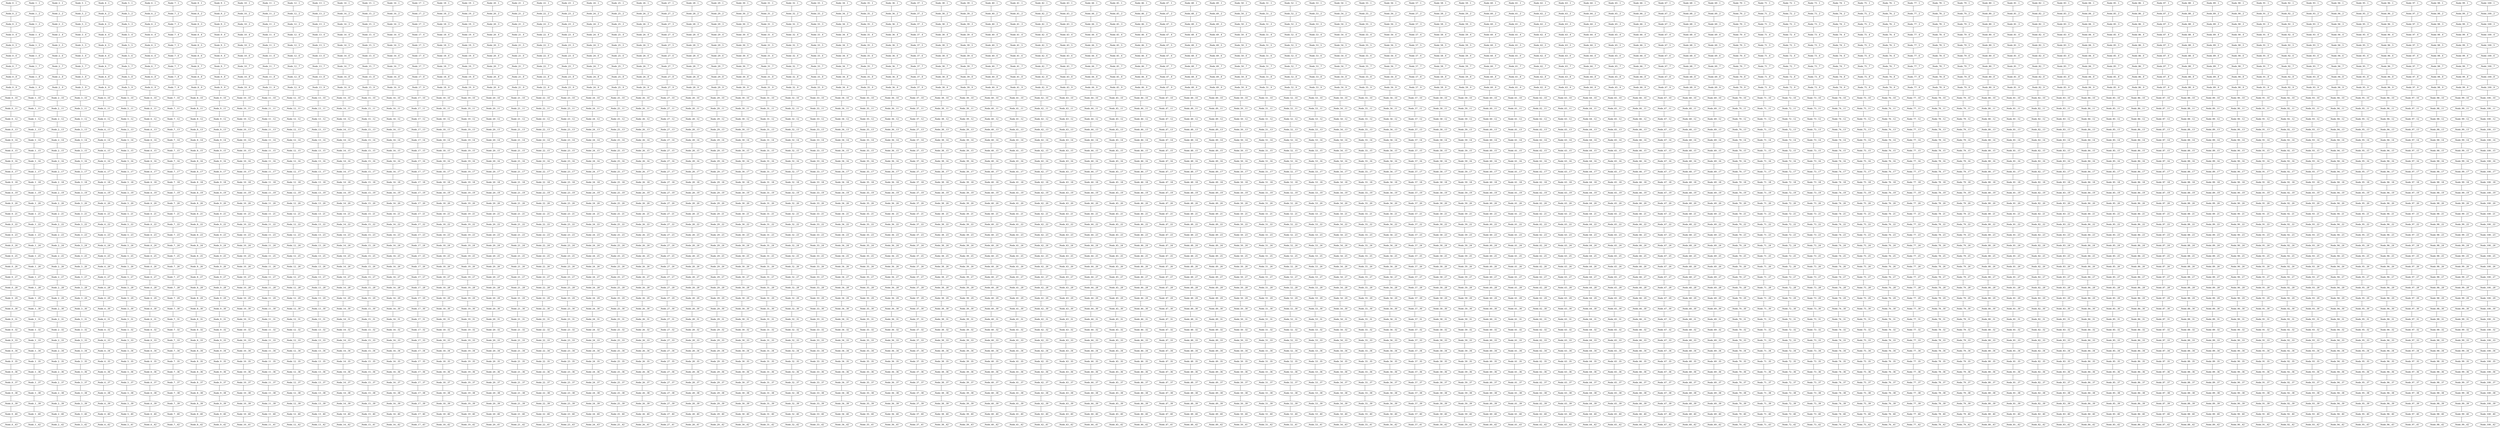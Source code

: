// Longest block Chain
graph {
	_Node_0__1
	_Node_0__2
	_Node_0__1 -- _Node_0__2
	_Node_0__3
	_Node_0__2 -- _Node_0__3
	_Node_0__4
	_Node_0__3 -- _Node_0__4
	_Node_0__5
	_Node_0__4 -- _Node_0__5
	_Node_0__6
	_Node_0__5 -- _Node_0__6
	_Node_0__7
	_Node_0__6 -- _Node_0__7
	_Node_0__8
	_Node_0__7 -- _Node_0__8
	_Node_0__9
	_Node_0__8 -- _Node_0__9
	_Node_0__10
	_Node_0__9 -- _Node_0__10
	_Node_0__11
	_Node_0__10 -- _Node_0__11
	_Node_0__12
	_Node_0__11 -- _Node_0__12
	_Node_0__13
	_Node_0__12 -- _Node_0__13
	_Node_0__14
	_Node_0__13 -- _Node_0__14
	_Node_0__15
	_Node_0__14 -- _Node_0__15
	_Node_0__16
	_Node_0__15 -- _Node_0__16
	_Node_0__17
	_Node_0__16 -- _Node_0__17
	_Node_0__18
	_Node_0__17 -- _Node_0__18
	_Node_0__19
	_Node_0__18 -- _Node_0__19
	_Node_0__20
	_Node_0__19 -- _Node_0__20
	_Node_0__21
	_Node_0__20 -- _Node_0__21
	_Node_0__22
	_Node_0__21 -- _Node_0__22
	_Node_0__23
	_Node_0__22 -- _Node_0__23
	_Node_0__24
	_Node_0__23 -- _Node_0__24
	_Node_0__25
	_Node_0__24 -- _Node_0__25
	_Node_0__26
	_Node_0__25 -- _Node_0__26
	_Node_0__27
	_Node_0__26 -- _Node_0__27
	_Node_0__28
	_Node_0__27 -- _Node_0__28
	_Node_0__29
	_Node_0__28 -- _Node_0__29
	_Node_0__30
	_Node_0__29 -- _Node_0__30
	_Node_0__31
	_Node_0__30 -- _Node_0__31
	_Node_0__32
	_Node_0__31 -- _Node_0__32
	_Node_0__33
	_Node_0__32 -- _Node_0__33
	_Node_0__34
	_Node_0__33 -- _Node_0__34
	_Node_0__35
	_Node_0__34 -- _Node_0__35
	_Node_0__36
	_Node_0__35 -- _Node_0__36
	_Node_0__37
	_Node_0__36 -- _Node_0__37
	_Node_0__38
	_Node_0__37 -- _Node_0__38
	_Node_0__39
	_Node_0__38 -- _Node_0__39
	_Node_0__40
	_Node_0__39 -- _Node_0__40
	_Node_0__43
	_Node_0__40 -- _Node_0__43
	_Node_1__1
	_Node_1__2
	_Node_1__1 -- _Node_1__2
	_Node_1__3
	_Node_1__2 -- _Node_1__3
	_Node_1__4
	_Node_1__3 -- _Node_1__4
	_Node_1__5
	_Node_1__4 -- _Node_1__5
	_Node_1__6
	_Node_1__5 -- _Node_1__6
	_Node_1__7
	_Node_1__6 -- _Node_1__7
	_Node_1__8
	_Node_1__7 -- _Node_1__8
	_Node_1__9
	_Node_1__8 -- _Node_1__9
	_Node_1__10
	_Node_1__9 -- _Node_1__10
	_Node_1__11
	_Node_1__10 -- _Node_1__11
	_Node_1__12
	_Node_1__11 -- _Node_1__12
	_Node_1__13
	_Node_1__12 -- _Node_1__13
	_Node_1__14
	_Node_1__13 -- _Node_1__14
	_Node_1__15
	_Node_1__14 -- _Node_1__15
	_Node_1__16
	_Node_1__15 -- _Node_1__16
	_Node_1__17
	_Node_1__16 -- _Node_1__17
	_Node_1__18
	_Node_1__17 -- _Node_1__18
	_Node_1__19
	_Node_1__18 -- _Node_1__19
	_Node_1__20
	_Node_1__19 -- _Node_1__20
	_Node_1__21
	_Node_1__20 -- _Node_1__21
	_Node_1__22
	_Node_1__21 -- _Node_1__22
	_Node_1__23
	_Node_1__22 -- _Node_1__23
	_Node_1__24
	_Node_1__23 -- _Node_1__24
	_Node_1__25
	_Node_1__24 -- _Node_1__25
	_Node_1__26
	_Node_1__25 -- _Node_1__26
	_Node_1__27
	_Node_1__26 -- _Node_1__27
	_Node_1__28
	_Node_1__27 -- _Node_1__28
	_Node_1__29
	_Node_1__28 -- _Node_1__29
	_Node_1__30
	_Node_1__29 -- _Node_1__30
	_Node_1__31
	_Node_1__30 -- _Node_1__31
	_Node_1__32
	_Node_1__31 -- _Node_1__32
	_Node_1__33
	_Node_1__32 -- _Node_1__33
	_Node_1__34
	_Node_1__33 -- _Node_1__34
	_Node_1__35
	_Node_1__34 -- _Node_1__35
	_Node_1__36
	_Node_1__35 -- _Node_1__36
	_Node_1__37
	_Node_1__36 -- _Node_1__37
	_Node_1__38
	_Node_1__37 -- _Node_1__38
	_Node_1__39
	_Node_1__38 -- _Node_1__39
	_Node_1__40
	_Node_1__39 -- _Node_1__40
	_Node_1__42
	_Node_1__40 -- _Node_1__42
	_Node_2__1
	_Node_2__2
	_Node_2__1 -- _Node_2__2
	_Node_2__3
	_Node_2__2 -- _Node_2__3
	_Node_2__4
	_Node_2__3 -- _Node_2__4
	_Node_2__5
	_Node_2__4 -- _Node_2__5
	_Node_2__6
	_Node_2__5 -- _Node_2__6
	_Node_2__7
	_Node_2__6 -- _Node_2__7
	_Node_2__8
	_Node_2__7 -- _Node_2__8
	_Node_2__9
	_Node_2__8 -- _Node_2__9
	_Node_2__10
	_Node_2__9 -- _Node_2__10
	_Node_2__11
	_Node_2__10 -- _Node_2__11
	_Node_2__12
	_Node_2__11 -- _Node_2__12
	_Node_2__13
	_Node_2__12 -- _Node_2__13
	_Node_2__14
	_Node_2__13 -- _Node_2__14
	_Node_2__15
	_Node_2__14 -- _Node_2__15
	_Node_2__16
	_Node_2__15 -- _Node_2__16
	_Node_2__17
	_Node_2__16 -- _Node_2__17
	_Node_2__18
	_Node_2__17 -- _Node_2__18
	_Node_2__19
	_Node_2__18 -- _Node_2__19
	_Node_2__20
	_Node_2__19 -- _Node_2__20
	_Node_2__21
	_Node_2__20 -- _Node_2__21
	_Node_2__22
	_Node_2__21 -- _Node_2__22
	_Node_2__23
	_Node_2__22 -- _Node_2__23
	_Node_2__24
	_Node_2__23 -- _Node_2__24
	_Node_2__25
	_Node_2__24 -- _Node_2__25
	_Node_2__26
	_Node_2__25 -- _Node_2__26
	_Node_2__27
	_Node_2__26 -- _Node_2__27
	_Node_2__28
	_Node_2__27 -- _Node_2__28
	_Node_2__29
	_Node_2__28 -- _Node_2__29
	_Node_2__30
	_Node_2__29 -- _Node_2__30
	_Node_2__31
	_Node_2__30 -- _Node_2__31
	_Node_2__32
	_Node_2__31 -- _Node_2__32
	_Node_2__33
	_Node_2__32 -- _Node_2__33
	_Node_2__34
	_Node_2__33 -- _Node_2__34
	_Node_2__35
	_Node_2__34 -- _Node_2__35
	_Node_2__36
	_Node_2__35 -- _Node_2__36
	_Node_2__37
	_Node_2__36 -- _Node_2__37
	_Node_2__38
	_Node_2__37 -- _Node_2__38
	_Node_2__39
	_Node_2__38 -- _Node_2__39
	_Node_2__40
	_Node_2__39 -- _Node_2__40
	_Node_2__42
	_Node_2__40 -- _Node_2__42
	_Node_3__1
	_Node_3__2
	_Node_3__1 -- _Node_3__2
	_Node_3__3
	_Node_3__2 -- _Node_3__3
	_Node_3__4
	_Node_3__3 -- _Node_3__4
	_Node_3__5
	_Node_3__4 -- _Node_3__5
	_Node_3__6
	_Node_3__5 -- _Node_3__6
	_Node_3__7
	_Node_3__6 -- _Node_3__7
	_Node_3__8
	_Node_3__7 -- _Node_3__8
	_Node_3__9
	_Node_3__8 -- _Node_3__9
	_Node_3__10
	_Node_3__9 -- _Node_3__10
	_Node_3__11
	_Node_3__10 -- _Node_3__11
	_Node_3__12
	_Node_3__11 -- _Node_3__12
	_Node_3__13
	_Node_3__12 -- _Node_3__13
	_Node_3__14
	_Node_3__13 -- _Node_3__14
	_Node_3__15
	_Node_3__14 -- _Node_3__15
	_Node_3__16
	_Node_3__15 -- _Node_3__16
	_Node_3__17
	_Node_3__16 -- _Node_3__17
	_Node_3__18
	_Node_3__17 -- _Node_3__18
	_Node_3__19
	_Node_3__18 -- _Node_3__19
	_Node_3__20
	_Node_3__19 -- _Node_3__20
	_Node_3__21
	_Node_3__20 -- _Node_3__21
	_Node_3__22
	_Node_3__21 -- _Node_3__22
	_Node_3__23
	_Node_3__22 -- _Node_3__23
	_Node_3__24
	_Node_3__23 -- _Node_3__24
	_Node_3__25
	_Node_3__24 -- _Node_3__25
	_Node_3__26
	_Node_3__25 -- _Node_3__26
	_Node_3__27
	_Node_3__26 -- _Node_3__27
	_Node_3__28
	_Node_3__27 -- _Node_3__28
	_Node_3__29
	_Node_3__28 -- _Node_3__29
	_Node_3__30
	_Node_3__29 -- _Node_3__30
	_Node_3__31
	_Node_3__30 -- _Node_3__31
	_Node_3__32
	_Node_3__31 -- _Node_3__32
	_Node_3__33
	_Node_3__32 -- _Node_3__33
	_Node_3__34
	_Node_3__33 -- _Node_3__34
	_Node_3__35
	_Node_3__34 -- _Node_3__35
	_Node_3__36
	_Node_3__35 -- _Node_3__36
	_Node_3__37
	_Node_3__36 -- _Node_3__37
	_Node_3__38
	_Node_3__37 -- _Node_3__38
	_Node_3__39
	_Node_3__38 -- _Node_3__39
	_Node_3__40
	_Node_3__39 -- _Node_3__40
	_Node_3__42
	_Node_3__40 -- _Node_3__42
	_Node_4__1
	_Node_4__2
	_Node_4__1 -- _Node_4__2
	_Node_4__3
	_Node_4__2 -- _Node_4__3
	_Node_4__4
	_Node_4__3 -- _Node_4__4
	_Node_4__5
	_Node_4__4 -- _Node_4__5
	_Node_4__6
	_Node_4__5 -- _Node_4__6
	_Node_4__7
	_Node_4__6 -- _Node_4__7
	_Node_4__8
	_Node_4__7 -- _Node_4__8
	_Node_4__9
	_Node_4__8 -- _Node_4__9
	_Node_4__10
	_Node_4__9 -- _Node_4__10
	_Node_4__11
	_Node_4__10 -- _Node_4__11
	_Node_4__12
	_Node_4__11 -- _Node_4__12
	_Node_4__13
	_Node_4__12 -- _Node_4__13
	_Node_4__14
	_Node_4__13 -- _Node_4__14
	_Node_4__15
	_Node_4__14 -- _Node_4__15
	_Node_4__16
	_Node_4__15 -- _Node_4__16
	_Node_4__17
	_Node_4__16 -- _Node_4__17
	_Node_4__18
	_Node_4__17 -- _Node_4__18
	_Node_4__19
	_Node_4__18 -- _Node_4__19
	_Node_4__20
	_Node_4__19 -- _Node_4__20
	_Node_4__21
	_Node_4__20 -- _Node_4__21
	_Node_4__22
	_Node_4__21 -- _Node_4__22
	_Node_4__23
	_Node_4__22 -- _Node_4__23
	_Node_4__24
	_Node_4__23 -- _Node_4__24
	_Node_4__25
	_Node_4__24 -- _Node_4__25
	_Node_4__26
	_Node_4__25 -- _Node_4__26
	_Node_4__27
	_Node_4__26 -- _Node_4__27
	_Node_4__28
	_Node_4__27 -- _Node_4__28
	_Node_4__29
	_Node_4__28 -- _Node_4__29
	_Node_4__30
	_Node_4__29 -- _Node_4__30
	_Node_4__31
	_Node_4__30 -- _Node_4__31
	_Node_4__32
	_Node_4__31 -- _Node_4__32
	_Node_4__33
	_Node_4__32 -- _Node_4__33
	_Node_4__34
	_Node_4__33 -- _Node_4__34
	_Node_4__35
	_Node_4__34 -- _Node_4__35
	_Node_4__36
	_Node_4__35 -- _Node_4__36
	_Node_4__37
	_Node_4__36 -- _Node_4__37
	_Node_4__38
	_Node_4__37 -- _Node_4__38
	_Node_4__39
	_Node_4__38 -- _Node_4__39
	_Node_4__40
	_Node_4__39 -- _Node_4__40
	_Node_4__42
	_Node_4__40 -- _Node_4__42
	_Node_5__1
	_Node_5__2
	_Node_5__1 -- _Node_5__2
	_Node_5__3
	_Node_5__2 -- _Node_5__3
	_Node_5__4
	_Node_5__3 -- _Node_5__4
	_Node_5__5
	_Node_5__4 -- _Node_5__5
	_Node_5__6
	_Node_5__5 -- _Node_5__6
	_Node_5__7
	_Node_5__6 -- _Node_5__7
	_Node_5__8
	_Node_5__7 -- _Node_5__8
	_Node_5__9
	_Node_5__8 -- _Node_5__9
	_Node_5__10
	_Node_5__9 -- _Node_5__10
	_Node_5__11
	_Node_5__10 -- _Node_5__11
	_Node_5__12
	_Node_5__11 -- _Node_5__12
	_Node_5__13
	_Node_5__12 -- _Node_5__13
	_Node_5__14
	_Node_5__13 -- _Node_5__14
	_Node_5__15
	_Node_5__14 -- _Node_5__15
	_Node_5__16
	_Node_5__15 -- _Node_5__16
	_Node_5__17
	_Node_5__16 -- _Node_5__17
	_Node_5__18
	_Node_5__17 -- _Node_5__18
	_Node_5__19
	_Node_5__18 -- _Node_5__19
	_Node_5__20
	_Node_5__19 -- _Node_5__20
	_Node_5__21
	_Node_5__20 -- _Node_5__21
	_Node_5__22
	_Node_5__21 -- _Node_5__22
	_Node_5__23
	_Node_5__22 -- _Node_5__23
	_Node_5__24
	_Node_5__23 -- _Node_5__24
	_Node_5__25
	_Node_5__24 -- _Node_5__25
	_Node_5__26
	_Node_5__25 -- _Node_5__26
	_Node_5__27
	_Node_5__26 -- _Node_5__27
	_Node_5__28
	_Node_5__27 -- _Node_5__28
	_Node_5__29
	_Node_5__28 -- _Node_5__29
	_Node_5__30
	_Node_5__29 -- _Node_5__30
	_Node_5__31
	_Node_5__30 -- _Node_5__31
	_Node_5__32
	_Node_5__31 -- _Node_5__32
	_Node_5__33
	_Node_5__32 -- _Node_5__33
	_Node_5__34
	_Node_5__33 -- _Node_5__34
	_Node_5__35
	_Node_5__34 -- _Node_5__35
	_Node_5__36
	_Node_5__35 -- _Node_5__36
	_Node_5__37
	_Node_5__36 -- _Node_5__37
	_Node_5__38
	_Node_5__37 -- _Node_5__38
	_Node_5__39
	_Node_5__38 -- _Node_5__39
	_Node_5__40
	_Node_5__39 -- _Node_5__40
	_Node_5__41
	_Node_5__40 -- _Node_5__41
	_Node_6__1
	_Node_6__2
	_Node_6__1 -- _Node_6__2
	_Node_6__3
	_Node_6__2 -- _Node_6__3
	_Node_6__4
	_Node_6__3 -- _Node_6__4
	_Node_6__5
	_Node_6__4 -- _Node_6__5
	_Node_6__6
	_Node_6__5 -- _Node_6__6
	_Node_6__7
	_Node_6__6 -- _Node_6__7
	_Node_6__8
	_Node_6__7 -- _Node_6__8
	_Node_6__9
	_Node_6__8 -- _Node_6__9
	_Node_6__10
	_Node_6__9 -- _Node_6__10
	_Node_6__11
	_Node_6__10 -- _Node_6__11
	_Node_6__12
	_Node_6__11 -- _Node_6__12
	_Node_6__13
	_Node_6__12 -- _Node_6__13
	_Node_6__14
	_Node_6__13 -- _Node_6__14
	_Node_6__15
	_Node_6__14 -- _Node_6__15
	_Node_6__16
	_Node_6__15 -- _Node_6__16
	_Node_6__17
	_Node_6__16 -- _Node_6__17
	_Node_6__18
	_Node_6__17 -- _Node_6__18
	_Node_6__19
	_Node_6__18 -- _Node_6__19
	_Node_6__20
	_Node_6__19 -- _Node_6__20
	_Node_6__21
	_Node_6__20 -- _Node_6__21
	_Node_6__22
	_Node_6__21 -- _Node_6__22
	_Node_6__23
	_Node_6__22 -- _Node_6__23
	_Node_6__24
	_Node_6__23 -- _Node_6__24
	_Node_6__25
	_Node_6__24 -- _Node_6__25
	_Node_6__26
	_Node_6__25 -- _Node_6__26
	_Node_6__27
	_Node_6__26 -- _Node_6__27
	_Node_6__28
	_Node_6__27 -- _Node_6__28
	_Node_6__29
	_Node_6__28 -- _Node_6__29
	_Node_6__30
	_Node_6__29 -- _Node_6__30
	_Node_6__31
	_Node_6__30 -- _Node_6__31
	_Node_6__32
	_Node_6__31 -- _Node_6__32
	_Node_6__33
	_Node_6__32 -- _Node_6__33
	_Node_6__34
	_Node_6__33 -- _Node_6__34
	_Node_6__35
	_Node_6__34 -- _Node_6__35
	_Node_6__36
	_Node_6__35 -- _Node_6__36
	_Node_6__37
	_Node_6__36 -- _Node_6__37
	_Node_6__38
	_Node_6__37 -- _Node_6__38
	_Node_6__39
	_Node_6__38 -- _Node_6__39
	_Node_6__40
	_Node_6__39 -- _Node_6__40
	_Node_6__42
	_Node_6__40 -- _Node_6__42
	_Node_7__1
	_Node_7__2
	_Node_7__1 -- _Node_7__2
	_Node_7__3
	_Node_7__2 -- _Node_7__3
	_Node_7__4
	_Node_7__3 -- _Node_7__4
	_Node_7__5
	_Node_7__4 -- _Node_7__5
	_Node_7__6
	_Node_7__5 -- _Node_7__6
	_Node_7__7
	_Node_7__6 -- _Node_7__7
	_Node_7__8
	_Node_7__7 -- _Node_7__8
	_Node_7__9
	_Node_7__8 -- _Node_7__9
	_Node_7__10
	_Node_7__9 -- _Node_7__10
	_Node_7__11
	_Node_7__10 -- _Node_7__11
	_Node_7__12
	_Node_7__11 -- _Node_7__12
	_Node_7__13
	_Node_7__12 -- _Node_7__13
	_Node_7__14
	_Node_7__13 -- _Node_7__14
	_Node_7__15
	_Node_7__14 -- _Node_7__15
	_Node_7__16
	_Node_7__15 -- _Node_7__16
	_Node_7__17
	_Node_7__16 -- _Node_7__17
	_Node_7__18
	_Node_7__17 -- _Node_7__18
	_Node_7__19
	_Node_7__18 -- _Node_7__19
	_Node_7__20
	_Node_7__19 -- _Node_7__20
	_Node_7__21
	_Node_7__20 -- _Node_7__21
	_Node_7__22
	_Node_7__21 -- _Node_7__22
	_Node_7__23
	_Node_7__22 -- _Node_7__23
	_Node_7__24
	_Node_7__23 -- _Node_7__24
	_Node_7__25
	_Node_7__24 -- _Node_7__25
	_Node_7__26
	_Node_7__25 -- _Node_7__26
	_Node_7__27
	_Node_7__26 -- _Node_7__27
	_Node_7__28
	_Node_7__27 -- _Node_7__28
	_Node_7__29
	_Node_7__28 -- _Node_7__29
	_Node_7__30
	_Node_7__29 -- _Node_7__30
	_Node_7__31
	_Node_7__30 -- _Node_7__31
	_Node_7__32
	_Node_7__31 -- _Node_7__32
	_Node_7__33
	_Node_7__32 -- _Node_7__33
	_Node_7__34
	_Node_7__33 -- _Node_7__34
	_Node_7__35
	_Node_7__34 -- _Node_7__35
	_Node_7__36
	_Node_7__35 -- _Node_7__36
	_Node_7__37
	_Node_7__36 -- _Node_7__37
	_Node_7__38
	_Node_7__37 -- _Node_7__38
	_Node_7__39
	_Node_7__38 -- _Node_7__39
	_Node_7__40
	_Node_7__39 -- _Node_7__40
	_Node_7__42
	_Node_7__40 -- _Node_7__42
	_Node_8__1
	_Node_8__2
	_Node_8__1 -- _Node_8__2
	_Node_8__3
	_Node_8__2 -- _Node_8__3
	_Node_8__4
	_Node_8__3 -- _Node_8__4
	_Node_8__5
	_Node_8__4 -- _Node_8__5
	_Node_8__6
	_Node_8__5 -- _Node_8__6
	_Node_8__7
	_Node_8__6 -- _Node_8__7
	_Node_8__8
	_Node_8__7 -- _Node_8__8
	_Node_8__9
	_Node_8__8 -- _Node_8__9
	_Node_8__10
	_Node_8__9 -- _Node_8__10
	_Node_8__11
	_Node_8__10 -- _Node_8__11
	_Node_8__12
	_Node_8__11 -- _Node_8__12
	_Node_8__13
	_Node_8__12 -- _Node_8__13
	_Node_8__14
	_Node_8__13 -- _Node_8__14
	_Node_8__15
	_Node_8__14 -- _Node_8__15
	_Node_8__16
	_Node_8__15 -- _Node_8__16
	_Node_8__17
	_Node_8__16 -- _Node_8__17
	_Node_8__18
	_Node_8__17 -- _Node_8__18
	_Node_8__19
	_Node_8__18 -- _Node_8__19
	_Node_8__20
	_Node_8__19 -- _Node_8__20
	_Node_8__21
	_Node_8__20 -- _Node_8__21
	_Node_8__22
	_Node_8__21 -- _Node_8__22
	_Node_8__23
	_Node_8__22 -- _Node_8__23
	_Node_8__24
	_Node_8__23 -- _Node_8__24
	_Node_8__25
	_Node_8__24 -- _Node_8__25
	_Node_8__26
	_Node_8__25 -- _Node_8__26
	_Node_8__27
	_Node_8__26 -- _Node_8__27
	_Node_8__28
	_Node_8__27 -- _Node_8__28
	_Node_8__29
	_Node_8__28 -- _Node_8__29
	_Node_8__30
	_Node_8__29 -- _Node_8__30
	_Node_8__31
	_Node_8__30 -- _Node_8__31
	_Node_8__32
	_Node_8__31 -- _Node_8__32
	_Node_8__33
	_Node_8__32 -- _Node_8__33
	_Node_8__34
	_Node_8__33 -- _Node_8__34
	_Node_8__35
	_Node_8__34 -- _Node_8__35
	_Node_8__36
	_Node_8__35 -- _Node_8__36
	_Node_8__37
	_Node_8__36 -- _Node_8__37
	_Node_8__38
	_Node_8__37 -- _Node_8__38
	_Node_8__39
	_Node_8__38 -- _Node_8__39
	_Node_8__40
	_Node_8__39 -- _Node_8__40
	_Node_8__42
	_Node_8__40 -- _Node_8__42
	_Node_9__1
	_Node_9__2
	_Node_9__1 -- _Node_9__2
	_Node_9__3
	_Node_9__2 -- _Node_9__3
	_Node_9__4
	_Node_9__3 -- _Node_9__4
	_Node_9__5
	_Node_9__4 -- _Node_9__5
	_Node_9__6
	_Node_9__5 -- _Node_9__6
	_Node_9__7
	_Node_9__6 -- _Node_9__7
	_Node_9__8
	_Node_9__7 -- _Node_9__8
	_Node_9__9
	_Node_9__8 -- _Node_9__9
	_Node_9__10
	_Node_9__9 -- _Node_9__10
	_Node_9__11
	_Node_9__10 -- _Node_9__11
	_Node_9__12
	_Node_9__11 -- _Node_9__12
	_Node_9__13
	_Node_9__12 -- _Node_9__13
	_Node_9__14
	_Node_9__13 -- _Node_9__14
	_Node_9__15
	_Node_9__14 -- _Node_9__15
	_Node_9__16
	_Node_9__15 -- _Node_9__16
	_Node_9__17
	_Node_9__16 -- _Node_9__17
	_Node_9__18
	_Node_9__17 -- _Node_9__18
	_Node_9__19
	_Node_9__18 -- _Node_9__19
	_Node_9__20
	_Node_9__19 -- _Node_9__20
	_Node_9__21
	_Node_9__20 -- _Node_9__21
	_Node_9__22
	_Node_9__21 -- _Node_9__22
	_Node_9__23
	_Node_9__22 -- _Node_9__23
	_Node_9__24
	_Node_9__23 -- _Node_9__24
	_Node_9__25
	_Node_9__24 -- _Node_9__25
	_Node_9__26
	_Node_9__25 -- _Node_9__26
	_Node_9__27
	_Node_9__26 -- _Node_9__27
	_Node_9__28
	_Node_9__27 -- _Node_9__28
	_Node_9__29
	_Node_9__28 -- _Node_9__29
	_Node_9__30
	_Node_9__29 -- _Node_9__30
	_Node_9__31
	_Node_9__30 -- _Node_9__31
	_Node_9__32
	_Node_9__31 -- _Node_9__32
	_Node_9__33
	_Node_9__32 -- _Node_9__33
	_Node_9__34
	_Node_9__33 -- _Node_9__34
	_Node_9__35
	_Node_9__34 -- _Node_9__35
	_Node_9__36
	_Node_9__35 -- _Node_9__36
	_Node_9__37
	_Node_9__36 -- _Node_9__37
	_Node_9__38
	_Node_9__37 -- _Node_9__38
	_Node_9__39
	_Node_9__38 -- _Node_9__39
	_Node_9__40
	_Node_9__39 -- _Node_9__40
	_Node_9__42
	_Node_9__40 -- _Node_9__42
	_Node_10__1
	_Node_10__2
	_Node_10__1 -- _Node_10__2
	_Node_10__3
	_Node_10__2 -- _Node_10__3
	_Node_10__4
	_Node_10__3 -- _Node_10__4
	_Node_10__5
	_Node_10__4 -- _Node_10__5
	_Node_10__6
	_Node_10__5 -- _Node_10__6
	_Node_10__7
	_Node_10__6 -- _Node_10__7
	_Node_10__8
	_Node_10__7 -- _Node_10__8
	_Node_10__9
	_Node_10__8 -- _Node_10__9
	_Node_10__10
	_Node_10__9 -- _Node_10__10
	_Node_10__11
	_Node_10__10 -- _Node_10__11
	_Node_10__12
	_Node_10__11 -- _Node_10__12
	_Node_10__13
	_Node_10__12 -- _Node_10__13
	_Node_10__14
	_Node_10__13 -- _Node_10__14
	_Node_10__15
	_Node_10__14 -- _Node_10__15
	_Node_10__16
	_Node_10__15 -- _Node_10__16
	_Node_10__17
	_Node_10__16 -- _Node_10__17
	_Node_10__18
	_Node_10__17 -- _Node_10__18
	_Node_10__19
	_Node_10__18 -- _Node_10__19
	_Node_10__20
	_Node_10__19 -- _Node_10__20
	_Node_10__21
	_Node_10__20 -- _Node_10__21
	_Node_10__22
	_Node_10__21 -- _Node_10__22
	_Node_10__23
	_Node_10__22 -- _Node_10__23
	_Node_10__24
	_Node_10__23 -- _Node_10__24
	_Node_10__25
	_Node_10__24 -- _Node_10__25
	_Node_10__26
	_Node_10__25 -- _Node_10__26
	_Node_10__27
	_Node_10__26 -- _Node_10__27
	_Node_10__28
	_Node_10__27 -- _Node_10__28
	_Node_10__29
	_Node_10__28 -- _Node_10__29
	_Node_10__30
	_Node_10__29 -- _Node_10__30
	_Node_10__31
	_Node_10__30 -- _Node_10__31
	_Node_10__32
	_Node_10__31 -- _Node_10__32
	_Node_10__33
	_Node_10__32 -- _Node_10__33
	_Node_10__34
	_Node_10__33 -- _Node_10__34
	_Node_10__35
	_Node_10__34 -- _Node_10__35
	_Node_10__36
	_Node_10__35 -- _Node_10__36
	_Node_10__37
	_Node_10__36 -- _Node_10__37
	_Node_10__38
	_Node_10__37 -- _Node_10__38
	_Node_10__39
	_Node_10__38 -- _Node_10__39
	_Node_10__40
	_Node_10__39 -- _Node_10__40
	_Node_10__41
	_Node_10__40 -- _Node_10__41
	_Node_11__1
	_Node_11__2
	_Node_11__1 -- _Node_11__2
	_Node_11__3
	_Node_11__2 -- _Node_11__3
	_Node_11__4
	_Node_11__3 -- _Node_11__4
	_Node_11__5
	_Node_11__4 -- _Node_11__5
	_Node_11__6
	_Node_11__5 -- _Node_11__6
	_Node_11__7
	_Node_11__6 -- _Node_11__7
	_Node_11__8
	_Node_11__7 -- _Node_11__8
	_Node_11__9
	_Node_11__8 -- _Node_11__9
	_Node_11__10
	_Node_11__9 -- _Node_11__10
	_Node_11__11
	_Node_11__10 -- _Node_11__11
	_Node_11__12
	_Node_11__11 -- _Node_11__12
	_Node_11__13
	_Node_11__12 -- _Node_11__13
	_Node_11__14
	_Node_11__13 -- _Node_11__14
	_Node_11__15
	_Node_11__14 -- _Node_11__15
	_Node_11__16
	_Node_11__15 -- _Node_11__16
	_Node_11__17
	_Node_11__16 -- _Node_11__17
	_Node_11__18
	_Node_11__17 -- _Node_11__18
	_Node_11__19
	_Node_11__18 -- _Node_11__19
	_Node_11__20
	_Node_11__19 -- _Node_11__20
	_Node_11__21
	_Node_11__20 -- _Node_11__21
	_Node_11__22
	_Node_11__21 -- _Node_11__22
	_Node_11__23
	_Node_11__22 -- _Node_11__23
	_Node_11__24
	_Node_11__23 -- _Node_11__24
	_Node_11__25
	_Node_11__24 -- _Node_11__25
	_Node_11__26
	_Node_11__25 -- _Node_11__26
	_Node_11__27
	_Node_11__26 -- _Node_11__27
	_Node_11__28
	_Node_11__27 -- _Node_11__28
	_Node_11__29
	_Node_11__28 -- _Node_11__29
	_Node_11__30
	_Node_11__29 -- _Node_11__30
	_Node_11__31
	_Node_11__30 -- _Node_11__31
	_Node_11__32
	_Node_11__31 -- _Node_11__32
	_Node_11__33
	_Node_11__32 -- _Node_11__33
	_Node_11__34
	_Node_11__33 -- _Node_11__34
	_Node_11__35
	_Node_11__34 -- _Node_11__35
	_Node_11__36
	_Node_11__35 -- _Node_11__36
	_Node_11__37
	_Node_11__36 -- _Node_11__37
	_Node_11__38
	_Node_11__37 -- _Node_11__38
	_Node_11__39
	_Node_11__38 -- _Node_11__39
	_Node_11__40
	_Node_11__39 -- _Node_11__40
	_Node_11__41
	_Node_11__40 -- _Node_11__41
	_Node_12__1
	_Node_12__2
	_Node_12__1 -- _Node_12__2
	_Node_12__3
	_Node_12__2 -- _Node_12__3
	_Node_12__4
	_Node_12__3 -- _Node_12__4
	_Node_12__5
	_Node_12__4 -- _Node_12__5
	_Node_12__6
	_Node_12__5 -- _Node_12__6
	_Node_12__7
	_Node_12__6 -- _Node_12__7
	_Node_12__8
	_Node_12__7 -- _Node_12__8
	_Node_12__9
	_Node_12__8 -- _Node_12__9
	_Node_12__10
	_Node_12__9 -- _Node_12__10
	_Node_12__11
	_Node_12__10 -- _Node_12__11
	_Node_12__12
	_Node_12__11 -- _Node_12__12
	_Node_12__13
	_Node_12__12 -- _Node_12__13
	_Node_12__14
	_Node_12__13 -- _Node_12__14
	_Node_12__15
	_Node_12__14 -- _Node_12__15
	_Node_12__16
	_Node_12__15 -- _Node_12__16
	_Node_12__17
	_Node_12__16 -- _Node_12__17
	_Node_12__18
	_Node_12__17 -- _Node_12__18
	_Node_12__19
	_Node_12__18 -- _Node_12__19
	_Node_12__20
	_Node_12__19 -- _Node_12__20
	_Node_12__21
	_Node_12__20 -- _Node_12__21
	_Node_12__22
	_Node_12__21 -- _Node_12__22
	_Node_12__23
	_Node_12__22 -- _Node_12__23
	_Node_12__24
	_Node_12__23 -- _Node_12__24
	_Node_12__25
	_Node_12__24 -- _Node_12__25
	_Node_12__26
	_Node_12__25 -- _Node_12__26
	_Node_12__27
	_Node_12__26 -- _Node_12__27
	_Node_12__28
	_Node_12__27 -- _Node_12__28
	_Node_12__29
	_Node_12__28 -- _Node_12__29
	_Node_12__30
	_Node_12__29 -- _Node_12__30
	_Node_12__31
	_Node_12__30 -- _Node_12__31
	_Node_12__32
	_Node_12__31 -- _Node_12__32
	_Node_12__33
	_Node_12__32 -- _Node_12__33
	_Node_12__34
	_Node_12__33 -- _Node_12__34
	_Node_12__35
	_Node_12__34 -- _Node_12__35
	_Node_12__36
	_Node_12__35 -- _Node_12__36
	_Node_12__37
	_Node_12__36 -- _Node_12__37
	_Node_12__38
	_Node_12__37 -- _Node_12__38
	_Node_12__39
	_Node_12__38 -- _Node_12__39
	_Node_12__40
	_Node_12__39 -- _Node_12__40
	_Node_12__42
	_Node_12__40 -- _Node_12__42
	_Node_13__1
	_Node_13__2
	_Node_13__1 -- _Node_13__2
	_Node_13__3
	_Node_13__2 -- _Node_13__3
	_Node_13__4
	_Node_13__3 -- _Node_13__4
	_Node_13__5
	_Node_13__4 -- _Node_13__5
	_Node_13__6
	_Node_13__5 -- _Node_13__6
	_Node_13__7
	_Node_13__6 -- _Node_13__7
	_Node_13__8
	_Node_13__7 -- _Node_13__8
	_Node_13__9
	_Node_13__8 -- _Node_13__9
	_Node_13__10
	_Node_13__9 -- _Node_13__10
	_Node_13__11
	_Node_13__10 -- _Node_13__11
	_Node_13__12
	_Node_13__11 -- _Node_13__12
	_Node_13__13
	_Node_13__12 -- _Node_13__13
	_Node_13__14
	_Node_13__13 -- _Node_13__14
	_Node_13__15
	_Node_13__14 -- _Node_13__15
	_Node_13__16
	_Node_13__15 -- _Node_13__16
	_Node_13__17
	_Node_13__16 -- _Node_13__17
	_Node_13__18
	_Node_13__17 -- _Node_13__18
	_Node_13__19
	_Node_13__18 -- _Node_13__19
	_Node_13__20
	_Node_13__19 -- _Node_13__20
	_Node_13__21
	_Node_13__20 -- _Node_13__21
	_Node_13__22
	_Node_13__21 -- _Node_13__22
	_Node_13__23
	_Node_13__22 -- _Node_13__23
	_Node_13__24
	_Node_13__23 -- _Node_13__24
	_Node_13__25
	_Node_13__24 -- _Node_13__25
	_Node_13__26
	_Node_13__25 -- _Node_13__26
	_Node_13__27
	_Node_13__26 -- _Node_13__27
	_Node_13__28
	_Node_13__27 -- _Node_13__28
	_Node_13__29
	_Node_13__28 -- _Node_13__29
	_Node_13__30
	_Node_13__29 -- _Node_13__30
	_Node_13__31
	_Node_13__30 -- _Node_13__31
	_Node_13__32
	_Node_13__31 -- _Node_13__32
	_Node_13__33
	_Node_13__32 -- _Node_13__33
	_Node_13__34
	_Node_13__33 -- _Node_13__34
	_Node_13__35
	_Node_13__34 -- _Node_13__35
	_Node_13__36
	_Node_13__35 -- _Node_13__36
	_Node_13__37
	_Node_13__36 -- _Node_13__37
	_Node_13__38
	_Node_13__37 -- _Node_13__38
	_Node_13__39
	_Node_13__38 -- _Node_13__39
	_Node_13__40
	_Node_13__39 -- _Node_13__40
	_Node_13__42
	_Node_13__40 -- _Node_13__42
	_Node_14__1
	_Node_14__2
	_Node_14__1 -- _Node_14__2
	_Node_14__3
	_Node_14__2 -- _Node_14__3
	_Node_14__4
	_Node_14__3 -- _Node_14__4
	_Node_14__5
	_Node_14__4 -- _Node_14__5
	_Node_14__6
	_Node_14__5 -- _Node_14__6
	_Node_14__7
	_Node_14__6 -- _Node_14__7
	_Node_14__8
	_Node_14__7 -- _Node_14__8
	_Node_14__9
	_Node_14__8 -- _Node_14__9
	_Node_14__10
	_Node_14__9 -- _Node_14__10
	_Node_14__11
	_Node_14__10 -- _Node_14__11
	_Node_14__12
	_Node_14__11 -- _Node_14__12
	_Node_14__13
	_Node_14__12 -- _Node_14__13
	_Node_14__14
	_Node_14__13 -- _Node_14__14
	_Node_14__15
	_Node_14__14 -- _Node_14__15
	_Node_14__16
	_Node_14__15 -- _Node_14__16
	_Node_14__17
	_Node_14__16 -- _Node_14__17
	_Node_14__18
	_Node_14__17 -- _Node_14__18
	_Node_14__19
	_Node_14__18 -- _Node_14__19
	_Node_14__20
	_Node_14__19 -- _Node_14__20
	_Node_14__21
	_Node_14__20 -- _Node_14__21
	_Node_14__22
	_Node_14__21 -- _Node_14__22
	_Node_14__23
	_Node_14__22 -- _Node_14__23
	_Node_14__24
	_Node_14__23 -- _Node_14__24
	_Node_14__25
	_Node_14__24 -- _Node_14__25
	_Node_14__26
	_Node_14__25 -- _Node_14__26
	_Node_14__27
	_Node_14__26 -- _Node_14__27
	_Node_14__28
	_Node_14__27 -- _Node_14__28
	_Node_14__29
	_Node_14__28 -- _Node_14__29
	_Node_14__30
	_Node_14__29 -- _Node_14__30
	_Node_14__31
	_Node_14__30 -- _Node_14__31
	_Node_14__32
	_Node_14__31 -- _Node_14__32
	_Node_14__33
	_Node_14__32 -- _Node_14__33
	_Node_14__34
	_Node_14__33 -- _Node_14__34
	_Node_14__35
	_Node_14__34 -- _Node_14__35
	_Node_14__36
	_Node_14__35 -- _Node_14__36
	_Node_14__37
	_Node_14__36 -- _Node_14__37
	_Node_14__38
	_Node_14__37 -- _Node_14__38
	_Node_14__39
	_Node_14__38 -- _Node_14__39
	_Node_14__40
	_Node_14__39 -- _Node_14__40
	_Node_14__42
	_Node_14__40 -- _Node_14__42
	_Node_15__1
	_Node_15__2
	_Node_15__1 -- _Node_15__2
	_Node_15__3
	_Node_15__2 -- _Node_15__3
	_Node_15__4
	_Node_15__3 -- _Node_15__4
	_Node_15__5
	_Node_15__4 -- _Node_15__5
	_Node_15__6
	_Node_15__5 -- _Node_15__6
	_Node_15__7
	_Node_15__6 -- _Node_15__7
	_Node_15__8
	_Node_15__7 -- _Node_15__8
	_Node_15__9
	_Node_15__8 -- _Node_15__9
	_Node_15__10
	_Node_15__9 -- _Node_15__10
	_Node_15__11
	_Node_15__10 -- _Node_15__11
	_Node_15__12
	_Node_15__11 -- _Node_15__12
	_Node_15__13
	_Node_15__12 -- _Node_15__13
	_Node_15__14
	_Node_15__13 -- _Node_15__14
	_Node_15__15
	_Node_15__14 -- _Node_15__15
	_Node_15__16
	_Node_15__15 -- _Node_15__16
	_Node_15__17
	_Node_15__16 -- _Node_15__17
	_Node_15__18
	_Node_15__17 -- _Node_15__18
	_Node_15__19
	_Node_15__18 -- _Node_15__19
	_Node_15__20
	_Node_15__19 -- _Node_15__20
	_Node_15__21
	_Node_15__20 -- _Node_15__21
	_Node_15__22
	_Node_15__21 -- _Node_15__22
	_Node_15__23
	_Node_15__22 -- _Node_15__23
	_Node_15__24
	_Node_15__23 -- _Node_15__24
	_Node_15__25
	_Node_15__24 -- _Node_15__25
	_Node_15__26
	_Node_15__25 -- _Node_15__26
	_Node_15__27
	_Node_15__26 -- _Node_15__27
	_Node_15__28
	_Node_15__27 -- _Node_15__28
	_Node_15__29
	_Node_15__28 -- _Node_15__29
	_Node_15__30
	_Node_15__29 -- _Node_15__30
	_Node_15__31
	_Node_15__30 -- _Node_15__31
	_Node_15__32
	_Node_15__31 -- _Node_15__32
	_Node_15__33
	_Node_15__32 -- _Node_15__33
	_Node_15__34
	_Node_15__33 -- _Node_15__34
	_Node_15__35
	_Node_15__34 -- _Node_15__35
	_Node_15__36
	_Node_15__35 -- _Node_15__36
	_Node_15__37
	_Node_15__36 -- _Node_15__37
	_Node_15__38
	_Node_15__37 -- _Node_15__38
	_Node_15__39
	_Node_15__38 -- _Node_15__39
	_Node_15__40
	_Node_15__39 -- _Node_15__40
	_Node_15__41
	_Node_15__40 -- _Node_15__41
	_Node_16__1
	_Node_16__2
	_Node_16__1 -- _Node_16__2
	_Node_16__3
	_Node_16__2 -- _Node_16__3
	_Node_16__4
	_Node_16__3 -- _Node_16__4
	_Node_16__5
	_Node_16__4 -- _Node_16__5
	_Node_16__6
	_Node_16__5 -- _Node_16__6
	_Node_16__7
	_Node_16__6 -- _Node_16__7
	_Node_16__8
	_Node_16__7 -- _Node_16__8
	_Node_16__9
	_Node_16__8 -- _Node_16__9
	_Node_16__10
	_Node_16__9 -- _Node_16__10
	_Node_16__11
	_Node_16__10 -- _Node_16__11
	_Node_16__12
	_Node_16__11 -- _Node_16__12
	_Node_16__13
	_Node_16__12 -- _Node_16__13
	_Node_16__14
	_Node_16__13 -- _Node_16__14
	_Node_16__15
	_Node_16__14 -- _Node_16__15
	_Node_16__16
	_Node_16__15 -- _Node_16__16
	_Node_16__17
	_Node_16__16 -- _Node_16__17
	_Node_16__18
	_Node_16__17 -- _Node_16__18
	_Node_16__19
	_Node_16__18 -- _Node_16__19
	_Node_16__20
	_Node_16__19 -- _Node_16__20
	_Node_16__21
	_Node_16__20 -- _Node_16__21
	_Node_16__22
	_Node_16__21 -- _Node_16__22
	_Node_16__23
	_Node_16__22 -- _Node_16__23
	_Node_16__24
	_Node_16__23 -- _Node_16__24
	_Node_16__25
	_Node_16__24 -- _Node_16__25
	_Node_16__26
	_Node_16__25 -- _Node_16__26
	_Node_16__27
	_Node_16__26 -- _Node_16__27
	_Node_16__28
	_Node_16__27 -- _Node_16__28
	_Node_16__29
	_Node_16__28 -- _Node_16__29
	_Node_16__30
	_Node_16__29 -- _Node_16__30
	_Node_16__31
	_Node_16__30 -- _Node_16__31
	_Node_16__32
	_Node_16__31 -- _Node_16__32
	_Node_16__33
	_Node_16__32 -- _Node_16__33
	_Node_16__34
	_Node_16__33 -- _Node_16__34
	_Node_16__35
	_Node_16__34 -- _Node_16__35
	_Node_16__36
	_Node_16__35 -- _Node_16__36
	_Node_16__37
	_Node_16__36 -- _Node_16__37
	_Node_16__38
	_Node_16__37 -- _Node_16__38
	_Node_16__39
	_Node_16__38 -- _Node_16__39
	_Node_16__40
	_Node_16__39 -- _Node_16__40
	_Node_16__42
	_Node_16__40 -- _Node_16__42
	_Node_17__1
	_Node_17__2
	_Node_17__1 -- _Node_17__2
	_Node_17__3
	_Node_17__2 -- _Node_17__3
	_Node_17__4
	_Node_17__3 -- _Node_17__4
	_Node_17__5
	_Node_17__4 -- _Node_17__5
	_Node_17__6
	_Node_17__5 -- _Node_17__6
	_Node_17__7
	_Node_17__6 -- _Node_17__7
	_Node_17__8
	_Node_17__7 -- _Node_17__8
	_Node_17__9
	_Node_17__8 -- _Node_17__9
	_Node_17__10
	_Node_17__9 -- _Node_17__10
	_Node_17__11
	_Node_17__10 -- _Node_17__11
	_Node_17__12
	_Node_17__11 -- _Node_17__12
	_Node_17__13
	_Node_17__12 -- _Node_17__13
	_Node_17__14
	_Node_17__13 -- _Node_17__14
	_Node_17__15
	_Node_17__14 -- _Node_17__15
	_Node_17__16
	_Node_17__15 -- _Node_17__16
	_Node_17__17
	_Node_17__16 -- _Node_17__17
	_Node_17__18
	_Node_17__17 -- _Node_17__18
	_Node_17__19
	_Node_17__18 -- _Node_17__19
	_Node_17__20
	_Node_17__19 -- _Node_17__20
	_Node_17__21
	_Node_17__20 -- _Node_17__21
	_Node_17__22
	_Node_17__21 -- _Node_17__22
	_Node_17__23
	_Node_17__22 -- _Node_17__23
	_Node_17__24
	_Node_17__23 -- _Node_17__24
	_Node_17__25
	_Node_17__24 -- _Node_17__25
	_Node_17__26
	_Node_17__25 -- _Node_17__26
	_Node_17__27
	_Node_17__26 -- _Node_17__27
	_Node_17__28
	_Node_17__27 -- _Node_17__28
	_Node_17__29
	_Node_17__28 -- _Node_17__29
	_Node_17__30
	_Node_17__29 -- _Node_17__30
	_Node_17__31
	_Node_17__30 -- _Node_17__31
	_Node_17__32
	_Node_17__31 -- _Node_17__32
	_Node_17__33
	_Node_17__32 -- _Node_17__33
	_Node_17__34
	_Node_17__33 -- _Node_17__34
	_Node_17__35
	_Node_17__34 -- _Node_17__35
	_Node_17__36
	_Node_17__35 -- _Node_17__36
	_Node_17__37
	_Node_17__36 -- _Node_17__37
	_Node_17__38
	_Node_17__37 -- _Node_17__38
	_Node_17__39
	_Node_17__38 -- _Node_17__39
	_Node_17__40
	_Node_17__39 -- _Node_17__40
	_Node_17__43
	_Node_17__40 -- _Node_17__43
	_Node_18__1
	_Node_18__2
	_Node_18__1 -- _Node_18__2
	_Node_18__3
	_Node_18__2 -- _Node_18__3
	_Node_18__4
	_Node_18__3 -- _Node_18__4
	_Node_18__5
	_Node_18__4 -- _Node_18__5
	_Node_18__6
	_Node_18__5 -- _Node_18__6
	_Node_18__7
	_Node_18__6 -- _Node_18__7
	_Node_18__8
	_Node_18__7 -- _Node_18__8
	_Node_18__9
	_Node_18__8 -- _Node_18__9
	_Node_18__10
	_Node_18__9 -- _Node_18__10
	_Node_18__11
	_Node_18__10 -- _Node_18__11
	_Node_18__12
	_Node_18__11 -- _Node_18__12
	_Node_18__13
	_Node_18__12 -- _Node_18__13
	_Node_18__14
	_Node_18__13 -- _Node_18__14
	_Node_18__15
	_Node_18__14 -- _Node_18__15
	_Node_18__16
	_Node_18__15 -- _Node_18__16
	_Node_18__17
	_Node_18__16 -- _Node_18__17
	_Node_18__18
	_Node_18__17 -- _Node_18__18
	_Node_18__19
	_Node_18__18 -- _Node_18__19
	_Node_18__20
	_Node_18__19 -- _Node_18__20
	_Node_18__21
	_Node_18__20 -- _Node_18__21
	_Node_18__22
	_Node_18__21 -- _Node_18__22
	_Node_18__23
	_Node_18__22 -- _Node_18__23
	_Node_18__24
	_Node_18__23 -- _Node_18__24
	_Node_18__25
	_Node_18__24 -- _Node_18__25
	_Node_18__26
	_Node_18__25 -- _Node_18__26
	_Node_18__27
	_Node_18__26 -- _Node_18__27
	_Node_18__28
	_Node_18__27 -- _Node_18__28
	_Node_18__29
	_Node_18__28 -- _Node_18__29
	_Node_18__30
	_Node_18__29 -- _Node_18__30
	_Node_18__31
	_Node_18__30 -- _Node_18__31
	_Node_18__32
	_Node_18__31 -- _Node_18__32
	_Node_18__33
	_Node_18__32 -- _Node_18__33
	_Node_18__34
	_Node_18__33 -- _Node_18__34
	_Node_18__35
	_Node_18__34 -- _Node_18__35
	_Node_18__36
	_Node_18__35 -- _Node_18__36
	_Node_18__37
	_Node_18__36 -- _Node_18__37
	_Node_18__38
	_Node_18__37 -- _Node_18__38
	_Node_18__39
	_Node_18__38 -- _Node_18__39
	_Node_18__40
	_Node_18__39 -- _Node_18__40
	_Node_18__42
	_Node_18__40 -- _Node_18__42
	_Node_19__1
	_Node_19__2
	_Node_19__1 -- _Node_19__2
	_Node_19__3
	_Node_19__2 -- _Node_19__3
	_Node_19__4
	_Node_19__3 -- _Node_19__4
	_Node_19__5
	_Node_19__4 -- _Node_19__5
	_Node_19__6
	_Node_19__5 -- _Node_19__6
	_Node_19__7
	_Node_19__6 -- _Node_19__7
	_Node_19__8
	_Node_19__7 -- _Node_19__8
	_Node_19__9
	_Node_19__8 -- _Node_19__9
	_Node_19__10
	_Node_19__9 -- _Node_19__10
	_Node_19__11
	_Node_19__10 -- _Node_19__11
	_Node_19__12
	_Node_19__11 -- _Node_19__12
	_Node_19__13
	_Node_19__12 -- _Node_19__13
	_Node_19__14
	_Node_19__13 -- _Node_19__14
	_Node_19__15
	_Node_19__14 -- _Node_19__15
	_Node_19__16
	_Node_19__15 -- _Node_19__16
	_Node_19__17
	_Node_19__16 -- _Node_19__17
	_Node_19__18
	_Node_19__17 -- _Node_19__18
	_Node_19__19
	_Node_19__18 -- _Node_19__19
	_Node_19__20
	_Node_19__19 -- _Node_19__20
	_Node_19__21
	_Node_19__20 -- _Node_19__21
	_Node_19__22
	_Node_19__21 -- _Node_19__22
	_Node_19__23
	_Node_19__22 -- _Node_19__23
	_Node_19__24
	_Node_19__23 -- _Node_19__24
	_Node_19__25
	_Node_19__24 -- _Node_19__25
	_Node_19__26
	_Node_19__25 -- _Node_19__26
	_Node_19__27
	_Node_19__26 -- _Node_19__27
	_Node_19__28
	_Node_19__27 -- _Node_19__28
	_Node_19__29
	_Node_19__28 -- _Node_19__29
	_Node_19__30
	_Node_19__29 -- _Node_19__30
	_Node_19__31
	_Node_19__30 -- _Node_19__31
	_Node_19__32
	_Node_19__31 -- _Node_19__32
	_Node_19__33
	_Node_19__32 -- _Node_19__33
	_Node_19__34
	_Node_19__33 -- _Node_19__34
	_Node_19__35
	_Node_19__34 -- _Node_19__35
	_Node_19__36
	_Node_19__35 -- _Node_19__36
	_Node_19__37
	_Node_19__36 -- _Node_19__37
	_Node_19__38
	_Node_19__37 -- _Node_19__38
	_Node_19__39
	_Node_19__38 -- _Node_19__39
	_Node_19__40
	_Node_19__39 -- _Node_19__40
	_Node_19__42
	_Node_19__40 -- _Node_19__42
	_Node_20__1
	_Node_20__2
	_Node_20__1 -- _Node_20__2
	_Node_20__3
	_Node_20__2 -- _Node_20__3
	_Node_20__4
	_Node_20__3 -- _Node_20__4
	_Node_20__5
	_Node_20__4 -- _Node_20__5
	_Node_20__6
	_Node_20__5 -- _Node_20__6
	_Node_20__7
	_Node_20__6 -- _Node_20__7
	_Node_20__8
	_Node_20__7 -- _Node_20__8
	_Node_20__9
	_Node_20__8 -- _Node_20__9
	_Node_20__10
	_Node_20__9 -- _Node_20__10
	_Node_20__11
	_Node_20__10 -- _Node_20__11
	_Node_20__12
	_Node_20__11 -- _Node_20__12
	_Node_20__13
	_Node_20__12 -- _Node_20__13
	_Node_20__14
	_Node_20__13 -- _Node_20__14
	_Node_20__15
	_Node_20__14 -- _Node_20__15
	_Node_20__16
	_Node_20__15 -- _Node_20__16
	_Node_20__17
	_Node_20__16 -- _Node_20__17
	_Node_20__18
	_Node_20__17 -- _Node_20__18
	_Node_20__19
	_Node_20__18 -- _Node_20__19
	_Node_20__20
	_Node_20__19 -- _Node_20__20
	_Node_20__21
	_Node_20__20 -- _Node_20__21
	_Node_20__22
	_Node_20__21 -- _Node_20__22
	_Node_20__23
	_Node_20__22 -- _Node_20__23
	_Node_20__24
	_Node_20__23 -- _Node_20__24
	_Node_20__25
	_Node_20__24 -- _Node_20__25
	_Node_20__26
	_Node_20__25 -- _Node_20__26
	_Node_20__27
	_Node_20__26 -- _Node_20__27
	_Node_20__28
	_Node_20__27 -- _Node_20__28
	_Node_20__29
	_Node_20__28 -- _Node_20__29
	_Node_20__30
	_Node_20__29 -- _Node_20__30
	_Node_20__31
	_Node_20__30 -- _Node_20__31
	_Node_20__32
	_Node_20__31 -- _Node_20__32
	_Node_20__33
	_Node_20__32 -- _Node_20__33
	_Node_20__34
	_Node_20__33 -- _Node_20__34
	_Node_20__35
	_Node_20__34 -- _Node_20__35
	_Node_20__36
	_Node_20__35 -- _Node_20__36
	_Node_20__37
	_Node_20__36 -- _Node_20__37
	_Node_20__38
	_Node_20__37 -- _Node_20__38
	_Node_20__39
	_Node_20__38 -- _Node_20__39
	_Node_20__40
	_Node_20__39 -- _Node_20__40
	_Node_20__41
	_Node_20__40 -- _Node_20__41
	_Node_21__1
	_Node_21__2
	_Node_21__1 -- _Node_21__2
	_Node_21__3
	_Node_21__2 -- _Node_21__3
	_Node_21__4
	_Node_21__3 -- _Node_21__4
	_Node_21__5
	_Node_21__4 -- _Node_21__5
	_Node_21__6
	_Node_21__5 -- _Node_21__6
	_Node_21__7
	_Node_21__6 -- _Node_21__7
	_Node_21__8
	_Node_21__7 -- _Node_21__8
	_Node_21__9
	_Node_21__8 -- _Node_21__9
	_Node_21__10
	_Node_21__9 -- _Node_21__10
	_Node_21__11
	_Node_21__10 -- _Node_21__11
	_Node_21__12
	_Node_21__11 -- _Node_21__12
	_Node_21__13
	_Node_21__12 -- _Node_21__13
	_Node_21__14
	_Node_21__13 -- _Node_21__14
	_Node_21__15
	_Node_21__14 -- _Node_21__15
	_Node_21__16
	_Node_21__15 -- _Node_21__16
	_Node_21__17
	_Node_21__16 -- _Node_21__17
	_Node_21__18
	_Node_21__17 -- _Node_21__18
	_Node_21__19
	_Node_21__18 -- _Node_21__19
	_Node_21__20
	_Node_21__19 -- _Node_21__20
	_Node_21__21
	_Node_21__20 -- _Node_21__21
	_Node_21__22
	_Node_21__21 -- _Node_21__22
	_Node_21__23
	_Node_21__22 -- _Node_21__23
	_Node_21__24
	_Node_21__23 -- _Node_21__24
	_Node_21__25
	_Node_21__24 -- _Node_21__25
	_Node_21__26
	_Node_21__25 -- _Node_21__26
	_Node_21__27
	_Node_21__26 -- _Node_21__27
	_Node_21__28
	_Node_21__27 -- _Node_21__28
	_Node_21__29
	_Node_21__28 -- _Node_21__29
	_Node_21__30
	_Node_21__29 -- _Node_21__30
	_Node_21__31
	_Node_21__30 -- _Node_21__31
	_Node_21__32
	_Node_21__31 -- _Node_21__32
	_Node_21__33
	_Node_21__32 -- _Node_21__33
	_Node_21__34
	_Node_21__33 -- _Node_21__34
	_Node_21__35
	_Node_21__34 -- _Node_21__35
	_Node_21__36
	_Node_21__35 -- _Node_21__36
	_Node_21__37
	_Node_21__36 -- _Node_21__37
	_Node_21__38
	_Node_21__37 -- _Node_21__38
	_Node_21__39
	_Node_21__38 -- _Node_21__39
	_Node_21__40
	_Node_21__39 -- _Node_21__40
	_Node_21__42
	_Node_21__40 -- _Node_21__42
	_Node_22__1
	_Node_22__2
	_Node_22__1 -- _Node_22__2
	_Node_22__3
	_Node_22__2 -- _Node_22__3
	_Node_22__4
	_Node_22__3 -- _Node_22__4
	_Node_22__5
	_Node_22__4 -- _Node_22__5
	_Node_22__6
	_Node_22__5 -- _Node_22__6
	_Node_22__7
	_Node_22__6 -- _Node_22__7
	_Node_22__8
	_Node_22__7 -- _Node_22__8
	_Node_22__9
	_Node_22__8 -- _Node_22__9
	_Node_22__10
	_Node_22__9 -- _Node_22__10
	_Node_22__11
	_Node_22__10 -- _Node_22__11
	_Node_22__12
	_Node_22__11 -- _Node_22__12
	_Node_22__13
	_Node_22__12 -- _Node_22__13
	_Node_22__14
	_Node_22__13 -- _Node_22__14
	_Node_22__15
	_Node_22__14 -- _Node_22__15
	_Node_22__16
	_Node_22__15 -- _Node_22__16
	_Node_22__17
	_Node_22__16 -- _Node_22__17
	_Node_22__18
	_Node_22__17 -- _Node_22__18
	_Node_22__19
	_Node_22__18 -- _Node_22__19
	_Node_22__20
	_Node_22__19 -- _Node_22__20
	_Node_22__21
	_Node_22__20 -- _Node_22__21
	_Node_22__22
	_Node_22__21 -- _Node_22__22
	_Node_22__23
	_Node_22__22 -- _Node_22__23
	_Node_22__24
	_Node_22__23 -- _Node_22__24
	_Node_22__25
	_Node_22__24 -- _Node_22__25
	_Node_22__26
	_Node_22__25 -- _Node_22__26
	_Node_22__27
	_Node_22__26 -- _Node_22__27
	_Node_22__28
	_Node_22__27 -- _Node_22__28
	_Node_22__29
	_Node_22__28 -- _Node_22__29
	_Node_22__30
	_Node_22__29 -- _Node_22__30
	_Node_22__31
	_Node_22__30 -- _Node_22__31
	_Node_22__32
	_Node_22__31 -- _Node_22__32
	_Node_22__33
	_Node_22__32 -- _Node_22__33
	_Node_22__34
	_Node_22__33 -- _Node_22__34
	_Node_22__35
	_Node_22__34 -- _Node_22__35
	_Node_22__36
	_Node_22__35 -- _Node_22__36
	_Node_22__37
	_Node_22__36 -- _Node_22__37
	_Node_22__38
	_Node_22__37 -- _Node_22__38
	_Node_22__39
	_Node_22__38 -- _Node_22__39
	_Node_22__40
	_Node_22__39 -- _Node_22__40
	_Node_22__41
	_Node_22__40 -- _Node_22__41
	_Node_23__1
	_Node_23__2
	_Node_23__1 -- _Node_23__2
	_Node_23__3
	_Node_23__2 -- _Node_23__3
	_Node_23__4
	_Node_23__3 -- _Node_23__4
	_Node_23__5
	_Node_23__4 -- _Node_23__5
	_Node_23__6
	_Node_23__5 -- _Node_23__6
	_Node_23__7
	_Node_23__6 -- _Node_23__7
	_Node_23__8
	_Node_23__7 -- _Node_23__8
	_Node_23__9
	_Node_23__8 -- _Node_23__9
	_Node_23__10
	_Node_23__9 -- _Node_23__10
	_Node_23__11
	_Node_23__10 -- _Node_23__11
	_Node_23__12
	_Node_23__11 -- _Node_23__12
	_Node_23__13
	_Node_23__12 -- _Node_23__13
	_Node_23__14
	_Node_23__13 -- _Node_23__14
	_Node_23__15
	_Node_23__14 -- _Node_23__15
	_Node_23__16
	_Node_23__15 -- _Node_23__16
	_Node_23__17
	_Node_23__16 -- _Node_23__17
	_Node_23__18
	_Node_23__17 -- _Node_23__18
	_Node_23__19
	_Node_23__18 -- _Node_23__19
	_Node_23__20
	_Node_23__19 -- _Node_23__20
	_Node_23__21
	_Node_23__20 -- _Node_23__21
	_Node_23__22
	_Node_23__21 -- _Node_23__22
	_Node_23__23
	_Node_23__22 -- _Node_23__23
	_Node_23__24
	_Node_23__23 -- _Node_23__24
	_Node_23__25
	_Node_23__24 -- _Node_23__25
	_Node_23__26
	_Node_23__25 -- _Node_23__26
	_Node_23__27
	_Node_23__26 -- _Node_23__27
	_Node_23__28
	_Node_23__27 -- _Node_23__28
	_Node_23__29
	_Node_23__28 -- _Node_23__29
	_Node_23__30
	_Node_23__29 -- _Node_23__30
	_Node_23__31
	_Node_23__30 -- _Node_23__31
	_Node_23__32
	_Node_23__31 -- _Node_23__32
	_Node_23__33
	_Node_23__32 -- _Node_23__33
	_Node_23__34
	_Node_23__33 -- _Node_23__34
	_Node_23__35
	_Node_23__34 -- _Node_23__35
	_Node_23__36
	_Node_23__35 -- _Node_23__36
	_Node_23__37
	_Node_23__36 -- _Node_23__37
	_Node_23__38
	_Node_23__37 -- _Node_23__38
	_Node_23__39
	_Node_23__38 -- _Node_23__39
	_Node_23__40
	_Node_23__39 -- _Node_23__40
	_Node_23__43
	_Node_23__40 -- _Node_23__43
	_Node_24__1
	_Node_24__2
	_Node_24__1 -- _Node_24__2
	_Node_24__3
	_Node_24__2 -- _Node_24__3
	_Node_24__4
	_Node_24__3 -- _Node_24__4
	_Node_24__5
	_Node_24__4 -- _Node_24__5
	_Node_24__6
	_Node_24__5 -- _Node_24__6
	_Node_24__7
	_Node_24__6 -- _Node_24__7
	_Node_24__8
	_Node_24__7 -- _Node_24__8
	_Node_24__9
	_Node_24__8 -- _Node_24__9
	_Node_24__10
	_Node_24__9 -- _Node_24__10
	_Node_24__11
	_Node_24__10 -- _Node_24__11
	_Node_24__12
	_Node_24__11 -- _Node_24__12
	_Node_24__13
	_Node_24__12 -- _Node_24__13
	_Node_24__14
	_Node_24__13 -- _Node_24__14
	_Node_24__15
	_Node_24__14 -- _Node_24__15
	_Node_24__16
	_Node_24__15 -- _Node_24__16
	_Node_24__17
	_Node_24__16 -- _Node_24__17
	_Node_24__18
	_Node_24__17 -- _Node_24__18
	_Node_24__19
	_Node_24__18 -- _Node_24__19
	_Node_24__20
	_Node_24__19 -- _Node_24__20
	_Node_24__21
	_Node_24__20 -- _Node_24__21
	_Node_24__22
	_Node_24__21 -- _Node_24__22
	_Node_24__23
	_Node_24__22 -- _Node_24__23
	_Node_24__24
	_Node_24__23 -- _Node_24__24
	_Node_24__25
	_Node_24__24 -- _Node_24__25
	_Node_24__26
	_Node_24__25 -- _Node_24__26
	_Node_24__27
	_Node_24__26 -- _Node_24__27
	_Node_24__28
	_Node_24__27 -- _Node_24__28
	_Node_24__29
	_Node_24__28 -- _Node_24__29
	_Node_24__30
	_Node_24__29 -- _Node_24__30
	_Node_24__31
	_Node_24__30 -- _Node_24__31
	_Node_24__32
	_Node_24__31 -- _Node_24__32
	_Node_24__33
	_Node_24__32 -- _Node_24__33
	_Node_24__34
	_Node_24__33 -- _Node_24__34
	_Node_24__35
	_Node_24__34 -- _Node_24__35
	_Node_24__36
	_Node_24__35 -- _Node_24__36
	_Node_24__37
	_Node_24__36 -- _Node_24__37
	_Node_24__38
	_Node_24__37 -- _Node_24__38
	_Node_24__39
	_Node_24__38 -- _Node_24__39
	_Node_24__40
	_Node_24__39 -- _Node_24__40
	_Node_24__43
	_Node_24__40 -- _Node_24__43
	_Node_25__1
	_Node_25__2
	_Node_25__1 -- _Node_25__2
	_Node_25__3
	_Node_25__2 -- _Node_25__3
	_Node_25__4
	_Node_25__3 -- _Node_25__4
	_Node_25__5
	_Node_25__4 -- _Node_25__5
	_Node_25__6
	_Node_25__5 -- _Node_25__6
	_Node_25__7
	_Node_25__6 -- _Node_25__7
	_Node_25__8
	_Node_25__7 -- _Node_25__8
	_Node_25__9
	_Node_25__8 -- _Node_25__9
	_Node_25__10
	_Node_25__9 -- _Node_25__10
	_Node_25__11
	_Node_25__10 -- _Node_25__11
	_Node_25__12
	_Node_25__11 -- _Node_25__12
	_Node_25__13
	_Node_25__12 -- _Node_25__13
	_Node_25__14
	_Node_25__13 -- _Node_25__14
	_Node_25__15
	_Node_25__14 -- _Node_25__15
	_Node_25__16
	_Node_25__15 -- _Node_25__16
	_Node_25__17
	_Node_25__16 -- _Node_25__17
	_Node_25__18
	_Node_25__17 -- _Node_25__18
	_Node_25__19
	_Node_25__18 -- _Node_25__19
	_Node_25__20
	_Node_25__19 -- _Node_25__20
	_Node_25__21
	_Node_25__20 -- _Node_25__21
	_Node_25__22
	_Node_25__21 -- _Node_25__22
	_Node_25__23
	_Node_25__22 -- _Node_25__23
	_Node_25__24
	_Node_25__23 -- _Node_25__24
	_Node_25__25
	_Node_25__24 -- _Node_25__25
	_Node_25__26
	_Node_25__25 -- _Node_25__26
	_Node_25__27
	_Node_25__26 -- _Node_25__27
	_Node_25__28
	_Node_25__27 -- _Node_25__28
	_Node_25__29
	_Node_25__28 -- _Node_25__29
	_Node_25__30
	_Node_25__29 -- _Node_25__30
	_Node_25__31
	_Node_25__30 -- _Node_25__31
	_Node_25__32
	_Node_25__31 -- _Node_25__32
	_Node_25__33
	_Node_25__32 -- _Node_25__33
	_Node_25__34
	_Node_25__33 -- _Node_25__34
	_Node_25__35
	_Node_25__34 -- _Node_25__35
	_Node_25__36
	_Node_25__35 -- _Node_25__36
	_Node_25__37
	_Node_25__36 -- _Node_25__37
	_Node_25__38
	_Node_25__37 -- _Node_25__38
	_Node_25__39
	_Node_25__38 -- _Node_25__39
	_Node_25__40
	_Node_25__39 -- _Node_25__40
	_Node_25__42
	_Node_25__40 -- _Node_25__42
	_Node_26__1
	_Node_26__2
	_Node_26__1 -- _Node_26__2
	_Node_26__3
	_Node_26__2 -- _Node_26__3
	_Node_26__4
	_Node_26__3 -- _Node_26__4
	_Node_26__5
	_Node_26__4 -- _Node_26__5
	_Node_26__6
	_Node_26__5 -- _Node_26__6
	_Node_26__7
	_Node_26__6 -- _Node_26__7
	_Node_26__8
	_Node_26__7 -- _Node_26__8
	_Node_26__9
	_Node_26__8 -- _Node_26__9
	_Node_26__10
	_Node_26__9 -- _Node_26__10
	_Node_26__11
	_Node_26__10 -- _Node_26__11
	_Node_26__12
	_Node_26__11 -- _Node_26__12
	_Node_26__13
	_Node_26__12 -- _Node_26__13
	_Node_26__14
	_Node_26__13 -- _Node_26__14
	_Node_26__15
	_Node_26__14 -- _Node_26__15
	_Node_26__16
	_Node_26__15 -- _Node_26__16
	_Node_26__17
	_Node_26__16 -- _Node_26__17
	_Node_26__18
	_Node_26__17 -- _Node_26__18
	_Node_26__19
	_Node_26__18 -- _Node_26__19
	_Node_26__20
	_Node_26__19 -- _Node_26__20
	_Node_26__21
	_Node_26__20 -- _Node_26__21
	_Node_26__22
	_Node_26__21 -- _Node_26__22
	_Node_26__23
	_Node_26__22 -- _Node_26__23
	_Node_26__24
	_Node_26__23 -- _Node_26__24
	_Node_26__25
	_Node_26__24 -- _Node_26__25
	_Node_26__26
	_Node_26__25 -- _Node_26__26
	_Node_26__27
	_Node_26__26 -- _Node_26__27
	_Node_26__28
	_Node_26__27 -- _Node_26__28
	_Node_26__29
	_Node_26__28 -- _Node_26__29
	_Node_26__30
	_Node_26__29 -- _Node_26__30
	_Node_26__31
	_Node_26__30 -- _Node_26__31
	_Node_26__32
	_Node_26__31 -- _Node_26__32
	_Node_26__33
	_Node_26__32 -- _Node_26__33
	_Node_26__34
	_Node_26__33 -- _Node_26__34
	_Node_26__35
	_Node_26__34 -- _Node_26__35
	_Node_26__36
	_Node_26__35 -- _Node_26__36
	_Node_26__37
	_Node_26__36 -- _Node_26__37
	_Node_26__38
	_Node_26__37 -- _Node_26__38
	_Node_26__39
	_Node_26__38 -- _Node_26__39
	_Node_26__40
	_Node_26__39 -- _Node_26__40
	_Node_26__41
	_Node_26__40 -- _Node_26__41
	_Node_27__1
	_Node_27__2
	_Node_27__1 -- _Node_27__2
	_Node_27__3
	_Node_27__2 -- _Node_27__3
	_Node_27__4
	_Node_27__3 -- _Node_27__4
	_Node_27__5
	_Node_27__4 -- _Node_27__5
	_Node_27__6
	_Node_27__5 -- _Node_27__6
	_Node_27__7
	_Node_27__6 -- _Node_27__7
	_Node_27__8
	_Node_27__7 -- _Node_27__8
	_Node_27__9
	_Node_27__8 -- _Node_27__9
	_Node_27__10
	_Node_27__9 -- _Node_27__10
	_Node_27__11
	_Node_27__10 -- _Node_27__11
	_Node_27__12
	_Node_27__11 -- _Node_27__12
	_Node_27__13
	_Node_27__12 -- _Node_27__13
	_Node_27__14
	_Node_27__13 -- _Node_27__14
	_Node_27__15
	_Node_27__14 -- _Node_27__15
	_Node_27__16
	_Node_27__15 -- _Node_27__16
	_Node_27__17
	_Node_27__16 -- _Node_27__17
	_Node_27__18
	_Node_27__17 -- _Node_27__18
	_Node_27__19
	_Node_27__18 -- _Node_27__19
	_Node_27__20
	_Node_27__19 -- _Node_27__20
	_Node_27__21
	_Node_27__20 -- _Node_27__21
	_Node_27__22
	_Node_27__21 -- _Node_27__22
	_Node_27__23
	_Node_27__22 -- _Node_27__23
	_Node_27__24
	_Node_27__23 -- _Node_27__24
	_Node_27__25
	_Node_27__24 -- _Node_27__25
	_Node_27__26
	_Node_27__25 -- _Node_27__26
	_Node_27__27
	_Node_27__26 -- _Node_27__27
	_Node_27__28
	_Node_27__27 -- _Node_27__28
	_Node_27__29
	_Node_27__28 -- _Node_27__29
	_Node_27__30
	_Node_27__29 -- _Node_27__30
	_Node_27__31
	_Node_27__30 -- _Node_27__31
	_Node_27__32
	_Node_27__31 -- _Node_27__32
	_Node_27__33
	_Node_27__32 -- _Node_27__33
	_Node_27__34
	_Node_27__33 -- _Node_27__34
	_Node_27__35
	_Node_27__34 -- _Node_27__35
	_Node_27__36
	_Node_27__35 -- _Node_27__36
	_Node_27__37
	_Node_27__36 -- _Node_27__37
	_Node_27__38
	_Node_27__37 -- _Node_27__38
	_Node_27__39
	_Node_27__38 -- _Node_27__39
	_Node_27__40
	_Node_27__39 -- _Node_27__40
	_Node_27__41
	_Node_27__40 -- _Node_27__41
	_Node_28__1
	_Node_28__2
	_Node_28__1 -- _Node_28__2
	_Node_28__3
	_Node_28__2 -- _Node_28__3
	_Node_28__4
	_Node_28__3 -- _Node_28__4
	_Node_28__5
	_Node_28__4 -- _Node_28__5
	_Node_28__6
	_Node_28__5 -- _Node_28__6
	_Node_28__7
	_Node_28__6 -- _Node_28__7
	_Node_28__8
	_Node_28__7 -- _Node_28__8
	_Node_28__9
	_Node_28__8 -- _Node_28__9
	_Node_28__10
	_Node_28__9 -- _Node_28__10
	_Node_28__11
	_Node_28__10 -- _Node_28__11
	_Node_28__12
	_Node_28__11 -- _Node_28__12
	_Node_28__13
	_Node_28__12 -- _Node_28__13
	_Node_28__14
	_Node_28__13 -- _Node_28__14
	_Node_28__15
	_Node_28__14 -- _Node_28__15
	_Node_28__16
	_Node_28__15 -- _Node_28__16
	_Node_28__17
	_Node_28__16 -- _Node_28__17
	_Node_28__18
	_Node_28__17 -- _Node_28__18
	_Node_28__19
	_Node_28__18 -- _Node_28__19
	_Node_28__20
	_Node_28__19 -- _Node_28__20
	_Node_28__21
	_Node_28__20 -- _Node_28__21
	_Node_28__22
	_Node_28__21 -- _Node_28__22
	_Node_28__23
	_Node_28__22 -- _Node_28__23
	_Node_28__24
	_Node_28__23 -- _Node_28__24
	_Node_28__25
	_Node_28__24 -- _Node_28__25
	_Node_28__26
	_Node_28__25 -- _Node_28__26
	_Node_28__27
	_Node_28__26 -- _Node_28__27
	_Node_28__28
	_Node_28__27 -- _Node_28__28
	_Node_28__29
	_Node_28__28 -- _Node_28__29
	_Node_28__30
	_Node_28__29 -- _Node_28__30
	_Node_28__31
	_Node_28__30 -- _Node_28__31
	_Node_28__32
	_Node_28__31 -- _Node_28__32
	_Node_28__33
	_Node_28__32 -- _Node_28__33
	_Node_28__34
	_Node_28__33 -- _Node_28__34
	_Node_28__35
	_Node_28__34 -- _Node_28__35
	_Node_28__36
	_Node_28__35 -- _Node_28__36
	_Node_28__37
	_Node_28__36 -- _Node_28__37
	_Node_28__38
	_Node_28__37 -- _Node_28__38
	_Node_28__39
	_Node_28__38 -- _Node_28__39
	_Node_28__40
	_Node_28__39 -- _Node_28__40
	_Node_28__41
	_Node_28__40 -- _Node_28__41
	_Node_29__1
	_Node_29__2
	_Node_29__1 -- _Node_29__2
	_Node_29__3
	_Node_29__2 -- _Node_29__3
	_Node_29__4
	_Node_29__3 -- _Node_29__4
	_Node_29__5
	_Node_29__4 -- _Node_29__5
	_Node_29__6
	_Node_29__5 -- _Node_29__6
	_Node_29__7
	_Node_29__6 -- _Node_29__7
	_Node_29__8
	_Node_29__7 -- _Node_29__8
	_Node_29__9
	_Node_29__8 -- _Node_29__9
	_Node_29__10
	_Node_29__9 -- _Node_29__10
	_Node_29__11
	_Node_29__10 -- _Node_29__11
	_Node_29__12
	_Node_29__11 -- _Node_29__12
	_Node_29__13
	_Node_29__12 -- _Node_29__13
	_Node_29__14
	_Node_29__13 -- _Node_29__14
	_Node_29__15
	_Node_29__14 -- _Node_29__15
	_Node_29__16
	_Node_29__15 -- _Node_29__16
	_Node_29__17
	_Node_29__16 -- _Node_29__17
	_Node_29__18
	_Node_29__17 -- _Node_29__18
	_Node_29__19
	_Node_29__18 -- _Node_29__19
	_Node_29__20
	_Node_29__19 -- _Node_29__20
	_Node_29__21
	_Node_29__20 -- _Node_29__21
	_Node_29__22
	_Node_29__21 -- _Node_29__22
	_Node_29__23
	_Node_29__22 -- _Node_29__23
	_Node_29__24
	_Node_29__23 -- _Node_29__24
	_Node_29__25
	_Node_29__24 -- _Node_29__25
	_Node_29__26
	_Node_29__25 -- _Node_29__26
	_Node_29__27
	_Node_29__26 -- _Node_29__27
	_Node_29__28
	_Node_29__27 -- _Node_29__28
	_Node_29__29
	_Node_29__28 -- _Node_29__29
	_Node_29__30
	_Node_29__29 -- _Node_29__30
	_Node_29__31
	_Node_29__30 -- _Node_29__31
	_Node_29__32
	_Node_29__31 -- _Node_29__32
	_Node_29__33
	_Node_29__32 -- _Node_29__33
	_Node_29__34
	_Node_29__33 -- _Node_29__34
	_Node_29__35
	_Node_29__34 -- _Node_29__35
	_Node_29__36
	_Node_29__35 -- _Node_29__36
	_Node_29__37
	_Node_29__36 -- _Node_29__37
	_Node_29__38
	_Node_29__37 -- _Node_29__38
	_Node_29__39
	_Node_29__38 -- _Node_29__39
	_Node_29__40
	_Node_29__39 -- _Node_29__40
	_Node_29__42
	_Node_29__40 -- _Node_29__42
	_Node_30__1
	_Node_30__2
	_Node_30__1 -- _Node_30__2
	_Node_30__3
	_Node_30__2 -- _Node_30__3
	_Node_30__4
	_Node_30__3 -- _Node_30__4
	_Node_30__5
	_Node_30__4 -- _Node_30__5
	_Node_30__6
	_Node_30__5 -- _Node_30__6
	_Node_30__7
	_Node_30__6 -- _Node_30__7
	_Node_30__8
	_Node_30__7 -- _Node_30__8
	_Node_30__9
	_Node_30__8 -- _Node_30__9
	_Node_30__10
	_Node_30__9 -- _Node_30__10
	_Node_30__11
	_Node_30__10 -- _Node_30__11
	_Node_30__12
	_Node_30__11 -- _Node_30__12
	_Node_30__13
	_Node_30__12 -- _Node_30__13
	_Node_30__14
	_Node_30__13 -- _Node_30__14
	_Node_30__15
	_Node_30__14 -- _Node_30__15
	_Node_30__16
	_Node_30__15 -- _Node_30__16
	_Node_30__17
	_Node_30__16 -- _Node_30__17
	_Node_30__18
	_Node_30__17 -- _Node_30__18
	_Node_30__19
	_Node_30__18 -- _Node_30__19
	_Node_30__20
	_Node_30__19 -- _Node_30__20
	_Node_30__21
	_Node_30__20 -- _Node_30__21
	_Node_30__22
	_Node_30__21 -- _Node_30__22
	_Node_30__23
	_Node_30__22 -- _Node_30__23
	_Node_30__24
	_Node_30__23 -- _Node_30__24
	_Node_30__25
	_Node_30__24 -- _Node_30__25
	_Node_30__26
	_Node_30__25 -- _Node_30__26
	_Node_30__27
	_Node_30__26 -- _Node_30__27
	_Node_30__28
	_Node_30__27 -- _Node_30__28
	_Node_30__29
	_Node_30__28 -- _Node_30__29
	_Node_30__30
	_Node_30__29 -- _Node_30__30
	_Node_30__31
	_Node_30__30 -- _Node_30__31
	_Node_30__32
	_Node_30__31 -- _Node_30__32
	_Node_30__33
	_Node_30__32 -- _Node_30__33
	_Node_30__34
	_Node_30__33 -- _Node_30__34
	_Node_30__35
	_Node_30__34 -- _Node_30__35
	_Node_30__36
	_Node_30__35 -- _Node_30__36
	_Node_30__37
	_Node_30__36 -- _Node_30__37
	_Node_30__38
	_Node_30__37 -- _Node_30__38
	_Node_30__39
	_Node_30__38 -- _Node_30__39
	_Node_30__40
	_Node_30__39 -- _Node_30__40
	_Node_30__42
	_Node_30__40 -- _Node_30__42
	_Node_31__1
	_Node_31__2
	_Node_31__1 -- _Node_31__2
	_Node_31__3
	_Node_31__2 -- _Node_31__3
	_Node_31__4
	_Node_31__3 -- _Node_31__4
	_Node_31__5
	_Node_31__4 -- _Node_31__5
	_Node_31__6
	_Node_31__5 -- _Node_31__6
	_Node_31__7
	_Node_31__6 -- _Node_31__7
	_Node_31__8
	_Node_31__7 -- _Node_31__8
	_Node_31__9
	_Node_31__8 -- _Node_31__9
	_Node_31__10
	_Node_31__9 -- _Node_31__10
	_Node_31__11
	_Node_31__10 -- _Node_31__11
	_Node_31__12
	_Node_31__11 -- _Node_31__12
	_Node_31__13
	_Node_31__12 -- _Node_31__13
	_Node_31__14
	_Node_31__13 -- _Node_31__14
	_Node_31__15
	_Node_31__14 -- _Node_31__15
	_Node_31__16
	_Node_31__15 -- _Node_31__16
	_Node_31__17
	_Node_31__16 -- _Node_31__17
	_Node_31__18
	_Node_31__17 -- _Node_31__18
	_Node_31__19
	_Node_31__18 -- _Node_31__19
	_Node_31__20
	_Node_31__19 -- _Node_31__20
	_Node_31__21
	_Node_31__20 -- _Node_31__21
	_Node_31__22
	_Node_31__21 -- _Node_31__22
	_Node_31__23
	_Node_31__22 -- _Node_31__23
	_Node_31__24
	_Node_31__23 -- _Node_31__24
	_Node_31__25
	_Node_31__24 -- _Node_31__25
	_Node_31__26
	_Node_31__25 -- _Node_31__26
	_Node_31__27
	_Node_31__26 -- _Node_31__27
	_Node_31__28
	_Node_31__27 -- _Node_31__28
	_Node_31__29
	_Node_31__28 -- _Node_31__29
	_Node_31__30
	_Node_31__29 -- _Node_31__30
	_Node_31__31
	_Node_31__30 -- _Node_31__31
	_Node_31__32
	_Node_31__31 -- _Node_31__32
	_Node_31__33
	_Node_31__32 -- _Node_31__33
	_Node_31__34
	_Node_31__33 -- _Node_31__34
	_Node_31__35
	_Node_31__34 -- _Node_31__35
	_Node_31__36
	_Node_31__35 -- _Node_31__36
	_Node_31__37
	_Node_31__36 -- _Node_31__37
	_Node_31__38
	_Node_31__37 -- _Node_31__38
	_Node_31__39
	_Node_31__38 -- _Node_31__39
	_Node_31__40
	_Node_31__39 -- _Node_31__40
	_Node_31__42
	_Node_31__40 -- _Node_31__42
	_Node_32__1
	_Node_32__2
	_Node_32__1 -- _Node_32__2
	_Node_32__3
	_Node_32__2 -- _Node_32__3
	_Node_32__4
	_Node_32__3 -- _Node_32__4
	_Node_32__5
	_Node_32__4 -- _Node_32__5
	_Node_32__6
	_Node_32__5 -- _Node_32__6
	_Node_32__7
	_Node_32__6 -- _Node_32__7
	_Node_32__8
	_Node_32__7 -- _Node_32__8
	_Node_32__9
	_Node_32__8 -- _Node_32__9
	_Node_32__10
	_Node_32__9 -- _Node_32__10
	_Node_32__11
	_Node_32__10 -- _Node_32__11
	_Node_32__12
	_Node_32__11 -- _Node_32__12
	_Node_32__13
	_Node_32__12 -- _Node_32__13
	_Node_32__14
	_Node_32__13 -- _Node_32__14
	_Node_32__15
	_Node_32__14 -- _Node_32__15
	_Node_32__16
	_Node_32__15 -- _Node_32__16
	_Node_32__17
	_Node_32__16 -- _Node_32__17
	_Node_32__18
	_Node_32__17 -- _Node_32__18
	_Node_32__19
	_Node_32__18 -- _Node_32__19
	_Node_32__20
	_Node_32__19 -- _Node_32__20
	_Node_32__21
	_Node_32__20 -- _Node_32__21
	_Node_32__22
	_Node_32__21 -- _Node_32__22
	_Node_32__23
	_Node_32__22 -- _Node_32__23
	_Node_32__24
	_Node_32__23 -- _Node_32__24
	_Node_32__25
	_Node_32__24 -- _Node_32__25
	_Node_32__26
	_Node_32__25 -- _Node_32__26
	_Node_32__27
	_Node_32__26 -- _Node_32__27
	_Node_32__28
	_Node_32__27 -- _Node_32__28
	_Node_32__29
	_Node_32__28 -- _Node_32__29
	_Node_32__30
	_Node_32__29 -- _Node_32__30
	_Node_32__31
	_Node_32__30 -- _Node_32__31
	_Node_32__32
	_Node_32__31 -- _Node_32__32
	_Node_32__33
	_Node_32__32 -- _Node_32__33
	_Node_32__34
	_Node_32__33 -- _Node_32__34
	_Node_32__35
	_Node_32__34 -- _Node_32__35
	_Node_32__36
	_Node_32__35 -- _Node_32__36
	_Node_32__37
	_Node_32__36 -- _Node_32__37
	_Node_32__38
	_Node_32__37 -- _Node_32__38
	_Node_32__39
	_Node_32__38 -- _Node_32__39
	_Node_32__40
	_Node_32__39 -- _Node_32__40
	_Node_32__42
	_Node_32__40 -- _Node_32__42
	_Node_33__1
	_Node_33__2
	_Node_33__1 -- _Node_33__2
	_Node_33__3
	_Node_33__2 -- _Node_33__3
	_Node_33__4
	_Node_33__3 -- _Node_33__4
	_Node_33__5
	_Node_33__4 -- _Node_33__5
	_Node_33__6
	_Node_33__5 -- _Node_33__6
	_Node_33__7
	_Node_33__6 -- _Node_33__7
	_Node_33__8
	_Node_33__7 -- _Node_33__8
	_Node_33__9
	_Node_33__8 -- _Node_33__9
	_Node_33__10
	_Node_33__9 -- _Node_33__10
	_Node_33__11
	_Node_33__10 -- _Node_33__11
	_Node_33__12
	_Node_33__11 -- _Node_33__12
	_Node_33__13
	_Node_33__12 -- _Node_33__13
	_Node_33__14
	_Node_33__13 -- _Node_33__14
	_Node_33__15
	_Node_33__14 -- _Node_33__15
	_Node_33__16
	_Node_33__15 -- _Node_33__16
	_Node_33__17
	_Node_33__16 -- _Node_33__17
	_Node_33__18
	_Node_33__17 -- _Node_33__18
	_Node_33__19
	_Node_33__18 -- _Node_33__19
	_Node_33__20
	_Node_33__19 -- _Node_33__20
	_Node_33__21
	_Node_33__20 -- _Node_33__21
	_Node_33__22
	_Node_33__21 -- _Node_33__22
	_Node_33__23
	_Node_33__22 -- _Node_33__23
	_Node_33__24
	_Node_33__23 -- _Node_33__24
	_Node_33__25
	_Node_33__24 -- _Node_33__25
	_Node_33__26
	_Node_33__25 -- _Node_33__26
	_Node_33__27
	_Node_33__26 -- _Node_33__27
	_Node_33__28
	_Node_33__27 -- _Node_33__28
	_Node_33__29
	_Node_33__28 -- _Node_33__29
	_Node_33__30
	_Node_33__29 -- _Node_33__30
	_Node_33__31
	_Node_33__30 -- _Node_33__31
	_Node_33__32
	_Node_33__31 -- _Node_33__32
	_Node_33__33
	_Node_33__32 -- _Node_33__33
	_Node_33__34
	_Node_33__33 -- _Node_33__34
	_Node_33__35
	_Node_33__34 -- _Node_33__35
	_Node_33__36
	_Node_33__35 -- _Node_33__36
	_Node_33__37
	_Node_33__36 -- _Node_33__37
	_Node_33__38
	_Node_33__37 -- _Node_33__38
	_Node_33__39
	_Node_33__38 -- _Node_33__39
	_Node_33__40
	_Node_33__39 -- _Node_33__40
	_Node_33__42
	_Node_33__40 -- _Node_33__42
	_Node_34__1
	_Node_34__2
	_Node_34__1 -- _Node_34__2
	_Node_34__3
	_Node_34__2 -- _Node_34__3
	_Node_34__4
	_Node_34__3 -- _Node_34__4
	_Node_34__5
	_Node_34__4 -- _Node_34__5
	_Node_34__6
	_Node_34__5 -- _Node_34__6
	_Node_34__7
	_Node_34__6 -- _Node_34__7
	_Node_34__8
	_Node_34__7 -- _Node_34__8
	_Node_34__9
	_Node_34__8 -- _Node_34__9
	_Node_34__10
	_Node_34__9 -- _Node_34__10
	_Node_34__11
	_Node_34__10 -- _Node_34__11
	_Node_34__12
	_Node_34__11 -- _Node_34__12
	_Node_34__13
	_Node_34__12 -- _Node_34__13
	_Node_34__14
	_Node_34__13 -- _Node_34__14
	_Node_34__15
	_Node_34__14 -- _Node_34__15
	_Node_34__16
	_Node_34__15 -- _Node_34__16
	_Node_34__17
	_Node_34__16 -- _Node_34__17
	_Node_34__18
	_Node_34__17 -- _Node_34__18
	_Node_34__19
	_Node_34__18 -- _Node_34__19
	_Node_34__20
	_Node_34__19 -- _Node_34__20
	_Node_34__21
	_Node_34__20 -- _Node_34__21
	_Node_34__22
	_Node_34__21 -- _Node_34__22
	_Node_34__23
	_Node_34__22 -- _Node_34__23
	_Node_34__24
	_Node_34__23 -- _Node_34__24
	_Node_34__25
	_Node_34__24 -- _Node_34__25
	_Node_34__26
	_Node_34__25 -- _Node_34__26
	_Node_34__27
	_Node_34__26 -- _Node_34__27
	_Node_34__28
	_Node_34__27 -- _Node_34__28
	_Node_34__29
	_Node_34__28 -- _Node_34__29
	_Node_34__30
	_Node_34__29 -- _Node_34__30
	_Node_34__31
	_Node_34__30 -- _Node_34__31
	_Node_34__32
	_Node_34__31 -- _Node_34__32
	_Node_34__33
	_Node_34__32 -- _Node_34__33
	_Node_34__34
	_Node_34__33 -- _Node_34__34
	_Node_34__35
	_Node_34__34 -- _Node_34__35
	_Node_34__36
	_Node_34__35 -- _Node_34__36
	_Node_34__37
	_Node_34__36 -- _Node_34__37
	_Node_34__38
	_Node_34__37 -- _Node_34__38
	_Node_34__39
	_Node_34__38 -- _Node_34__39
	_Node_34__40
	_Node_34__39 -- _Node_34__40
	_Node_34__42
	_Node_34__40 -- _Node_34__42
	_Node_35__1
	_Node_35__2
	_Node_35__1 -- _Node_35__2
	_Node_35__3
	_Node_35__2 -- _Node_35__3
	_Node_35__4
	_Node_35__3 -- _Node_35__4
	_Node_35__5
	_Node_35__4 -- _Node_35__5
	_Node_35__6
	_Node_35__5 -- _Node_35__6
	_Node_35__7
	_Node_35__6 -- _Node_35__7
	_Node_35__8
	_Node_35__7 -- _Node_35__8
	_Node_35__9
	_Node_35__8 -- _Node_35__9
	_Node_35__10
	_Node_35__9 -- _Node_35__10
	_Node_35__11
	_Node_35__10 -- _Node_35__11
	_Node_35__12
	_Node_35__11 -- _Node_35__12
	_Node_35__13
	_Node_35__12 -- _Node_35__13
	_Node_35__14
	_Node_35__13 -- _Node_35__14
	_Node_35__15
	_Node_35__14 -- _Node_35__15
	_Node_35__16
	_Node_35__15 -- _Node_35__16
	_Node_35__17
	_Node_35__16 -- _Node_35__17
	_Node_35__18
	_Node_35__17 -- _Node_35__18
	_Node_35__19
	_Node_35__18 -- _Node_35__19
	_Node_35__20
	_Node_35__19 -- _Node_35__20
	_Node_35__21
	_Node_35__20 -- _Node_35__21
	_Node_35__22
	_Node_35__21 -- _Node_35__22
	_Node_35__23
	_Node_35__22 -- _Node_35__23
	_Node_35__24
	_Node_35__23 -- _Node_35__24
	_Node_35__25
	_Node_35__24 -- _Node_35__25
	_Node_35__26
	_Node_35__25 -- _Node_35__26
	_Node_35__27
	_Node_35__26 -- _Node_35__27
	_Node_35__28
	_Node_35__27 -- _Node_35__28
	_Node_35__29
	_Node_35__28 -- _Node_35__29
	_Node_35__30
	_Node_35__29 -- _Node_35__30
	_Node_35__31
	_Node_35__30 -- _Node_35__31
	_Node_35__32
	_Node_35__31 -- _Node_35__32
	_Node_35__33
	_Node_35__32 -- _Node_35__33
	_Node_35__34
	_Node_35__33 -- _Node_35__34
	_Node_35__35
	_Node_35__34 -- _Node_35__35
	_Node_35__36
	_Node_35__35 -- _Node_35__36
	_Node_35__37
	_Node_35__36 -- _Node_35__37
	_Node_35__38
	_Node_35__37 -- _Node_35__38
	_Node_35__39
	_Node_35__38 -- _Node_35__39
	_Node_35__40
	_Node_35__39 -- _Node_35__40
	_Node_35__41
	_Node_35__40 -- _Node_35__41
	_Node_36__1
	_Node_36__2
	_Node_36__1 -- _Node_36__2
	_Node_36__3
	_Node_36__2 -- _Node_36__3
	_Node_36__4
	_Node_36__3 -- _Node_36__4
	_Node_36__5
	_Node_36__4 -- _Node_36__5
	_Node_36__6
	_Node_36__5 -- _Node_36__6
	_Node_36__7
	_Node_36__6 -- _Node_36__7
	_Node_36__8
	_Node_36__7 -- _Node_36__8
	_Node_36__9
	_Node_36__8 -- _Node_36__9
	_Node_36__10
	_Node_36__9 -- _Node_36__10
	_Node_36__11
	_Node_36__10 -- _Node_36__11
	_Node_36__12
	_Node_36__11 -- _Node_36__12
	_Node_36__13
	_Node_36__12 -- _Node_36__13
	_Node_36__14
	_Node_36__13 -- _Node_36__14
	_Node_36__15
	_Node_36__14 -- _Node_36__15
	_Node_36__16
	_Node_36__15 -- _Node_36__16
	_Node_36__17
	_Node_36__16 -- _Node_36__17
	_Node_36__18
	_Node_36__17 -- _Node_36__18
	_Node_36__19
	_Node_36__18 -- _Node_36__19
	_Node_36__20
	_Node_36__19 -- _Node_36__20
	_Node_36__21
	_Node_36__20 -- _Node_36__21
	_Node_36__22
	_Node_36__21 -- _Node_36__22
	_Node_36__23
	_Node_36__22 -- _Node_36__23
	_Node_36__24
	_Node_36__23 -- _Node_36__24
	_Node_36__25
	_Node_36__24 -- _Node_36__25
	_Node_36__26
	_Node_36__25 -- _Node_36__26
	_Node_36__27
	_Node_36__26 -- _Node_36__27
	_Node_36__28
	_Node_36__27 -- _Node_36__28
	_Node_36__29
	_Node_36__28 -- _Node_36__29
	_Node_36__30
	_Node_36__29 -- _Node_36__30
	_Node_36__31
	_Node_36__30 -- _Node_36__31
	_Node_36__32
	_Node_36__31 -- _Node_36__32
	_Node_36__33
	_Node_36__32 -- _Node_36__33
	_Node_36__34
	_Node_36__33 -- _Node_36__34
	_Node_36__35
	_Node_36__34 -- _Node_36__35
	_Node_36__36
	_Node_36__35 -- _Node_36__36
	_Node_36__37
	_Node_36__36 -- _Node_36__37
	_Node_36__38
	_Node_36__37 -- _Node_36__38
	_Node_36__39
	_Node_36__38 -- _Node_36__39
	_Node_36__40
	_Node_36__39 -- _Node_36__40
	_Node_36__41
	_Node_36__40 -- _Node_36__41
	_Node_37__1
	_Node_37__2
	_Node_37__1 -- _Node_37__2
	_Node_37__3
	_Node_37__2 -- _Node_37__3
	_Node_37__4
	_Node_37__3 -- _Node_37__4
	_Node_37__5
	_Node_37__4 -- _Node_37__5
	_Node_37__6
	_Node_37__5 -- _Node_37__6
	_Node_37__7
	_Node_37__6 -- _Node_37__7
	_Node_37__8
	_Node_37__7 -- _Node_37__8
	_Node_37__9
	_Node_37__8 -- _Node_37__9
	_Node_37__10
	_Node_37__9 -- _Node_37__10
	_Node_37__11
	_Node_37__10 -- _Node_37__11
	_Node_37__12
	_Node_37__11 -- _Node_37__12
	_Node_37__13
	_Node_37__12 -- _Node_37__13
	_Node_37__14
	_Node_37__13 -- _Node_37__14
	_Node_37__15
	_Node_37__14 -- _Node_37__15
	_Node_37__16
	_Node_37__15 -- _Node_37__16
	_Node_37__17
	_Node_37__16 -- _Node_37__17
	_Node_37__18
	_Node_37__17 -- _Node_37__18
	_Node_37__19
	_Node_37__18 -- _Node_37__19
	_Node_37__20
	_Node_37__19 -- _Node_37__20
	_Node_37__21
	_Node_37__20 -- _Node_37__21
	_Node_37__22
	_Node_37__21 -- _Node_37__22
	_Node_37__23
	_Node_37__22 -- _Node_37__23
	_Node_37__24
	_Node_37__23 -- _Node_37__24
	_Node_37__25
	_Node_37__24 -- _Node_37__25
	_Node_37__26
	_Node_37__25 -- _Node_37__26
	_Node_37__27
	_Node_37__26 -- _Node_37__27
	_Node_37__28
	_Node_37__27 -- _Node_37__28
	_Node_37__29
	_Node_37__28 -- _Node_37__29
	_Node_37__30
	_Node_37__29 -- _Node_37__30
	_Node_37__31
	_Node_37__30 -- _Node_37__31
	_Node_37__32
	_Node_37__31 -- _Node_37__32
	_Node_37__33
	_Node_37__32 -- _Node_37__33
	_Node_37__34
	_Node_37__33 -- _Node_37__34
	_Node_37__35
	_Node_37__34 -- _Node_37__35
	_Node_37__36
	_Node_37__35 -- _Node_37__36
	_Node_37__37
	_Node_37__36 -- _Node_37__37
	_Node_37__38
	_Node_37__37 -- _Node_37__38
	_Node_37__39
	_Node_37__38 -- _Node_37__39
	_Node_37__40
	_Node_37__39 -- _Node_37__40
	_Node_37__41
	_Node_37__40 -- _Node_37__41
	_Node_38__1
	_Node_38__2
	_Node_38__1 -- _Node_38__2
	_Node_38__3
	_Node_38__2 -- _Node_38__3
	_Node_38__4
	_Node_38__3 -- _Node_38__4
	_Node_38__5
	_Node_38__4 -- _Node_38__5
	_Node_38__6
	_Node_38__5 -- _Node_38__6
	_Node_38__7
	_Node_38__6 -- _Node_38__7
	_Node_38__8
	_Node_38__7 -- _Node_38__8
	_Node_38__9
	_Node_38__8 -- _Node_38__9
	_Node_38__10
	_Node_38__9 -- _Node_38__10
	_Node_38__11
	_Node_38__10 -- _Node_38__11
	_Node_38__12
	_Node_38__11 -- _Node_38__12
	_Node_38__13
	_Node_38__12 -- _Node_38__13
	_Node_38__14
	_Node_38__13 -- _Node_38__14
	_Node_38__15
	_Node_38__14 -- _Node_38__15
	_Node_38__16
	_Node_38__15 -- _Node_38__16
	_Node_38__17
	_Node_38__16 -- _Node_38__17
	_Node_38__18
	_Node_38__17 -- _Node_38__18
	_Node_38__19
	_Node_38__18 -- _Node_38__19
	_Node_38__20
	_Node_38__19 -- _Node_38__20
	_Node_38__21
	_Node_38__20 -- _Node_38__21
	_Node_38__22
	_Node_38__21 -- _Node_38__22
	_Node_38__23
	_Node_38__22 -- _Node_38__23
	_Node_38__24
	_Node_38__23 -- _Node_38__24
	_Node_38__25
	_Node_38__24 -- _Node_38__25
	_Node_38__26
	_Node_38__25 -- _Node_38__26
	_Node_38__27
	_Node_38__26 -- _Node_38__27
	_Node_38__28
	_Node_38__27 -- _Node_38__28
	_Node_38__29
	_Node_38__28 -- _Node_38__29
	_Node_38__30
	_Node_38__29 -- _Node_38__30
	_Node_38__31
	_Node_38__30 -- _Node_38__31
	_Node_38__32
	_Node_38__31 -- _Node_38__32
	_Node_38__33
	_Node_38__32 -- _Node_38__33
	_Node_38__34
	_Node_38__33 -- _Node_38__34
	_Node_38__35
	_Node_38__34 -- _Node_38__35
	_Node_38__36
	_Node_38__35 -- _Node_38__36
	_Node_38__37
	_Node_38__36 -- _Node_38__37
	_Node_38__38
	_Node_38__37 -- _Node_38__38
	_Node_38__39
	_Node_38__38 -- _Node_38__39
	_Node_38__40
	_Node_38__39 -- _Node_38__40
	_Node_38__42
	_Node_38__40 -- _Node_38__42
	_Node_39__1
	_Node_39__2
	_Node_39__1 -- _Node_39__2
	_Node_39__3
	_Node_39__2 -- _Node_39__3
	_Node_39__4
	_Node_39__3 -- _Node_39__4
	_Node_39__5
	_Node_39__4 -- _Node_39__5
	_Node_39__6
	_Node_39__5 -- _Node_39__6
	_Node_39__7
	_Node_39__6 -- _Node_39__7
	_Node_39__8
	_Node_39__7 -- _Node_39__8
	_Node_39__9
	_Node_39__8 -- _Node_39__9
	_Node_39__10
	_Node_39__9 -- _Node_39__10
	_Node_39__11
	_Node_39__10 -- _Node_39__11
	_Node_39__12
	_Node_39__11 -- _Node_39__12
	_Node_39__13
	_Node_39__12 -- _Node_39__13
	_Node_39__14
	_Node_39__13 -- _Node_39__14
	_Node_39__15
	_Node_39__14 -- _Node_39__15
	_Node_39__16
	_Node_39__15 -- _Node_39__16
	_Node_39__17
	_Node_39__16 -- _Node_39__17
	_Node_39__18
	_Node_39__17 -- _Node_39__18
	_Node_39__19
	_Node_39__18 -- _Node_39__19
	_Node_39__20
	_Node_39__19 -- _Node_39__20
	_Node_39__21
	_Node_39__20 -- _Node_39__21
	_Node_39__22
	_Node_39__21 -- _Node_39__22
	_Node_39__23
	_Node_39__22 -- _Node_39__23
	_Node_39__24
	_Node_39__23 -- _Node_39__24
	_Node_39__25
	_Node_39__24 -- _Node_39__25
	_Node_39__26
	_Node_39__25 -- _Node_39__26
	_Node_39__27
	_Node_39__26 -- _Node_39__27
	_Node_39__28
	_Node_39__27 -- _Node_39__28
	_Node_39__29
	_Node_39__28 -- _Node_39__29
	_Node_39__30
	_Node_39__29 -- _Node_39__30
	_Node_39__31
	_Node_39__30 -- _Node_39__31
	_Node_39__32
	_Node_39__31 -- _Node_39__32
	_Node_39__33
	_Node_39__32 -- _Node_39__33
	_Node_39__34
	_Node_39__33 -- _Node_39__34
	_Node_39__35
	_Node_39__34 -- _Node_39__35
	_Node_39__36
	_Node_39__35 -- _Node_39__36
	_Node_39__37
	_Node_39__36 -- _Node_39__37
	_Node_39__38
	_Node_39__37 -- _Node_39__38
	_Node_39__39
	_Node_39__38 -- _Node_39__39
	_Node_39__40
	_Node_39__39 -- _Node_39__40
	_Node_39__43
	_Node_39__40 -- _Node_39__43
	_Node_40__1
	_Node_40__2
	_Node_40__1 -- _Node_40__2
	_Node_40__3
	_Node_40__2 -- _Node_40__3
	_Node_40__4
	_Node_40__3 -- _Node_40__4
	_Node_40__5
	_Node_40__4 -- _Node_40__5
	_Node_40__6
	_Node_40__5 -- _Node_40__6
	_Node_40__7
	_Node_40__6 -- _Node_40__7
	_Node_40__8
	_Node_40__7 -- _Node_40__8
	_Node_40__9
	_Node_40__8 -- _Node_40__9
	_Node_40__10
	_Node_40__9 -- _Node_40__10
	_Node_40__11
	_Node_40__10 -- _Node_40__11
	_Node_40__12
	_Node_40__11 -- _Node_40__12
	_Node_40__13
	_Node_40__12 -- _Node_40__13
	_Node_40__14
	_Node_40__13 -- _Node_40__14
	_Node_40__15
	_Node_40__14 -- _Node_40__15
	_Node_40__16
	_Node_40__15 -- _Node_40__16
	_Node_40__17
	_Node_40__16 -- _Node_40__17
	_Node_40__18
	_Node_40__17 -- _Node_40__18
	_Node_40__19
	_Node_40__18 -- _Node_40__19
	_Node_40__20
	_Node_40__19 -- _Node_40__20
	_Node_40__21
	_Node_40__20 -- _Node_40__21
	_Node_40__22
	_Node_40__21 -- _Node_40__22
	_Node_40__23
	_Node_40__22 -- _Node_40__23
	_Node_40__24
	_Node_40__23 -- _Node_40__24
	_Node_40__25
	_Node_40__24 -- _Node_40__25
	_Node_40__26
	_Node_40__25 -- _Node_40__26
	_Node_40__27
	_Node_40__26 -- _Node_40__27
	_Node_40__28
	_Node_40__27 -- _Node_40__28
	_Node_40__29
	_Node_40__28 -- _Node_40__29
	_Node_40__30
	_Node_40__29 -- _Node_40__30
	_Node_40__31
	_Node_40__30 -- _Node_40__31
	_Node_40__32
	_Node_40__31 -- _Node_40__32
	_Node_40__33
	_Node_40__32 -- _Node_40__33
	_Node_40__34
	_Node_40__33 -- _Node_40__34
	_Node_40__35
	_Node_40__34 -- _Node_40__35
	_Node_40__36
	_Node_40__35 -- _Node_40__36
	_Node_40__37
	_Node_40__36 -- _Node_40__37
	_Node_40__38
	_Node_40__37 -- _Node_40__38
	_Node_40__39
	_Node_40__38 -- _Node_40__39
	_Node_40__40
	_Node_40__39 -- _Node_40__40
	_Node_40__42
	_Node_40__40 -- _Node_40__42
	_Node_41__1
	_Node_41__2
	_Node_41__1 -- _Node_41__2
	_Node_41__3
	_Node_41__2 -- _Node_41__3
	_Node_41__4
	_Node_41__3 -- _Node_41__4
	_Node_41__5
	_Node_41__4 -- _Node_41__5
	_Node_41__6
	_Node_41__5 -- _Node_41__6
	_Node_41__7
	_Node_41__6 -- _Node_41__7
	_Node_41__8
	_Node_41__7 -- _Node_41__8
	_Node_41__9
	_Node_41__8 -- _Node_41__9
	_Node_41__10
	_Node_41__9 -- _Node_41__10
	_Node_41__11
	_Node_41__10 -- _Node_41__11
	_Node_41__12
	_Node_41__11 -- _Node_41__12
	_Node_41__13
	_Node_41__12 -- _Node_41__13
	_Node_41__14
	_Node_41__13 -- _Node_41__14
	_Node_41__15
	_Node_41__14 -- _Node_41__15
	_Node_41__16
	_Node_41__15 -- _Node_41__16
	_Node_41__17
	_Node_41__16 -- _Node_41__17
	_Node_41__18
	_Node_41__17 -- _Node_41__18
	_Node_41__19
	_Node_41__18 -- _Node_41__19
	_Node_41__20
	_Node_41__19 -- _Node_41__20
	_Node_41__21
	_Node_41__20 -- _Node_41__21
	_Node_41__22
	_Node_41__21 -- _Node_41__22
	_Node_41__23
	_Node_41__22 -- _Node_41__23
	_Node_41__24
	_Node_41__23 -- _Node_41__24
	_Node_41__25
	_Node_41__24 -- _Node_41__25
	_Node_41__26
	_Node_41__25 -- _Node_41__26
	_Node_41__27
	_Node_41__26 -- _Node_41__27
	_Node_41__28
	_Node_41__27 -- _Node_41__28
	_Node_41__29
	_Node_41__28 -- _Node_41__29
	_Node_41__30
	_Node_41__29 -- _Node_41__30
	_Node_41__31
	_Node_41__30 -- _Node_41__31
	_Node_41__32
	_Node_41__31 -- _Node_41__32
	_Node_41__33
	_Node_41__32 -- _Node_41__33
	_Node_41__34
	_Node_41__33 -- _Node_41__34
	_Node_41__35
	_Node_41__34 -- _Node_41__35
	_Node_41__36
	_Node_41__35 -- _Node_41__36
	_Node_41__37
	_Node_41__36 -- _Node_41__37
	_Node_41__38
	_Node_41__37 -- _Node_41__38
	_Node_41__39
	_Node_41__38 -- _Node_41__39
	_Node_41__40
	_Node_41__39 -- _Node_41__40
	_Node_41__42
	_Node_41__40 -- _Node_41__42
	_Node_42__1
	_Node_42__2
	_Node_42__1 -- _Node_42__2
	_Node_42__3
	_Node_42__2 -- _Node_42__3
	_Node_42__4
	_Node_42__3 -- _Node_42__4
	_Node_42__5
	_Node_42__4 -- _Node_42__5
	_Node_42__6
	_Node_42__5 -- _Node_42__6
	_Node_42__7
	_Node_42__6 -- _Node_42__7
	_Node_42__8
	_Node_42__7 -- _Node_42__8
	_Node_42__9
	_Node_42__8 -- _Node_42__9
	_Node_42__10
	_Node_42__9 -- _Node_42__10
	_Node_42__11
	_Node_42__10 -- _Node_42__11
	_Node_42__12
	_Node_42__11 -- _Node_42__12
	_Node_42__13
	_Node_42__12 -- _Node_42__13
	_Node_42__14
	_Node_42__13 -- _Node_42__14
	_Node_42__15
	_Node_42__14 -- _Node_42__15
	_Node_42__16
	_Node_42__15 -- _Node_42__16
	_Node_42__17
	_Node_42__16 -- _Node_42__17
	_Node_42__18
	_Node_42__17 -- _Node_42__18
	_Node_42__19
	_Node_42__18 -- _Node_42__19
	_Node_42__20
	_Node_42__19 -- _Node_42__20
	_Node_42__21
	_Node_42__20 -- _Node_42__21
	_Node_42__22
	_Node_42__21 -- _Node_42__22
	_Node_42__23
	_Node_42__22 -- _Node_42__23
	_Node_42__24
	_Node_42__23 -- _Node_42__24
	_Node_42__25
	_Node_42__24 -- _Node_42__25
	_Node_42__26
	_Node_42__25 -- _Node_42__26
	_Node_42__27
	_Node_42__26 -- _Node_42__27
	_Node_42__28
	_Node_42__27 -- _Node_42__28
	_Node_42__29
	_Node_42__28 -- _Node_42__29
	_Node_42__30
	_Node_42__29 -- _Node_42__30
	_Node_42__31
	_Node_42__30 -- _Node_42__31
	_Node_42__32
	_Node_42__31 -- _Node_42__32
	_Node_42__33
	_Node_42__32 -- _Node_42__33
	_Node_42__34
	_Node_42__33 -- _Node_42__34
	_Node_42__35
	_Node_42__34 -- _Node_42__35
	_Node_42__36
	_Node_42__35 -- _Node_42__36
	_Node_42__37
	_Node_42__36 -- _Node_42__37
	_Node_42__38
	_Node_42__37 -- _Node_42__38
	_Node_42__39
	_Node_42__38 -- _Node_42__39
	_Node_42__40
	_Node_42__39 -- _Node_42__40
	_Node_42__41
	_Node_42__40 -- _Node_42__41
	_Node_43__1
	_Node_43__2
	_Node_43__1 -- _Node_43__2
	_Node_43__3
	_Node_43__2 -- _Node_43__3
	_Node_43__4
	_Node_43__3 -- _Node_43__4
	_Node_43__5
	_Node_43__4 -- _Node_43__5
	_Node_43__6
	_Node_43__5 -- _Node_43__6
	_Node_43__7
	_Node_43__6 -- _Node_43__7
	_Node_43__8
	_Node_43__7 -- _Node_43__8
	_Node_43__9
	_Node_43__8 -- _Node_43__9
	_Node_43__10
	_Node_43__9 -- _Node_43__10
	_Node_43__11
	_Node_43__10 -- _Node_43__11
	_Node_43__12
	_Node_43__11 -- _Node_43__12
	_Node_43__13
	_Node_43__12 -- _Node_43__13
	_Node_43__14
	_Node_43__13 -- _Node_43__14
	_Node_43__15
	_Node_43__14 -- _Node_43__15
	_Node_43__16
	_Node_43__15 -- _Node_43__16
	_Node_43__17
	_Node_43__16 -- _Node_43__17
	_Node_43__18
	_Node_43__17 -- _Node_43__18
	_Node_43__19
	_Node_43__18 -- _Node_43__19
	_Node_43__20
	_Node_43__19 -- _Node_43__20
	_Node_43__21
	_Node_43__20 -- _Node_43__21
	_Node_43__22
	_Node_43__21 -- _Node_43__22
	_Node_43__23
	_Node_43__22 -- _Node_43__23
	_Node_43__24
	_Node_43__23 -- _Node_43__24
	_Node_43__25
	_Node_43__24 -- _Node_43__25
	_Node_43__26
	_Node_43__25 -- _Node_43__26
	_Node_43__27
	_Node_43__26 -- _Node_43__27
	_Node_43__28
	_Node_43__27 -- _Node_43__28
	_Node_43__29
	_Node_43__28 -- _Node_43__29
	_Node_43__30
	_Node_43__29 -- _Node_43__30
	_Node_43__31
	_Node_43__30 -- _Node_43__31
	_Node_43__32
	_Node_43__31 -- _Node_43__32
	_Node_43__33
	_Node_43__32 -- _Node_43__33
	_Node_43__34
	_Node_43__33 -- _Node_43__34
	_Node_43__35
	_Node_43__34 -- _Node_43__35
	_Node_43__36
	_Node_43__35 -- _Node_43__36
	_Node_43__37
	_Node_43__36 -- _Node_43__37
	_Node_43__38
	_Node_43__37 -- _Node_43__38
	_Node_43__39
	_Node_43__38 -- _Node_43__39
	_Node_43__40
	_Node_43__39 -- _Node_43__40
	_Node_43__42
	_Node_43__40 -- _Node_43__42
	_Node_44__1
	_Node_44__2
	_Node_44__1 -- _Node_44__2
	_Node_44__3
	_Node_44__2 -- _Node_44__3
	_Node_44__4
	_Node_44__3 -- _Node_44__4
	_Node_44__5
	_Node_44__4 -- _Node_44__5
	_Node_44__6
	_Node_44__5 -- _Node_44__6
	_Node_44__7
	_Node_44__6 -- _Node_44__7
	_Node_44__8
	_Node_44__7 -- _Node_44__8
	_Node_44__9
	_Node_44__8 -- _Node_44__9
	_Node_44__10
	_Node_44__9 -- _Node_44__10
	_Node_44__11
	_Node_44__10 -- _Node_44__11
	_Node_44__12
	_Node_44__11 -- _Node_44__12
	_Node_44__13
	_Node_44__12 -- _Node_44__13
	_Node_44__14
	_Node_44__13 -- _Node_44__14
	_Node_44__15
	_Node_44__14 -- _Node_44__15
	_Node_44__16
	_Node_44__15 -- _Node_44__16
	_Node_44__17
	_Node_44__16 -- _Node_44__17
	_Node_44__18
	_Node_44__17 -- _Node_44__18
	_Node_44__19
	_Node_44__18 -- _Node_44__19
	_Node_44__20
	_Node_44__19 -- _Node_44__20
	_Node_44__21
	_Node_44__20 -- _Node_44__21
	_Node_44__22
	_Node_44__21 -- _Node_44__22
	_Node_44__23
	_Node_44__22 -- _Node_44__23
	_Node_44__24
	_Node_44__23 -- _Node_44__24
	_Node_44__25
	_Node_44__24 -- _Node_44__25
	_Node_44__26
	_Node_44__25 -- _Node_44__26
	_Node_44__27
	_Node_44__26 -- _Node_44__27
	_Node_44__28
	_Node_44__27 -- _Node_44__28
	_Node_44__29
	_Node_44__28 -- _Node_44__29
	_Node_44__30
	_Node_44__29 -- _Node_44__30
	_Node_44__31
	_Node_44__30 -- _Node_44__31
	_Node_44__32
	_Node_44__31 -- _Node_44__32
	_Node_44__33
	_Node_44__32 -- _Node_44__33
	_Node_44__34
	_Node_44__33 -- _Node_44__34
	_Node_44__35
	_Node_44__34 -- _Node_44__35
	_Node_44__36
	_Node_44__35 -- _Node_44__36
	_Node_44__37
	_Node_44__36 -- _Node_44__37
	_Node_44__38
	_Node_44__37 -- _Node_44__38
	_Node_44__39
	_Node_44__38 -- _Node_44__39
	_Node_44__40
	_Node_44__39 -- _Node_44__40
	_Node_44__41
	_Node_44__40 -- _Node_44__41
	_Node_45__1
	_Node_45__2
	_Node_45__1 -- _Node_45__2
	_Node_45__3
	_Node_45__2 -- _Node_45__3
	_Node_45__4
	_Node_45__3 -- _Node_45__4
	_Node_45__5
	_Node_45__4 -- _Node_45__5
	_Node_45__6
	_Node_45__5 -- _Node_45__6
	_Node_45__7
	_Node_45__6 -- _Node_45__7
	_Node_45__8
	_Node_45__7 -- _Node_45__8
	_Node_45__9
	_Node_45__8 -- _Node_45__9
	_Node_45__10
	_Node_45__9 -- _Node_45__10
	_Node_45__11
	_Node_45__10 -- _Node_45__11
	_Node_45__12
	_Node_45__11 -- _Node_45__12
	_Node_45__13
	_Node_45__12 -- _Node_45__13
	_Node_45__14
	_Node_45__13 -- _Node_45__14
	_Node_45__15
	_Node_45__14 -- _Node_45__15
	_Node_45__16
	_Node_45__15 -- _Node_45__16
	_Node_45__17
	_Node_45__16 -- _Node_45__17
	_Node_45__18
	_Node_45__17 -- _Node_45__18
	_Node_45__19
	_Node_45__18 -- _Node_45__19
	_Node_45__20
	_Node_45__19 -- _Node_45__20
	_Node_45__21
	_Node_45__20 -- _Node_45__21
	_Node_45__22
	_Node_45__21 -- _Node_45__22
	_Node_45__23
	_Node_45__22 -- _Node_45__23
	_Node_45__24
	_Node_45__23 -- _Node_45__24
	_Node_45__25
	_Node_45__24 -- _Node_45__25
	_Node_45__26
	_Node_45__25 -- _Node_45__26
	_Node_45__27
	_Node_45__26 -- _Node_45__27
	_Node_45__28
	_Node_45__27 -- _Node_45__28
	_Node_45__29
	_Node_45__28 -- _Node_45__29
	_Node_45__30
	_Node_45__29 -- _Node_45__30
	_Node_45__31
	_Node_45__30 -- _Node_45__31
	_Node_45__32
	_Node_45__31 -- _Node_45__32
	_Node_45__33
	_Node_45__32 -- _Node_45__33
	_Node_45__34
	_Node_45__33 -- _Node_45__34
	_Node_45__35
	_Node_45__34 -- _Node_45__35
	_Node_45__36
	_Node_45__35 -- _Node_45__36
	_Node_45__37
	_Node_45__36 -- _Node_45__37
	_Node_45__38
	_Node_45__37 -- _Node_45__38
	_Node_45__39
	_Node_45__38 -- _Node_45__39
	_Node_45__40
	_Node_45__39 -- _Node_45__40
	_Node_45__42
	_Node_45__40 -- _Node_45__42
	_Node_46__1
	_Node_46__2
	_Node_46__1 -- _Node_46__2
	_Node_46__3
	_Node_46__2 -- _Node_46__3
	_Node_46__4
	_Node_46__3 -- _Node_46__4
	_Node_46__5
	_Node_46__4 -- _Node_46__5
	_Node_46__6
	_Node_46__5 -- _Node_46__6
	_Node_46__7
	_Node_46__6 -- _Node_46__7
	_Node_46__8
	_Node_46__7 -- _Node_46__8
	_Node_46__9
	_Node_46__8 -- _Node_46__9
	_Node_46__10
	_Node_46__9 -- _Node_46__10
	_Node_46__11
	_Node_46__10 -- _Node_46__11
	_Node_46__12
	_Node_46__11 -- _Node_46__12
	_Node_46__13
	_Node_46__12 -- _Node_46__13
	_Node_46__14
	_Node_46__13 -- _Node_46__14
	_Node_46__15
	_Node_46__14 -- _Node_46__15
	_Node_46__16
	_Node_46__15 -- _Node_46__16
	_Node_46__17
	_Node_46__16 -- _Node_46__17
	_Node_46__18
	_Node_46__17 -- _Node_46__18
	_Node_46__19
	_Node_46__18 -- _Node_46__19
	_Node_46__20
	_Node_46__19 -- _Node_46__20
	_Node_46__21
	_Node_46__20 -- _Node_46__21
	_Node_46__22
	_Node_46__21 -- _Node_46__22
	_Node_46__23
	_Node_46__22 -- _Node_46__23
	_Node_46__24
	_Node_46__23 -- _Node_46__24
	_Node_46__25
	_Node_46__24 -- _Node_46__25
	_Node_46__26
	_Node_46__25 -- _Node_46__26
	_Node_46__27
	_Node_46__26 -- _Node_46__27
	_Node_46__28
	_Node_46__27 -- _Node_46__28
	_Node_46__29
	_Node_46__28 -- _Node_46__29
	_Node_46__30
	_Node_46__29 -- _Node_46__30
	_Node_46__31
	_Node_46__30 -- _Node_46__31
	_Node_46__32
	_Node_46__31 -- _Node_46__32
	_Node_46__33
	_Node_46__32 -- _Node_46__33
	_Node_46__34
	_Node_46__33 -- _Node_46__34
	_Node_46__35
	_Node_46__34 -- _Node_46__35
	_Node_46__36
	_Node_46__35 -- _Node_46__36
	_Node_46__37
	_Node_46__36 -- _Node_46__37
	_Node_46__38
	_Node_46__37 -- _Node_46__38
	_Node_46__39
	_Node_46__38 -- _Node_46__39
	_Node_46__40
	_Node_46__39 -- _Node_46__40
	_Node_46__42
	_Node_46__40 -- _Node_46__42
	_Node_47__1
	_Node_47__2
	_Node_47__1 -- _Node_47__2
	_Node_47__3
	_Node_47__2 -- _Node_47__3
	_Node_47__4
	_Node_47__3 -- _Node_47__4
	_Node_47__5
	_Node_47__4 -- _Node_47__5
	_Node_47__6
	_Node_47__5 -- _Node_47__6
	_Node_47__7
	_Node_47__6 -- _Node_47__7
	_Node_47__8
	_Node_47__7 -- _Node_47__8
	_Node_47__9
	_Node_47__8 -- _Node_47__9
	_Node_47__10
	_Node_47__9 -- _Node_47__10
	_Node_47__11
	_Node_47__10 -- _Node_47__11
	_Node_47__12
	_Node_47__11 -- _Node_47__12
	_Node_47__13
	_Node_47__12 -- _Node_47__13
	_Node_47__14
	_Node_47__13 -- _Node_47__14
	_Node_47__15
	_Node_47__14 -- _Node_47__15
	_Node_47__16
	_Node_47__15 -- _Node_47__16
	_Node_47__17
	_Node_47__16 -- _Node_47__17
	_Node_47__18
	_Node_47__17 -- _Node_47__18
	_Node_47__19
	_Node_47__18 -- _Node_47__19
	_Node_47__20
	_Node_47__19 -- _Node_47__20
	_Node_47__21
	_Node_47__20 -- _Node_47__21
	_Node_47__22
	_Node_47__21 -- _Node_47__22
	_Node_47__23
	_Node_47__22 -- _Node_47__23
	_Node_47__24
	_Node_47__23 -- _Node_47__24
	_Node_47__25
	_Node_47__24 -- _Node_47__25
	_Node_47__26
	_Node_47__25 -- _Node_47__26
	_Node_47__27
	_Node_47__26 -- _Node_47__27
	_Node_47__28
	_Node_47__27 -- _Node_47__28
	_Node_47__29
	_Node_47__28 -- _Node_47__29
	_Node_47__30
	_Node_47__29 -- _Node_47__30
	_Node_47__31
	_Node_47__30 -- _Node_47__31
	_Node_47__32
	_Node_47__31 -- _Node_47__32
	_Node_47__33
	_Node_47__32 -- _Node_47__33
	_Node_47__34
	_Node_47__33 -- _Node_47__34
	_Node_47__35
	_Node_47__34 -- _Node_47__35
	_Node_47__36
	_Node_47__35 -- _Node_47__36
	_Node_47__37
	_Node_47__36 -- _Node_47__37
	_Node_47__38
	_Node_47__37 -- _Node_47__38
	_Node_47__39
	_Node_47__38 -- _Node_47__39
	_Node_47__40
	_Node_47__39 -- _Node_47__40
	_Node_47__41
	_Node_47__40 -- _Node_47__41
	_Node_48__1
	_Node_48__2
	_Node_48__1 -- _Node_48__2
	_Node_48__3
	_Node_48__2 -- _Node_48__3
	_Node_48__4
	_Node_48__3 -- _Node_48__4
	_Node_48__5
	_Node_48__4 -- _Node_48__5
	_Node_48__6
	_Node_48__5 -- _Node_48__6
	_Node_48__7
	_Node_48__6 -- _Node_48__7
	_Node_48__8
	_Node_48__7 -- _Node_48__8
	_Node_48__9
	_Node_48__8 -- _Node_48__9
	_Node_48__10
	_Node_48__9 -- _Node_48__10
	_Node_48__11
	_Node_48__10 -- _Node_48__11
	_Node_48__12
	_Node_48__11 -- _Node_48__12
	_Node_48__13
	_Node_48__12 -- _Node_48__13
	_Node_48__14
	_Node_48__13 -- _Node_48__14
	_Node_48__15
	_Node_48__14 -- _Node_48__15
	_Node_48__16
	_Node_48__15 -- _Node_48__16
	_Node_48__17
	_Node_48__16 -- _Node_48__17
	_Node_48__18
	_Node_48__17 -- _Node_48__18
	_Node_48__19
	_Node_48__18 -- _Node_48__19
	_Node_48__20
	_Node_48__19 -- _Node_48__20
	_Node_48__21
	_Node_48__20 -- _Node_48__21
	_Node_48__22
	_Node_48__21 -- _Node_48__22
	_Node_48__23
	_Node_48__22 -- _Node_48__23
	_Node_48__24
	_Node_48__23 -- _Node_48__24
	_Node_48__25
	_Node_48__24 -- _Node_48__25
	_Node_48__26
	_Node_48__25 -- _Node_48__26
	_Node_48__27
	_Node_48__26 -- _Node_48__27
	_Node_48__28
	_Node_48__27 -- _Node_48__28
	_Node_48__29
	_Node_48__28 -- _Node_48__29
	_Node_48__30
	_Node_48__29 -- _Node_48__30
	_Node_48__31
	_Node_48__30 -- _Node_48__31
	_Node_48__32
	_Node_48__31 -- _Node_48__32
	_Node_48__33
	_Node_48__32 -- _Node_48__33
	_Node_48__34
	_Node_48__33 -- _Node_48__34
	_Node_48__35
	_Node_48__34 -- _Node_48__35
	_Node_48__36
	_Node_48__35 -- _Node_48__36
	_Node_48__37
	_Node_48__36 -- _Node_48__37
	_Node_48__38
	_Node_48__37 -- _Node_48__38
	_Node_48__39
	_Node_48__38 -- _Node_48__39
	_Node_48__40
	_Node_48__39 -- _Node_48__40
	_Node_48__42
	_Node_48__40 -- _Node_48__42
	_Node_49__1
	_Node_49__2
	_Node_49__1 -- _Node_49__2
	_Node_49__3
	_Node_49__2 -- _Node_49__3
	_Node_49__4
	_Node_49__3 -- _Node_49__4
	_Node_49__5
	_Node_49__4 -- _Node_49__5
	_Node_49__6
	_Node_49__5 -- _Node_49__6
	_Node_49__7
	_Node_49__6 -- _Node_49__7
	_Node_49__8
	_Node_49__7 -- _Node_49__8
	_Node_49__9
	_Node_49__8 -- _Node_49__9
	_Node_49__10
	_Node_49__9 -- _Node_49__10
	_Node_49__11
	_Node_49__10 -- _Node_49__11
	_Node_49__12
	_Node_49__11 -- _Node_49__12
	_Node_49__13
	_Node_49__12 -- _Node_49__13
	_Node_49__14
	_Node_49__13 -- _Node_49__14
	_Node_49__15
	_Node_49__14 -- _Node_49__15
	_Node_49__16
	_Node_49__15 -- _Node_49__16
	_Node_49__17
	_Node_49__16 -- _Node_49__17
	_Node_49__18
	_Node_49__17 -- _Node_49__18
	_Node_49__19
	_Node_49__18 -- _Node_49__19
	_Node_49__20
	_Node_49__19 -- _Node_49__20
	_Node_49__21
	_Node_49__20 -- _Node_49__21
	_Node_49__22
	_Node_49__21 -- _Node_49__22
	_Node_49__23
	_Node_49__22 -- _Node_49__23
	_Node_49__24
	_Node_49__23 -- _Node_49__24
	_Node_49__25
	_Node_49__24 -- _Node_49__25
	_Node_49__26
	_Node_49__25 -- _Node_49__26
	_Node_49__27
	_Node_49__26 -- _Node_49__27
	_Node_49__28
	_Node_49__27 -- _Node_49__28
	_Node_49__29
	_Node_49__28 -- _Node_49__29
	_Node_49__30
	_Node_49__29 -- _Node_49__30
	_Node_49__31
	_Node_49__30 -- _Node_49__31
	_Node_49__32
	_Node_49__31 -- _Node_49__32
	_Node_49__33
	_Node_49__32 -- _Node_49__33
	_Node_49__34
	_Node_49__33 -- _Node_49__34
	_Node_49__35
	_Node_49__34 -- _Node_49__35
	_Node_49__36
	_Node_49__35 -- _Node_49__36
	_Node_49__37
	_Node_49__36 -- _Node_49__37
	_Node_49__38
	_Node_49__37 -- _Node_49__38
	_Node_49__39
	_Node_49__38 -- _Node_49__39
	_Node_49__40
	_Node_49__39 -- _Node_49__40
	_Node_49__42
	_Node_49__40 -- _Node_49__42
	_Node_50__1
	_Node_50__2
	_Node_50__1 -- _Node_50__2
	_Node_50__3
	_Node_50__2 -- _Node_50__3
	_Node_50__4
	_Node_50__3 -- _Node_50__4
	_Node_50__5
	_Node_50__4 -- _Node_50__5
	_Node_50__6
	_Node_50__5 -- _Node_50__6
	_Node_50__7
	_Node_50__6 -- _Node_50__7
	_Node_50__8
	_Node_50__7 -- _Node_50__8
	_Node_50__9
	_Node_50__8 -- _Node_50__9
	_Node_50__10
	_Node_50__9 -- _Node_50__10
	_Node_50__11
	_Node_50__10 -- _Node_50__11
	_Node_50__12
	_Node_50__11 -- _Node_50__12
	_Node_50__13
	_Node_50__12 -- _Node_50__13
	_Node_50__14
	_Node_50__13 -- _Node_50__14
	_Node_50__15
	_Node_50__14 -- _Node_50__15
	_Node_50__16
	_Node_50__15 -- _Node_50__16
	_Node_50__17
	_Node_50__16 -- _Node_50__17
	_Node_50__18
	_Node_50__17 -- _Node_50__18
	_Node_50__19
	_Node_50__18 -- _Node_50__19
	_Node_50__20
	_Node_50__19 -- _Node_50__20
	_Node_50__21
	_Node_50__20 -- _Node_50__21
	_Node_50__22
	_Node_50__21 -- _Node_50__22
	_Node_50__23
	_Node_50__22 -- _Node_50__23
	_Node_50__24
	_Node_50__23 -- _Node_50__24
	_Node_50__25
	_Node_50__24 -- _Node_50__25
	_Node_50__26
	_Node_50__25 -- _Node_50__26
	_Node_50__27
	_Node_50__26 -- _Node_50__27
	_Node_50__28
	_Node_50__27 -- _Node_50__28
	_Node_50__29
	_Node_50__28 -- _Node_50__29
	_Node_50__30
	_Node_50__29 -- _Node_50__30
	_Node_50__31
	_Node_50__30 -- _Node_50__31
	_Node_50__32
	_Node_50__31 -- _Node_50__32
	_Node_50__33
	_Node_50__32 -- _Node_50__33
	_Node_50__34
	_Node_50__33 -- _Node_50__34
	_Node_50__35
	_Node_50__34 -- _Node_50__35
	_Node_50__36
	_Node_50__35 -- _Node_50__36
	_Node_50__37
	_Node_50__36 -- _Node_50__37
	_Node_50__38
	_Node_50__37 -- _Node_50__38
	_Node_50__39
	_Node_50__38 -- _Node_50__39
	_Node_50__40
	_Node_50__39 -- _Node_50__40
	_Node_50__41
	_Node_50__40 -- _Node_50__41
	_Node_51__1
	_Node_51__2
	_Node_51__1 -- _Node_51__2
	_Node_51__3
	_Node_51__2 -- _Node_51__3
	_Node_51__4
	_Node_51__3 -- _Node_51__4
	_Node_51__5
	_Node_51__4 -- _Node_51__5
	_Node_51__6
	_Node_51__5 -- _Node_51__6
	_Node_51__7
	_Node_51__6 -- _Node_51__7
	_Node_51__8
	_Node_51__7 -- _Node_51__8
	_Node_51__9
	_Node_51__8 -- _Node_51__9
	_Node_51__10
	_Node_51__9 -- _Node_51__10
	_Node_51__11
	_Node_51__10 -- _Node_51__11
	_Node_51__12
	_Node_51__11 -- _Node_51__12
	_Node_51__13
	_Node_51__12 -- _Node_51__13
	_Node_51__14
	_Node_51__13 -- _Node_51__14
	_Node_51__15
	_Node_51__14 -- _Node_51__15
	_Node_51__16
	_Node_51__15 -- _Node_51__16
	_Node_51__17
	_Node_51__16 -- _Node_51__17
	_Node_51__18
	_Node_51__17 -- _Node_51__18
	_Node_51__19
	_Node_51__18 -- _Node_51__19
	_Node_51__20
	_Node_51__19 -- _Node_51__20
	_Node_51__21
	_Node_51__20 -- _Node_51__21
	_Node_51__22
	_Node_51__21 -- _Node_51__22
	_Node_51__23
	_Node_51__22 -- _Node_51__23
	_Node_51__24
	_Node_51__23 -- _Node_51__24
	_Node_51__25
	_Node_51__24 -- _Node_51__25
	_Node_51__26
	_Node_51__25 -- _Node_51__26
	_Node_51__27
	_Node_51__26 -- _Node_51__27
	_Node_51__28
	_Node_51__27 -- _Node_51__28
	_Node_51__29
	_Node_51__28 -- _Node_51__29
	_Node_51__30
	_Node_51__29 -- _Node_51__30
	_Node_51__31
	_Node_51__30 -- _Node_51__31
	_Node_51__32
	_Node_51__31 -- _Node_51__32
	_Node_51__33
	_Node_51__32 -- _Node_51__33
	_Node_51__34
	_Node_51__33 -- _Node_51__34
	_Node_51__35
	_Node_51__34 -- _Node_51__35
	_Node_51__36
	_Node_51__35 -- _Node_51__36
	_Node_51__37
	_Node_51__36 -- _Node_51__37
	_Node_51__38
	_Node_51__37 -- _Node_51__38
	_Node_51__39
	_Node_51__38 -- _Node_51__39
	_Node_51__40
	_Node_51__39 -- _Node_51__40
	_Node_51__42
	_Node_51__40 -- _Node_51__42
	_Node_52__1
	_Node_52__2
	_Node_52__1 -- _Node_52__2
	_Node_52__3
	_Node_52__2 -- _Node_52__3
	_Node_52__4
	_Node_52__3 -- _Node_52__4
	_Node_52__5
	_Node_52__4 -- _Node_52__5
	_Node_52__6
	_Node_52__5 -- _Node_52__6
	_Node_52__7
	_Node_52__6 -- _Node_52__7
	_Node_52__8
	_Node_52__7 -- _Node_52__8
	_Node_52__9
	_Node_52__8 -- _Node_52__9
	_Node_52__10
	_Node_52__9 -- _Node_52__10
	_Node_52__11
	_Node_52__10 -- _Node_52__11
	_Node_52__12
	_Node_52__11 -- _Node_52__12
	_Node_52__13
	_Node_52__12 -- _Node_52__13
	_Node_52__14
	_Node_52__13 -- _Node_52__14
	_Node_52__15
	_Node_52__14 -- _Node_52__15
	_Node_52__16
	_Node_52__15 -- _Node_52__16
	_Node_52__17
	_Node_52__16 -- _Node_52__17
	_Node_52__18
	_Node_52__17 -- _Node_52__18
	_Node_52__19
	_Node_52__18 -- _Node_52__19
	_Node_52__20
	_Node_52__19 -- _Node_52__20
	_Node_52__21
	_Node_52__20 -- _Node_52__21
	_Node_52__22
	_Node_52__21 -- _Node_52__22
	_Node_52__23
	_Node_52__22 -- _Node_52__23
	_Node_52__24
	_Node_52__23 -- _Node_52__24
	_Node_52__25
	_Node_52__24 -- _Node_52__25
	_Node_52__26
	_Node_52__25 -- _Node_52__26
	_Node_52__27
	_Node_52__26 -- _Node_52__27
	_Node_52__28
	_Node_52__27 -- _Node_52__28
	_Node_52__29
	_Node_52__28 -- _Node_52__29
	_Node_52__30
	_Node_52__29 -- _Node_52__30
	_Node_52__31
	_Node_52__30 -- _Node_52__31
	_Node_52__32
	_Node_52__31 -- _Node_52__32
	_Node_52__33
	_Node_52__32 -- _Node_52__33
	_Node_52__34
	_Node_52__33 -- _Node_52__34
	_Node_52__35
	_Node_52__34 -- _Node_52__35
	_Node_52__36
	_Node_52__35 -- _Node_52__36
	_Node_52__37
	_Node_52__36 -- _Node_52__37
	_Node_52__38
	_Node_52__37 -- _Node_52__38
	_Node_52__39
	_Node_52__38 -- _Node_52__39
	_Node_52__40
	_Node_52__39 -- _Node_52__40
	_Node_52__41
	_Node_52__40 -- _Node_52__41
	_Node_53__1
	_Node_53__2
	_Node_53__1 -- _Node_53__2
	_Node_53__3
	_Node_53__2 -- _Node_53__3
	_Node_53__4
	_Node_53__3 -- _Node_53__4
	_Node_53__5
	_Node_53__4 -- _Node_53__5
	_Node_53__6
	_Node_53__5 -- _Node_53__6
	_Node_53__7
	_Node_53__6 -- _Node_53__7
	_Node_53__8
	_Node_53__7 -- _Node_53__8
	_Node_53__9
	_Node_53__8 -- _Node_53__9
	_Node_53__10
	_Node_53__9 -- _Node_53__10
	_Node_53__11
	_Node_53__10 -- _Node_53__11
	_Node_53__12
	_Node_53__11 -- _Node_53__12
	_Node_53__13
	_Node_53__12 -- _Node_53__13
	_Node_53__14
	_Node_53__13 -- _Node_53__14
	_Node_53__15
	_Node_53__14 -- _Node_53__15
	_Node_53__16
	_Node_53__15 -- _Node_53__16
	_Node_53__17
	_Node_53__16 -- _Node_53__17
	_Node_53__18
	_Node_53__17 -- _Node_53__18
	_Node_53__19
	_Node_53__18 -- _Node_53__19
	_Node_53__20
	_Node_53__19 -- _Node_53__20
	_Node_53__21
	_Node_53__20 -- _Node_53__21
	_Node_53__22
	_Node_53__21 -- _Node_53__22
	_Node_53__23
	_Node_53__22 -- _Node_53__23
	_Node_53__24
	_Node_53__23 -- _Node_53__24
	_Node_53__25
	_Node_53__24 -- _Node_53__25
	_Node_53__26
	_Node_53__25 -- _Node_53__26
	_Node_53__27
	_Node_53__26 -- _Node_53__27
	_Node_53__28
	_Node_53__27 -- _Node_53__28
	_Node_53__29
	_Node_53__28 -- _Node_53__29
	_Node_53__30
	_Node_53__29 -- _Node_53__30
	_Node_53__31
	_Node_53__30 -- _Node_53__31
	_Node_53__32
	_Node_53__31 -- _Node_53__32
	_Node_53__33
	_Node_53__32 -- _Node_53__33
	_Node_53__34
	_Node_53__33 -- _Node_53__34
	_Node_53__35
	_Node_53__34 -- _Node_53__35
	_Node_53__36
	_Node_53__35 -- _Node_53__36
	_Node_53__37
	_Node_53__36 -- _Node_53__37
	_Node_53__38
	_Node_53__37 -- _Node_53__38
	_Node_53__39
	_Node_53__38 -- _Node_53__39
	_Node_53__40
	_Node_53__39 -- _Node_53__40
	_Node_53__41
	_Node_53__40 -- _Node_53__41
	_Node_54__1
	_Node_54__2
	_Node_54__1 -- _Node_54__2
	_Node_54__3
	_Node_54__2 -- _Node_54__3
	_Node_54__4
	_Node_54__3 -- _Node_54__4
	_Node_54__5
	_Node_54__4 -- _Node_54__5
	_Node_54__6
	_Node_54__5 -- _Node_54__6
	_Node_54__7
	_Node_54__6 -- _Node_54__7
	_Node_54__8
	_Node_54__7 -- _Node_54__8
	_Node_54__9
	_Node_54__8 -- _Node_54__9
	_Node_54__10
	_Node_54__9 -- _Node_54__10
	_Node_54__11
	_Node_54__10 -- _Node_54__11
	_Node_54__12
	_Node_54__11 -- _Node_54__12
	_Node_54__13
	_Node_54__12 -- _Node_54__13
	_Node_54__14
	_Node_54__13 -- _Node_54__14
	_Node_54__15
	_Node_54__14 -- _Node_54__15
	_Node_54__16
	_Node_54__15 -- _Node_54__16
	_Node_54__17
	_Node_54__16 -- _Node_54__17
	_Node_54__18
	_Node_54__17 -- _Node_54__18
	_Node_54__19
	_Node_54__18 -- _Node_54__19
	_Node_54__20
	_Node_54__19 -- _Node_54__20
	_Node_54__21
	_Node_54__20 -- _Node_54__21
	_Node_54__22
	_Node_54__21 -- _Node_54__22
	_Node_54__23
	_Node_54__22 -- _Node_54__23
	_Node_54__24
	_Node_54__23 -- _Node_54__24
	_Node_54__25
	_Node_54__24 -- _Node_54__25
	_Node_54__26
	_Node_54__25 -- _Node_54__26
	_Node_54__27
	_Node_54__26 -- _Node_54__27
	_Node_54__28
	_Node_54__27 -- _Node_54__28
	_Node_54__29
	_Node_54__28 -- _Node_54__29
	_Node_54__30
	_Node_54__29 -- _Node_54__30
	_Node_54__31
	_Node_54__30 -- _Node_54__31
	_Node_54__32
	_Node_54__31 -- _Node_54__32
	_Node_54__33
	_Node_54__32 -- _Node_54__33
	_Node_54__34
	_Node_54__33 -- _Node_54__34
	_Node_54__35
	_Node_54__34 -- _Node_54__35
	_Node_54__36
	_Node_54__35 -- _Node_54__36
	_Node_54__37
	_Node_54__36 -- _Node_54__37
	_Node_54__38
	_Node_54__37 -- _Node_54__38
	_Node_54__39
	_Node_54__38 -- _Node_54__39
	_Node_54__40
	_Node_54__39 -- _Node_54__40
	_Node_54__43
	_Node_54__40 -- _Node_54__43
	_Node_55__1
	_Node_55__2
	_Node_55__1 -- _Node_55__2
	_Node_55__3
	_Node_55__2 -- _Node_55__3
	_Node_55__4
	_Node_55__3 -- _Node_55__4
	_Node_55__5
	_Node_55__4 -- _Node_55__5
	_Node_55__6
	_Node_55__5 -- _Node_55__6
	_Node_55__7
	_Node_55__6 -- _Node_55__7
	_Node_55__8
	_Node_55__7 -- _Node_55__8
	_Node_55__9
	_Node_55__8 -- _Node_55__9
	_Node_55__10
	_Node_55__9 -- _Node_55__10
	_Node_55__11
	_Node_55__10 -- _Node_55__11
	_Node_55__12
	_Node_55__11 -- _Node_55__12
	_Node_55__13
	_Node_55__12 -- _Node_55__13
	_Node_55__14
	_Node_55__13 -- _Node_55__14
	_Node_55__15
	_Node_55__14 -- _Node_55__15
	_Node_55__16
	_Node_55__15 -- _Node_55__16
	_Node_55__17
	_Node_55__16 -- _Node_55__17
	_Node_55__18
	_Node_55__17 -- _Node_55__18
	_Node_55__19
	_Node_55__18 -- _Node_55__19
	_Node_55__20
	_Node_55__19 -- _Node_55__20
	_Node_55__21
	_Node_55__20 -- _Node_55__21
	_Node_55__22
	_Node_55__21 -- _Node_55__22
	_Node_55__23
	_Node_55__22 -- _Node_55__23
	_Node_55__24
	_Node_55__23 -- _Node_55__24
	_Node_55__25
	_Node_55__24 -- _Node_55__25
	_Node_55__26
	_Node_55__25 -- _Node_55__26
	_Node_55__27
	_Node_55__26 -- _Node_55__27
	_Node_55__28
	_Node_55__27 -- _Node_55__28
	_Node_55__29
	_Node_55__28 -- _Node_55__29
	_Node_55__30
	_Node_55__29 -- _Node_55__30
	_Node_55__31
	_Node_55__30 -- _Node_55__31
	_Node_55__32
	_Node_55__31 -- _Node_55__32
	_Node_55__33
	_Node_55__32 -- _Node_55__33
	_Node_55__34
	_Node_55__33 -- _Node_55__34
	_Node_55__35
	_Node_55__34 -- _Node_55__35
	_Node_55__36
	_Node_55__35 -- _Node_55__36
	_Node_55__37
	_Node_55__36 -- _Node_55__37
	_Node_55__38
	_Node_55__37 -- _Node_55__38
	_Node_55__39
	_Node_55__38 -- _Node_55__39
	_Node_55__40
	_Node_55__39 -- _Node_55__40
	_Node_55__41
	_Node_55__40 -- _Node_55__41
	_Node_56__1
	_Node_56__2
	_Node_56__1 -- _Node_56__2
	_Node_56__3
	_Node_56__2 -- _Node_56__3
	_Node_56__4
	_Node_56__3 -- _Node_56__4
	_Node_56__5
	_Node_56__4 -- _Node_56__5
	_Node_56__6
	_Node_56__5 -- _Node_56__6
	_Node_56__7
	_Node_56__6 -- _Node_56__7
	_Node_56__8
	_Node_56__7 -- _Node_56__8
	_Node_56__9
	_Node_56__8 -- _Node_56__9
	_Node_56__10
	_Node_56__9 -- _Node_56__10
	_Node_56__11
	_Node_56__10 -- _Node_56__11
	_Node_56__12
	_Node_56__11 -- _Node_56__12
	_Node_56__13
	_Node_56__12 -- _Node_56__13
	_Node_56__14
	_Node_56__13 -- _Node_56__14
	_Node_56__15
	_Node_56__14 -- _Node_56__15
	_Node_56__16
	_Node_56__15 -- _Node_56__16
	_Node_56__17
	_Node_56__16 -- _Node_56__17
	_Node_56__18
	_Node_56__17 -- _Node_56__18
	_Node_56__19
	_Node_56__18 -- _Node_56__19
	_Node_56__20
	_Node_56__19 -- _Node_56__20
	_Node_56__21
	_Node_56__20 -- _Node_56__21
	_Node_56__22
	_Node_56__21 -- _Node_56__22
	_Node_56__23
	_Node_56__22 -- _Node_56__23
	_Node_56__24
	_Node_56__23 -- _Node_56__24
	_Node_56__25
	_Node_56__24 -- _Node_56__25
	_Node_56__26
	_Node_56__25 -- _Node_56__26
	_Node_56__27
	_Node_56__26 -- _Node_56__27
	_Node_56__28
	_Node_56__27 -- _Node_56__28
	_Node_56__29
	_Node_56__28 -- _Node_56__29
	_Node_56__30
	_Node_56__29 -- _Node_56__30
	_Node_56__31
	_Node_56__30 -- _Node_56__31
	_Node_56__32
	_Node_56__31 -- _Node_56__32
	_Node_56__33
	_Node_56__32 -- _Node_56__33
	_Node_56__34
	_Node_56__33 -- _Node_56__34
	_Node_56__35
	_Node_56__34 -- _Node_56__35
	_Node_56__36
	_Node_56__35 -- _Node_56__36
	_Node_56__37
	_Node_56__36 -- _Node_56__37
	_Node_56__38
	_Node_56__37 -- _Node_56__38
	_Node_56__39
	_Node_56__38 -- _Node_56__39
	_Node_56__40
	_Node_56__39 -- _Node_56__40
	_Node_56__42
	_Node_56__40 -- _Node_56__42
	_Node_57__1
	_Node_57__2
	_Node_57__1 -- _Node_57__2
	_Node_57__3
	_Node_57__2 -- _Node_57__3
	_Node_57__4
	_Node_57__3 -- _Node_57__4
	_Node_57__5
	_Node_57__4 -- _Node_57__5
	_Node_57__6
	_Node_57__5 -- _Node_57__6
	_Node_57__7
	_Node_57__6 -- _Node_57__7
	_Node_57__8
	_Node_57__7 -- _Node_57__8
	_Node_57__9
	_Node_57__8 -- _Node_57__9
	_Node_57__10
	_Node_57__9 -- _Node_57__10
	_Node_57__11
	_Node_57__10 -- _Node_57__11
	_Node_57__12
	_Node_57__11 -- _Node_57__12
	_Node_57__13
	_Node_57__12 -- _Node_57__13
	_Node_57__14
	_Node_57__13 -- _Node_57__14
	_Node_57__15
	_Node_57__14 -- _Node_57__15
	_Node_57__16
	_Node_57__15 -- _Node_57__16
	_Node_57__17
	_Node_57__16 -- _Node_57__17
	_Node_57__18
	_Node_57__17 -- _Node_57__18
	_Node_57__19
	_Node_57__18 -- _Node_57__19
	_Node_57__20
	_Node_57__19 -- _Node_57__20
	_Node_57__21
	_Node_57__20 -- _Node_57__21
	_Node_57__22
	_Node_57__21 -- _Node_57__22
	_Node_57__23
	_Node_57__22 -- _Node_57__23
	_Node_57__24
	_Node_57__23 -- _Node_57__24
	_Node_57__25
	_Node_57__24 -- _Node_57__25
	_Node_57__26
	_Node_57__25 -- _Node_57__26
	_Node_57__27
	_Node_57__26 -- _Node_57__27
	_Node_57__28
	_Node_57__27 -- _Node_57__28
	_Node_57__29
	_Node_57__28 -- _Node_57__29
	_Node_57__30
	_Node_57__29 -- _Node_57__30
	_Node_57__31
	_Node_57__30 -- _Node_57__31
	_Node_57__32
	_Node_57__31 -- _Node_57__32
	_Node_57__33
	_Node_57__32 -- _Node_57__33
	_Node_57__34
	_Node_57__33 -- _Node_57__34
	_Node_57__35
	_Node_57__34 -- _Node_57__35
	_Node_57__36
	_Node_57__35 -- _Node_57__36
	_Node_57__37
	_Node_57__36 -- _Node_57__37
	_Node_57__38
	_Node_57__37 -- _Node_57__38
	_Node_57__39
	_Node_57__38 -- _Node_57__39
	_Node_57__40
	_Node_57__39 -- _Node_57__40
	_Node_57__41
	_Node_57__40 -- _Node_57__41
	_Node_58__1
	_Node_58__2
	_Node_58__1 -- _Node_58__2
	_Node_58__3
	_Node_58__2 -- _Node_58__3
	_Node_58__4
	_Node_58__3 -- _Node_58__4
	_Node_58__5
	_Node_58__4 -- _Node_58__5
	_Node_58__6
	_Node_58__5 -- _Node_58__6
	_Node_58__7
	_Node_58__6 -- _Node_58__7
	_Node_58__8
	_Node_58__7 -- _Node_58__8
	_Node_58__9
	_Node_58__8 -- _Node_58__9
	_Node_58__10
	_Node_58__9 -- _Node_58__10
	_Node_58__11
	_Node_58__10 -- _Node_58__11
	_Node_58__12
	_Node_58__11 -- _Node_58__12
	_Node_58__13
	_Node_58__12 -- _Node_58__13
	_Node_58__14
	_Node_58__13 -- _Node_58__14
	_Node_58__15
	_Node_58__14 -- _Node_58__15
	_Node_58__16
	_Node_58__15 -- _Node_58__16
	_Node_58__17
	_Node_58__16 -- _Node_58__17
	_Node_58__18
	_Node_58__17 -- _Node_58__18
	_Node_58__19
	_Node_58__18 -- _Node_58__19
	_Node_58__20
	_Node_58__19 -- _Node_58__20
	_Node_58__21
	_Node_58__20 -- _Node_58__21
	_Node_58__22
	_Node_58__21 -- _Node_58__22
	_Node_58__23
	_Node_58__22 -- _Node_58__23
	_Node_58__24
	_Node_58__23 -- _Node_58__24
	_Node_58__25
	_Node_58__24 -- _Node_58__25
	_Node_58__26
	_Node_58__25 -- _Node_58__26
	_Node_58__27
	_Node_58__26 -- _Node_58__27
	_Node_58__28
	_Node_58__27 -- _Node_58__28
	_Node_58__29
	_Node_58__28 -- _Node_58__29
	_Node_58__30
	_Node_58__29 -- _Node_58__30
	_Node_58__31
	_Node_58__30 -- _Node_58__31
	_Node_58__32
	_Node_58__31 -- _Node_58__32
	_Node_58__33
	_Node_58__32 -- _Node_58__33
	_Node_58__34
	_Node_58__33 -- _Node_58__34
	_Node_58__35
	_Node_58__34 -- _Node_58__35
	_Node_58__36
	_Node_58__35 -- _Node_58__36
	_Node_58__37
	_Node_58__36 -- _Node_58__37
	_Node_58__38
	_Node_58__37 -- _Node_58__38
	_Node_58__39
	_Node_58__38 -- _Node_58__39
	_Node_58__40
	_Node_58__39 -- _Node_58__40
	_Node_58__42
	_Node_58__40 -- _Node_58__42
	_Node_59__1
	_Node_59__2
	_Node_59__1 -- _Node_59__2
	_Node_59__3
	_Node_59__2 -- _Node_59__3
	_Node_59__4
	_Node_59__3 -- _Node_59__4
	_Node_59__5
	_Node_59__4 -- _Node_59__5
	_Node_59__6
	_Node_59__5 -- _Node_59__6
	_Node_59__7
	_Node_59__6 -- _Node_59__7
	_Node_59__8
	_Node_59__7 -- _Node_59__8
	_Node_59__9
	_Node_59__8 -- _Node_59__9
	_Node_59__10
	_Node_59__9 -- _Node_59__10
	_Node_59__11
	_Node_59__10 -- _Node_59__11
	_Node_59__12
	_Node_59__11 -- _Node_59__12
	_Node_59__13
	_Node_59__12 -- _Node_59__13
	_Node_59__14
	_Node_59__13 -- _Node_59__14
	_Node_59__15
	_Node_59__14 -- _Node_59__15
	_Node_59__16
	_Node_59__15 -- _Node_59__16
	_Node_59__17
	_Node_59__16 -- _Node_59__17
	_Node_59__18
	_Node_59__17 -- _Node_59__18
	_Node_59__19
	_Node_59__18 -- _Node_59__19
	_Node_59__20
	_Node_59__19 -- _Node_59__20
	_Node_59__21
	_Node_59__20 -- _Node_59__21
	_Node_59__22
	_Node_59__21 -- _Node_59__22
	_Node_59__23
	_Node_59__22 -- _Node_59__23
	_Node_59__24
	_Node_59__23 -- _Node_59__24
	_Node_59__25
	_Node_59__24 -- _Node_59__25
	_Node_59__26
	_Node_59__25 -- _Node_59__26
	_Node_59__27
	_Node_59__26 -- _Node_59__27
	_Node_59__28
	_Node_59__27 -- _Node_59__28
	_Node_59__29
	_Node_59__28 -- _Node_59__29
	_Node_59__30
	_Node_59__29 -- _Node_59__30
	_Node_59__31
	_Node_59__30 -- _Node_59__31
	_Node_59__32
	_Node_59__31 -- _Node_59__32
	_Node_59__33
	_Node_59__32 -- _Node_59__33
	_Node_59__34
	_Node_59__33 -- _Node_59__34
	_Node_59__35
	_Node_59__34 -- _Node_59__35
	_Node_59__36
	_Node_59__35 -- _Node_59__36
	_Node_59__37
	_Node_59__36 -- _Node_59__37
	_Node_59__38
	_Node_59__37 -- _Node_59__38
	_Node_59__39
	_Node_59__38 -- _Node_59__39
	_Node_59__40
	_Node_59__39 -- _Node_59__40
	_Node_59__42
	_Node_59__40 -- _Node_59__42
	_Node_60__1
	_Node_60__2
	_Node_60__1 -- _Node_60__2
	_Node_60__3
	_Node_60__2 -- _Node_60__3
	_Node_60__4
	_Node_60__3 -- _Node_60__4
	_Node_60__5
	_Node_60__4 -- _Node_60__5
	_Node_60__6
	_Node_60__5 -- _Node_60__6
	_Node_60__7
	_Node_60__6 -- _Node_60__7
	_Node_60__8
	_Node_60__7 -- _Node_60__8
	_Node_60__9
	_Node_60__8 -- _Node_60__9
	_Node_60__10
	_Node_60__9 -- _Node_60__10
	_Node_60__11
	_Node_60__10 -- _Node_60__11
	_Node_60__12
	_Node_60__11 -- _Node_60__12
	_Node_60__13
	_Node_60__12 -- _Node_60__13
	_Node_60__14
	_Node_60__13 -- _Node_60__14
	_Node_60__15
	_Node_60__14 -- _Node_60__15
	_Node_60__16
	_Node_60__15 -- _Node_60__16
	_Node_60__17
	_Node_60__16 -- _Node_60__17
	_Node_60__18
	_Node_60__17 -- _Node_60__18
	_Node_60__19
	_Node_60__18 -- _Node_60__19
	_Node_60__20
	_Node_60__19 -- _Node_60__20
	_Node_60__21
	_Node_60__20 -- _Node_60__21
	_Node_60__22
	_Node_60__21 -- _Node_60__22
	_Node_60__23
	_Node_60__22 -- _Node_60__23
	_Node_60__24
	_Node_60__23 -- _Node_60__24
	_Node_60__25
	_Node_60__24 -- _Node_60__25
	_Node_60__26
	_Node_60__25 -- _Node_60__26
	_Node_60__27
	_Node_60__26 -- _Node_60__27
	_Node_60__28
	_Node_60__27 -- _Node_60__28
	_Node_60__29
	_Node_60__28 -- _Node_60__29
	_Node_60__30
	_Node_60__29 -- _Node_60__30
	_Node_60__31
	_Node_60__30 -- _Node_60__31
	_Node_60__32
	_Node_60__31 -- _Node_60__32
	_Node_60__33
	_Node_60__32 -- _Node_60__33
	_Node_60__34
	_Node_60__33 -- _Node_60__34
	_Node_60__35
	_Node_60__34 -- _Node_60__35
	_Node_60__36
	_Node_60__35 -- _Node_60__36
	_Node_60__37
	_Node_60__36 -- _Node_60__37
	_Node_60__38
	_Node_60__37 -- _Node_60__38
	_Node_60__39
	_Node_60__38 -- _Node_60__39
	_Node_60__40
	_Node_60__39 -- _Node_60__40
	_Node_60__42
	_Node_60__40 -- _Node_60__42
	_Node_61__1
	_Node_61__2
	_Node_61__1 -- _Node_61__2
	_Node_61__3
	_Node_61__2 -- _Node_61__3
	_Node_61__4
	_Node_61__3 -- _Node_61__4
	_Node_61__5
	_Node_61__4 -- _Node_61__5
	_Node_61__6
	_Node_61__5 -- _Node_61__6
	_Node_61__7
	_Node_61__6 -- _Node_61__7
	_Node_61__8
	_Node_61__7 -- _Node_61__8
	_Node_61__9
	_Node_61__8 -- _Node_61__9
	_Node_61__10
	_Node_61__9 -- _Node_61__10
	_Node_61__11
	_Node_61__10 -- _Node_61__11
	_Node_61__12
	_Node_61__11 -- _Node_61__12
	_Node_61__13
	_Node_61__12 -- _Node_61__13
	_Node_61__14
	_Node_61__13 -- _Node_61__14
	_Node_61__15
	_Node_61__14 -- _Node_61__15
	_Node_61__16
	_Node_61__15 -- _Node_61__16
	_Node_61__17
	_Node_61__16 -- _Node_61__17
	_Node_61__18
	_Node_61__17 -- _Node_61__18
	_Node_61__19
	_Node_61__18 -- _Node_61__19
	_Node_61__20
	_Node_61__19 -- _Node_61__20
	_Node_61__21
	_Node_61__20 -- _Node_61__21
	_Node_61__22
	_Node_61__21 -- _Node_61__22
	_Node_61__23
	_Node_61__22 -- _Node_61__23
	_Node_61__24
	_Node_61__23 -- _Node_61__24
	_Node_61__25
	_Node_61__24 -- _Node_61__25
	_Node_61__26
	_Node_61__25 -- _Node_61__26
	_Node_61__27
	_Node_61__26 -- _Node_61__27
	_Node_61__28
	_Node_61__27 -- _Node_61__28
	_Node_61__29
	_Node_61__28 -- _Node_61__29
	_Node_61__30
	_Node_61__29 -- _Node_61__30
	_Node_61__31
	_Node_61__30 -- _Node_61__31
	_Node_61__32
	_Node_61__31 -- _Node_61__32
	_Node_61__33
	_Node_61__32 -- _Node_61__33
	_Node_61__34
	_Node_61__33 -- _Node_61__34
	_Node_61__35
	_Node_61__34 -- _Node_61__35
	_Node_61__36
	_Node_61__35 -- _Node_61__36
	_Node_61__37
	_Node_61__36 -- _Node_61__37
	_Node_61__38
	_Node_61__37 -- _Node_61__38
	_Node_61__39
	_Node_61__38 -- _Node_61__39
	_Node_61__40
	_Node_61__39 -- _Node_61__40
	_Node_61__43
	_Node_61__40 -- _Node_61__43
	_Node_62__1
	_Node_62__2
	_Node_62__1 -- _Node_62__2
	_Node_62__3
	_Node_62__2 -- _Node_62__3
	_Node_62__4
	_Node_62__3 -- _Node_62__4
	_Node_62__5
	_Node_62__4 -- _Node_62__5
	_Node_62__6
	_Node_62__5 -- _Node_62__6
	_Node_62__7
	_Node_62__6 -- _Node_62__7
	_Node_62__8
	_Node_62__7 -- _Node_62__8
	_Node_62__9
	_Node_62__8 -- _Node_62__9
	_Node_62__10
	_Node_62__9 -- _Node_62__10
	_Node_62__11
	_Node_62__10 -- _Node_62__11
	_Node_62__12
	_Node_62__11 -- _Node_62__12
	_Node_62__13
	_Node_62__12 -- _Node_62__13
	_Node_62__14
	_Node_62__13 -- _Node_62__14
	_Node_62__15
	_Node_62__14 -- _Node_62__15
	_Node_62__16
	_Node_62__15 -- _Node_62__16
	_Node_62__17
	_Node_62__16 -- _Node_62__17
	_Node_62__18
	_Node_62__17 -- _Node_62__18
	_Node_62__19
	_Node_62__18 -- _Node_62__19
	_Node_62__20
	_Node_62__19 -- _Node_62__20
	_Node_62__21
	_Node_62__20 -- _Node_62__21
	_Node_62__22
	_Node_62__21 -- _Node_62__22
	_Node_62__23
	_Node_62__22 -- _Node_62__23
	_Node_62__24
	_Node_62__23 -- _Node_62__24
	_Node_62__25
	_Node_62__24 -- _Node_62__25
	_Node_62__26
	_Node_62__25 -- _Node_62__26
	_Node_62__27
	_Node_62__26 -- _Node_62__27
	_Node_62__28
	_Node_62__27 -- _Node_62__28
	_Node_62__29
	_Node_62__28 -- _Node_62__29
	_Node_62__30
	_Node_62__29 -- _Node_62__30
	_Node_62__31
	_Node_62__30 -- _Node_62__31
	_Node_62__32
	_Node_62__31 -- _Node_62__32
	_Node_62__33
	_Node_62__32 -- _Node_62__33
	_Node_62__34
	_Node_62__33 -- _Node_62__34
	_Node_62__35
	_Node_62__34 -- _Node_62__35
	_Node_62__36
	_Node_62__35 -- _Node_62__36
	_Node_62__37
	_Node_62__36 -- _Node_62__37
	_Node_62__38
	_Node_62__37 -- _Node_62__38
	_Node_62__39
	_Node_62__38 -- _Node_62__39
	_Node_62__40
	_Node_62__39 -- _Node_62__40
	_Node_62__42
	_Node_62__40 -- _Node_62__42
	_Node_63__1
	_Node_63__2
	_Node_63__1 -- _Node_63__2
	_Node_63__3
	_Node_63__2 -- _Node_63__3
	_Node_63__4
	_Node_63__3 -- _Node_63__4
	_Node_63__5
	_Node_63__4 -- _Node_63__5
	_Node_63__6
	_Node_63__5 -- _Node_63__6
	_Node_63__7
	_Node_63__6 -- _Node_63__7
	_Node_63__8
	_Node_63__7 -- _Node_63__8
	_Node_63__9
	_Node_63__8 -- _Node_63__9
	_Node_63__10
	_Node_63__9 -- _Node_63__10
	_Node_63__11
	_Node_63__10 -- _Node_63__11
	_Node_63__12
	_Node_63__11 -- _Node_63__12
	_Node_63__13
	_Node_63__12 -- _Node_63__13
	_Node_63__14
	_Node_63__13 -- _Node_63__14
	_Node_63__15
	_Node_63__14 -- _Node_63__15
	_Node_63__16
	_Node_63__15 -- _Node_63__16
	_Node_63__17
	_Node_63__16 -- _Node_63__17
	_Node_63__18
	_Node_63__17 -- _Node_63__18
	_Node_63__19
	_Node_63__18 -- _Node_63__19
	_Node_63__20
	_Node_63__19 -- _Node_63__20
	_Node_63__21
	_Node_63__20 -- _Node_63__21
	_Node_63__22
	_Node_63__21 -- _Node_63__22
	_Node_63__23
	_Node_63__22 -- _Node_63__23
	_Node_63__24
	_Node_63__23 -- _Node_63__24
	_Node_63__25
	_Node_63__24 -- _Node_63__25
	_Node_63__26
	_Node_63__25 -- _Node_63__26
	_Node_63__27
	_Node_63__26 -- _Node_63__27
	_Node_63__28
	_Node_63__27 -- _Node_63__28
	_Node_63__29
	_Node_63__28 -- _Node_63__29
	_Node_63__30
	_Node_63__29 -- _Node_63__30
	_Node_63__31
	_Node_63__30 -- _Node_63__31
	_Node_63__32
	_Node_63__31 -- _Node_63__32
	_Node_63__33
	_Node_63__32 -- _Node_63__33
	_Node_63__34
	_Node_63__33 -- _Node_63__34
	_Node_63__35
	_Node_63__34 -- _Node_63__35
	_Node_63__36
	_Node_63__35 -- _Node_63__36
	_Node_63__37
	_Node_63__36 -- _Node_63__37
	_Node_63__38
	_Node_63__37 -- _Node_63__38
	_Node_63__39
	_Node_63__38 -- _Node_63__39
	_Node_63__40
	_Node_63__39 -- _Node_63__40
	_Node_63__42
	_Node_63__40 -- _Node_63__42
	_Node_64__1
	_Node_64__2
	_Node_64__1 -- _Node_64__2
	_Node_64__3
	_Node_64__2 -- _Node_64__3
	_Node_64__4
	_Node_64__3 -- _Node_64__4
	_Node_64__5
	_Node_64__4 -- _Node_64__5
	_Node_64__6
	_Node_64__5 -- _Node_64__6
	_Node_64__7
	_Node_64__6 -- _Node_64__7
	_Node_64__8
	_Node_64__7 -- _Node_64__8
	_Node_64__9
	_Node_64__8 -- _Node_64__9
	_Node_64__10
	_Node_64__9 -- _Node_64__10
	_Node_64__11
	_Node_64__10 -- _Node_64__11
	_Node_64__12
	_Node_64__11 -- _Node_64__12
	_Node_64__13
	_Node_64__12 -- _Node_64__13
	_Node_64__14
	_Node_64__13 -- _Node_64__14
	_Node_64__15
	_Node_64__14 -- _Node_64__15
	_Node_64__16
	_Node_64__15 -- _Node_64__16
	_Node_64__17
	_Node_64__16 -- _Node_64__17
	_Node_64__18
	_Node_64__17 -- _Node_64__18
	_Node_64__19
	_Node_64__18 -- _Node_64__19
	_Node_64__20
	_Node_64__19 -- _Node_64__20
	_Node_64__21
	_Node_64__20 -- _Node_64__21
	_Node_64__22
	_Node_64__21 -- _Node_64__22
	_Node_64__23
	_Node_64__22 -- _Node_64__23
	_Node_64__24
	_Node_64__23 -- _Node_64__24
	_Node_64__25
	_Node_64__24 -- _Node_64__25
	_Node_64__26
	_Node_64__25 -- _Node_64__26
	_Node_64__27
	_Node_64__26 -- _Node_64__27
	_Node_64__28
	_Node_64__27 -- _Node_64__28
	_Node_64__29
	_Node_64__28 -- _Node_64__29
	_Node_64__30
	_Node_64__29 -- _Node_64__30
	_Node_64__31
	_Node_64__30 -- _Node_64__31
	_Node_64__32
	_Node_64__31 -- _Node_64__32
	_Node_64__33
	_Node_64__32 -- _Node_64__33
	_Node_64__34
	_Node_64__33 -- _Node_64__34
	_Node_64__35
	_Node_64__34 -- _Node_64__35
	_Node_64__36
	_Node_64__35 -- _Node_64__36
	_Node_64__37
	_Node_64__36 -- _Node_64__37
	_Node_64__38
	_Node_64__37 -- _Node_64__38
	_Node_64__39
	_Node_64__38 -- _Node_64__39
	_Node_64__40
	_Node_64__39 -- _Node_64__40
	_Node_64__42
	_Node_64__40 -- _Node_64__42
	_Node_65__1
	_Node_65__2
	_Node_65__1 -- _Node_65__2
	_Node_65__3
	_Node_65__2 -- _Node_65__3
	_Node_65__4
	_Node_65__3 -- _Node_65__4
	_Node_65__5
	_Node_65__4 -- _Node_65__5
	_Node_65__6
	_Node_65__5 -- _Node_65__6
	_Node_65__7
	_Node_65__6 -- _Node_65__7
	_Node_65__8
	_Node_65__7 -- _Node_65__8
	_Node_65__9
	_Node_65__8 -- _Node_65__9
	_Node_65__10
	_Node_65__9 -- _Node_65__10
	_Node_65__11
	_Node_65__10 -- _Node_65__11
	_Node_65__12
	_Node_65__11 -- _Node_65__12
	_Node_65__13
	_Node_65__12 -- _Node_65__13
	_Node_65__14
	_Node_65__13 -- _Node_65__14
	_Node_65__15
	_Node_65__14 -- _Node_65__15
	_Node_65__16
	_Node_65__15 -- _Node_65__16
	_Node_65__17
	_Node_65__16 -- _Node_65__17
	_Node_65__18
	_Node_65__17 -- _Node_65__18
	_Node_65__19
	_Node_65__18 -- _Node_65__19
	_Node_65__20
	_Node_65__19 -- _Node_65__20
	_Node_65__21
	_Node_65__20 -- _Node_65__21
	_Node_65__22
	_Node_65__21 -- _Node_65__22
	_Node_65__23
	_Node_65__22 -- _Node_65__23
	_Node_65__24
	_Node_65__23 -- _Node_65__24
	_Node_65__25
	_Node_65__24 -- _Node_65__25
	_Node_65__26
	_Node_65__25 -- _Node_65__26
	_Node_65__27
	_Node_65__26 -- _Node_65__27
	_Node_65__28
	_Node_65__27 -- _Node_65__28
	_Node_65__29
	_Node_65__28 -- _Node_65__29
	_Node_65__30
	_Node_65__29 -- _Node_65__30
	_Node_65__31
	_Node_65__30 -- _Node_65__31
	_Node_65__32
	_Node_65__31 -- _Node_65__32
	_Node_65__33
	_Node_65__32 -- _Node_65__33
	_Node_65__34
	_Node_65__33 -- _Node_65__34
	_Node_65__35
	_Node_65__34 -- _Node_65__35
	_Node_65__36
	_Node_65__35 -- _Node_65__36
	_Node_65__37
	_Node_65__36 -- _Node_65__37
	_Node_65__38
	_Node_65__37 -- _Node_65__38
	_Node_65__39
	_Node_65__38 -- _Node_65__39
	_Node_65__40
	_Node_65__39 -- _Node_65__40
	_Node_65__42
	_Node_65__40 -- _Node_65__42
	_Node_66__1
	_Node_66__2
	_Node_66__1 -- _Node_66__2
	_Node_66__3
	_Node_66__2 -- _Node_66__3
	_Node_66__4
	_Node_66__3 -- _Node_66__4
	_Node_66__5
	_Node_66__4 -- _Node_66__5
	_Node_66__6
	_Node_66__5 -- _Node_66__6
	_Node_66__7
	_Node_66__6 -- _Node_66__7
	_Node_66__8
	_Node_66__7 -- _Node_66__8
	_Node_66__9
	_Node_66__8 -- _Node_66__9
	_Node_66__10
	_Node_66__9 -- _Node_66__10
	_Node_66__11
	_Node_66__10 -- _Node_66__11
	_Node_66__12
	_Node_66__11 -- _Node_66__12
	_Node_66__13
	_Node_66__12 -- _Node_66__13
	_Node_66__14
	_Node_66__13 -- _Node_66__14
	_Node_66__15
	_Node_66__14 -- _Node_66__15
	_Node_66__16
	_Node_66__15 -- _Node_66__16
	_Node_66__17
	_Node_66__16 -- _Node_66__17
	_Node_66__18
	_Node_66__17 -- _Node_66__18
	_Node_66__19
	_Node_66__18 -- _Node_66__19
	_Node_66__20
	_Node_66__19 -- _Node_66__20
	_Node_66__21
	_Node_66__20 -- _Node_66__21
	_Node_66__22
	_Node_66__21 -- _Node_66__22
	_Node_66__23
	_Node_66__22 -- _Node_66__23
	_Node_66__24
	_Node_66__23 -- _Node_66__24
	_Node_66__25
	_Node_66__24 -- _Node_66__25
	_Node_66__26
	_Node_66__25 -- _Node_66__26
	_Node_66__27
	_Node_66__26 -- _Node_66__27
	_Node_66__28
	_Node_66__27 -- _Node_66__28
	_Node_66__29
	_Node_66__28 -- _Node_66__29
	_Node_66__30
	_Node_66__29 -- _Node_66__30
	_Node_66__31
	_Node_66__30 -- _Node_66__31
	_Node_66__32
	_Node_66__31 -- _Node_66__32
	_Node_66__33
	_Node_66__32 -- _Node_66__33
	_Node_66__34
	_Node_66__33 -- _Node_66__34
	_Node_66__35
	_Node_66__34 -- _Node_66__35
	_Node_66__36
	_Node_66__35 -- _Node_66__36
	_Node_66__37
	_Node_66__36 -- _Node_66__37
	_Node_66__38
	_Node_66__37 -- _Node_66__38
	_Node_66__39
	_Node_66__38 -- _Node_66__39
	_Node_66__40
	_Node_66__39 -- _Node_66__40
	_Node_66__42
	_Node_66__40 -- _Node_66__42
	_Node_67__1
	_Node_67__2
	_Node_67__1 -- _Node_67__2
	_Node_67__3
	_Node_67__2 -- _Node_67__3
	_Node_67__4
	_Node_67__3 -- _Node_67__4
	_Node_67__5
	_Node_67__4 -- _Node_67__5
	_Node_67__6
	_Node_67__5 -- _Node_67__6
	_Node_67__7
	_Node_67__6 -- _Node_67__7
	_Node_67__8
	_Node_67__7 -- _Node_67__8
	_Node_67__9
	_Node_67__8 -- _Node_67__9
	_Node_67__10
	_Node_67__9 -- _Node_67__10
	_Node_67__11
	_Node_67__10 -- _Node_67__11
	_Node_67__12
	_Node_67__11 -- _Node_67__12
	_Node_67__13
	_Node_67__12 -- _Node_67__13
	_Node_67__14
	_Node_67__13 -- _Node_67__14
	_Node_67__15
	_Node_67__14 -- _Node_67__15
	_Node_67__16
	_Node_67__15 -- _Node_67__16
	_Node_67__17
	_Node_67__16 -- _Node_67__17
	_Node_67__18
	_Node_67__17 -- _Node_67__18
	_Node_67__19
	_Node_67__18 -- _Node_67__19
	_Node_67__20
	_Node_67__19 -- _Node_67__20
	_Node_67__21
	_Node_67__20 -- _Node_67__21
	_Node_67__22
	_Node_67__21 -- _Node_67__22
	_Node_67__23
	_Node_67__22 -- _Node_67__23
	_Node_67__24
	_Node_67__23 -- _Node_67__24
	_Node_67__25
	_Node_67__24 -- _Node_67__25
	_Node_67__26
	_Node_67__25 -- _Node_67__26
	_Node_67__27
	_Node_67__26 -- _Node_67__27
	_Node_67__28
	_Node_67__27 -- _Node_67__28
	_Node_67__29
	_Node_67__28 -- _Node_67__29
	_Node_67__30
	_Node_67__29 -- _Node_67__30
	_Node_67__31
	_Node_67__30 -- _Node_67__31
	_Node_67__32
	_Node_67__31 -- _Node_67__32
	_Node_67__33
	_Node_67__32 -- _Node_67__33
	_Node_67__34
	_Node_67__33 -- _Node_67__34
	_Node_67__35
	_Node_67__34 -- _Node_67__35
	_Node_67__36
	_Node_67__35 -- _Node_67__36
	_Node_67__37
	_Node_67__36 -- _Node_67__37
	_Node_67__38
	_Node_67__37 -- _Node_67__38
	_Node_67__39
	_Node_67__38 -- _Node_67__39
	_Node_67__40
	_Node_67__39 -- _Node_67__40
	_Node_67__42
	_Node_67__40 -- _Node_67__42
	_Node_68__1
	_Node_68__2
	_Node_68__1 -- _Node_68__2
	_Node_68__3
	_Node_68__2 -- _Node_68__3
	_Node_68__4
	_Node_68__3 -- _Node_68__4
	_Node_68__5
	_Node_68__4 -- _Node_68__5
	_Node_68__6
	_Node_68__5 -- _Node_68__6
	_Node_68__7
	_Node_68__6 -- _Node_68__7
	_Node_68__8
	_Node_68__7 -- _Node_68__8
	_Node_68__9
	_Node_68__8 -- _Node_68__9
	_Node_68__10
	_Node_68__9 -- _Node_68__10
	_Node_68__11
	_Node_68__10 -- _Node_68__11
	_Node_68__12
	_Node_68__11 -- _Node_68__12
	_Node_68__13
	_Node_68__12 -- _Node_68__13
	_Node_68__14
	_Node_68__13 -- _Node_68__14
	_Node_68__15
	_Node_68__14 -- _Node_68__15
	_Node_68__16
	_Node_68__15 -- _Node_68__16
	_Node_68__17
	_Node_68__16 -- _Node_68__17
	_Node_68__18
	_Node_68__17 -- _Node_68__18
	_Node_68__19
	_Node_68__18 -- _Node_68__19
	_Node_68__20
	_Node_68__19 -- _Node_68__20
	_Node_68__21
	_Node_68__20 -- _Node_68__21
	_Node_68__22
	_Node_68__21 -- _Node_68__22
	_Node_68__23
	_Node_68__22 -- _Node_68__23
	_Node_68__24
	_Node_68__23 -- _Node_68__24
	_Node_68__25
	_Node_68__24 -- _Node_68__25
	_Node_68__26
	_Node_68__25 -- _Node_68__26
	_Node_68__27
	_Node_68__26 -- _Node_68__27
	_Node_68__28
	_Node_68__27 -- _Node_68__28
	_Node_68__29
	_Node_68__28 -- _Node_68__29
	_Node_68__30
	_Node_68__29 -- _Node_68__30
	_Node_68__31
	_Node_68__30 -- _Node_68__31
	_Node_68__32
	_Node_68__31 -- _Node_68__32
	_Node_68__33
	_Node_68__32 -- _Node_68__33
	_Node_68__34
	_Node_68__33 -- _Node_68__34
	_Node_68__35
	_Node_68__34 -- _Node_68__35
	_Node_68__36
	_Node_68__35 -- _Node_68__36
	_Node_68__37
	_Node_68__36 -- _Node_68__37
	_Node_68__38
	_Node_68__37 -- _Node_68__38
	_Node_68__39
	_Node_68__38 -- _Node_68__39
	_Node_68__40
	_Node_68__39 -- _Node_68__40
	_Node_68__42
	_Node_68__40 -- _Node_68__42
	_Node_69__1
	_Node_69__2
	_Node_69__1 -- _Node_69__2
	_Node_69__3
	_Node_69__2 -- _Node_69__3
	_Node_69__4
	_Node_69__3 -- _Node_69__4
	_Node_69__5
	_Node_69__4 -- _Node_69__5
	_Node_69__6
	_Node_69__5 -- _Node_69__6
	_Node_69__7
	_Node_69__6 -- _Node_69__7
	_Node_69__8
	_Node_69__7 -- _Node_69__8
	_Node_69__9
	_Node_69__8 -- _Node_69__9
	_Node_69__10
	_Node_69__9 -- _Node_69__10
	_Node_69__11
	_Node_69__10 -- _Node_69__11
	_Node_69__12
	_Node_69__11 -- _Node_69__12
	_Node_69__13
	_Node_69__12 -- _Node_69__13
	_Node_69__14
	_Node_69__13 -- _Node_69__14
	_Node_69__15
	_Node_69__14 -- _Node_69__15
	_Node_69__16
	_Node_69__15 -- _Node_69__16
	_Node_69__17
	_Node_69__16 -- _Node_69__17
	_Node_69__18
	_Node_69__17 -- _Node_69__18
	_Node_69__19
	_Node_69__18 -- _Node_69__19
	_Node_69__20
	_Node_69__19 -- _Node_69__20
	_Node_69__21
	_Node_69__20 -- _Node_69__21
	_Node_69__22
	_Node_69__21 -- _Node_69__22
	_Node_69__23
	_Node_69__22 -- _Node_69__23
	_Node_69__24
	_Node_69__23 -- _Node_69__24
	_Node_69__25
	_Node_69__24 -- _Node_69__25
	_Node_69__26
	_Node_69__25 -- _Node_69__26
	_Node_69__27
	_Node_69__26 -- _Node_69__27
	_Node_69__28
	_Node_69__27 -- _Node_69__28
	_Node_69__29
	_Node_69__28 -- _Node_69__29
	_Node_69__30
	_Node_69__29 -- _Node_69__30
	_Node_69__31
	_Node_69__30 -- _Node_69__31
	_Node_69__32
	_Node_69__31 -- _Node_69__32
	_Node_69__33
	_Node_69__32 -- _Node_69__33
	_Node_69__34
	_Node_69__33 -- _Node_69__34
	_Node_69__35
	_Node_69__34 -- _Node_69__35
	_Node_69__36
	_Node_69__35 -- _Node_69__36
	_Node_69__37
	_Node_69__36 -- _Node_69__37
	_Node_69__38
	_Node_69__37 -- _Node_69__38
	_Node_69__39
	_Node_69__38 -- _Node_69__39
	_Node_69__40
	_Node_69__39 -- _Node_69__40
	_Node_69__42
	_Node_69__40 -- _Node_69__42
	_Node_70__1
	_Node_70__2
	_Node_70__1 -- _Node_70__2
	_Node_70__3
	_Node_70__2 -- _Node_70__3
	_Node_70__4
	_Node_70__3 -- _Node_70__4
	_Node_70__5
	_Node_70__4 -- _Node_70__5
	_Node_70__6
	_Node_70__5 -- _Node_70__6
	_Node_70__7
	_Node_70__6 -- _Node_70__7
	_Node_70__8
	_Node_70__7 -- _Node_70__8
	_Node_70__9
	_Node_70__8 -- _Node_70__9
	_Node_70__10
	_Node_70__9 -- _Node_70__10
	_Node_70__11
	_Node_70__10 -- _Node_70__11
	_Node_70__12
	_Node_70__11 -- _Node_70__12
	_Node_70__13
	_Node_70__12 -- _Node_70__13
	_Node_70__14
	_Node_70__13 -- _Node_70__14
	_Node_70__15
	_Node_70__14 -- _Node_70__15
	_Node_70__16
	_Node_70__15 -- _Node_70__16
	_Node_70__17
	_Node_70__16 -- _Node_70__17
	_Node_70__18
	_Node_70__17 -- _Node_70__18
	_Node_70__19
	_Node_70__18 -- _Node_70__19
	_Node_70__20
	_Node_70__19 -- _Node_70__20
	_Node_70__21
	_Node_70__20 -- _Node_70__21
	_Node_70__22
	_Node_70__21 -- _Node_70__22
	_Node_70__23
	_Node_70__22 -- _Node_70__23
	_Node_70__24
	_Node_70__23 -- _Node_70__24
	_Node_70__25
	_Node_70__24 -- _Node_70__25
	_Node_70__26
	_Node_70__25 -- _Node_70__26
	_Node_70__27
	_Node_70__26 -- _Node_70__27
	_Node_70__28
	_Node_70__27 -- _Node_70__28
	_Node_70__29
	_Node_70__28 -- _Node_70__29
	_Node_70__30
	_Node_70__29 -- _Node_70__30
	_Node_70__31
	_Node_70__30 -- _Node_70__31
	_Node_70__32
	_Node_70__31 -- _Node_70__32
	_Node_70__33
	_Node_70__32 -- _Node_70__33
	_Node_70__34
	_Node_70__33 -- _Node_70__34
	_Node_70__35
	_Node_70__34 -- _Node_70__35
	_Node_70__36
	_Node_70__35 -- _Node_70__36
	_Node_70__37
	_Node_70__36 -- _Node_70__37
	_Node_70__38
	_Node_70__37 -- _Node_70__38
	_Node_70__39
	_Node_70__38 -- _Node_70__39
	_Node_70__40
	_Node_70__39 -- _Node_70__40
	_Node_70__42
	_Node_70__40 -- _Node_70__42
	_Node_71__1
	_Node_71__2
	_Node_71__1 -- _Node_71__2
	_Node_71__3
	_Node_71__2 -- _Node_71__3
	_Node_71__4
	_Node_71__3 -- _Node_71__4
	_Node_71__5
	_Node_71__4 -- _Node_71__5
	_Node_71__6
	_Node_71__5 -- _Node_71__6
	_Node_71__7
	_Node_71__6 -- _Node_71__7
	_Node_71__8
	_Node_71__7 -- _Node_71__8
	_Node_71__9
	_Node_71__8 -- _Node_71__9
	_Node_71__10
	_Node_71__9 -- _Node_71__10
	_Node_71__11
	_Node_71__10 -- _Node_71__11
	_Node_71__12
	_Node_71__11 -- _Node_71__12
	_Node_71__13
	_Node_71__12 -- _Node_71__13
	_Node_71__14
	_Node_71__13 -- _Node_71__14
	_Node_71__15
	_Node_71__14 -- _Node_71__15
	_Node_71__16
	_Node_71__15 -- _Node_71__16
	_Node_71__17
	_Node_71__16 -- _Node_71__17
	_Node_71__18
	_Node_71__17 -- _Node_71__18
	_Node_71__19
	_Node_71__18 -- _Node_71__19
	_Node_71__20
	_Node_71__19 -- _Node_71__20
	_Node_71__21
	_Node_71__20 -- _Node_71__21
	_Node_71__22
	_Node_71__21 -- _Node_71__22
	_Node_71__23
	_Node_71__22 -- _Node_71__23
	_Node_71__24
	_Node_71__23 -- _Node_71__24
	_Node_71__25
	_Node_71__24 -- _Node_71__25
	_Node_71__26
	_Node_71__25 -- _Node_71__26
	_Node_71__27
	_Node_71__26 -- _Node_71__27
	_Node_71__28
	_Node_71__27 -- _Node_71__28
	_Node_71__29
	_Node_71__28 -- _Node_71__29
	_Node_71__30
	_Node_71__29 -- _Node_71__30
	_Node_71__31
	_Node_71__30 -- _Node_71__31
	_Node_71__32
	_Node_71__31 -- _Node_71__32
	_Node_71__33
	_Node_71__32 -- _Node_71__33
	_Node_71__34
	_Node_71__33 -- _Node_71__34
	_Node_71__35
	_Node_71__34 -- _Node_71__35
	_Node_71__36
	_Node_71__35 -- _Node_71__36
	_Node_71__37
	_Node_71__36 -- _Node_71__37
	_Node_71__38
	_Node_71__37 -- _Node_71__38
	_Node_71__39
	_Node_71__38 -- _Node_71__39
	_Node_71__40
	_Node_71__39 -- _Node_71__40
	_Node_71__43
	_Node_71__40 -- _Node_71__43
	_Node_72__1
	_Node_72__2
	_Node_72__1 -- _Node_72__2
	_Node_72__3
	_Node_72__2 -- _Node_72__3
	_Node_72__4
	_Node_72__3 -- _Node_72__4
	_Node_72__5
	_Node_72__4 -- _Node_72__5
	_Node_72__6
	_Node_72__5 -- _Node_72__6
	_Node_72__7
	_Node_72__6 -- _Node_72__7
	_Node_72__8
	_Node_72__7 -- _Node_72__8
	_Node_72__9
	_Node_72__8 -- _Node_72__9
	_Node_72__10
	_Node_72__9 -- _Node_72__10
	_Node_72__11
	_Node_72__10 -- _Node_72__11
	_Node_72__12
	_Node_72__11 -- _Node_72__12
	_Node_72__13
	_Node_72__12 -- _Node_72__13
	_Node_72__14
	_Node_72__13 -- _Node_72__14
	_Node_72__15
	_Node_72__14 -- _Node_72__15
	_Node_72__16
	_Node_72__15 -- _Node_72__16
	_Node_72__17
	_Node_72__16 -- _Node_72__17
	_Node_72__18
	_Node_72__17 -- _Node_72__18
	_Node_72__19
	_Node_72__18 -- _Node_72__19
	_Node_72__20
	_Node_72__19 -- _Node_72__20
	_Node_72__21
	_Node_72__20 -- _Node_72__21
	_Node_72__22
	_Node_72__21 -- _Node_72__22
	_Node_72__23
	_Node_72__22 -- _Node_72__23
	_Node_72__24
	_Node_72__23 -- _Node_72__24
	_Node_72__25
	_Node_72__24 -- _Node_72__25
	_Node_72__26
	_Node_72__25 -- _Node_72__26
	_Node_72__27
	_Node_72__26 -- _Node_72__27
	_Node_72__28
	_Node_72__27 -- _Node_72__28
	_Node_72__29
	_Node_72__28 -- _Node_72__29
	_Node_72__30
	_Node_72__29 -- _Node_72__30
	_Node_72__31
	_Node_72__30 -- _Node_72__31
	_Node_72__32
	_Node_72__31 -- _Node_72__32
	_Node_72__33
	_Node_72__32 -- _Node_72__33
	_Node_72__34
	_Node_72__33 -- _Node_72__34
	_Node_72__35
	_Node_72__34 -- _Node_72__35
	_Node_72__36
	_Node_72__35 -- _Node_72__36
	_Node_72__37
	_Node_72__36 -- _Node_72__37
	_Node_72__38
	_Node_72__37 -- _Node_72__38
	_Node_72__39
	_Node_72__38 -- _Node_72__39
	_Node_72__40
	_Node_72__39 -- _Node_72__40
	_Node_72__42
	_Node_72__40 -- _Node_72__42
	_Node_73__1
	_Node_73__2
	_Node_73__1 -- _Node_73__2
	_Node_73__3
	_Node_73__2 -- _Node_73__3
	_Node_73__4
	_Node_73__3 -- _Node_73__4
	_Node_73__5
	_Node_73__4 -- _Node_73__5
	_Node_73__6
	_Node_73__5 -- _Node_73__6
	_Node_73__7
	_Node_73__6 -- _Node_73__7
	_Node_73__8
	_Node_73__7 -- _Node_73__8
	_Node_73__9
	_Node_73__8 -- _Node_73__9
	_Node_73__10
	_Node_73__9 -- _Node_73__10
	_Node_73__11
	_Node_73__10 -- _Node_73__11
	_Node_73__12
	_Node_73__11 -- _Node_73__12
	_Node_73__13
	_Node_73__12 -- _Node_73__13
	_Node_73__14
	_Node_73__13 -- _Node_73__14
	_Node_73__15
	_Node_73__14 -- _Node_73__15
	_Node_73__16
	_Node_73__15 -- _Node_73__16
	_Node_73__17
	_Node_73__16 -- _Node_73__17
	_Node_73__18
	_Node_73__17 -- _Node_73__18
	_Node_73__19
	_Node_73__18 -- _Node_73__19
	_Node_73__20
	_Node_73__19 -- _Node_73__20
	_Node_73__21
	_Node_73__20 -- _Node_73__21
	_Node_73__22
	_Node_73__21 -- _Node_73__22
	_Node_73__23
	_Node_73__22 -- _Node_73__23
	_Node_73__24
	_Node_73__23 -- _Node_73__24
	_Node_73__25
	_Node_73__24 -- _Node_73__25
	_Node_73__26
	_Node_73__25 -- _Node_73__26
	_Node_73__27
	_Node_73__26 -- _Node_73__27
	_Node_73__28
	_Node_73__27 -- _Node_73__28
	_Node_73__29
	_Node_73__28 -- _Node_73__29
	_Node_73__30
	_Node_73__29 -- _Node_73__30
	_Node_73__31
	_Node_73__30 -- _Node_73__31
	_Node_73__32
	_Node_73__31 -- _Node_73__32
	_Node_73__33
	_Node_73__32 -- _Node_73__33
	_Node_73__34
	_Node_73__33 -- _Node_73__34
	_Node_73__35
	_Node_73__34 -- _Node_73__35
	_Node_73__36
	_Node_73__35 -- _Node_73__36
	_Node_73__37
	_Node_73__36 -- _Node_73__37
	_Node_73__38
	_Node_73__37 -- _Node_73__38
	_Node_73__39
	_Node_73__38 -- _Node_73__39
	_Node_73__40
	_Node_73__39 -- _Node_73__40
	_Node_73__42
	_Node_73__40 -- _Node_73__42
	_Node_74__1
	_Node_74__2
	_Node_74__1 -- _Node_74__2
	_Node_74__3
	_Node_74__2 -- _Node_74__3
	_Node_74__4
	_Node_74__3 -- _Node_74__4
	_Node_74__5
	_Node_74__4 -- _Node_74__5
	_Node_74__6
	_Node_74__5 -- _Node_74__6
	_Node_74__7
	_Node_74__6 -- _Node_74__7
	_Node_74__8
	_Node_74__7 -- _Node_74__8
	_Node_74__9
	_Node_74__8 -- _Node_74__9
	_Node_74__10
	_Node_74__9 -- _Node_74__10
	_Node_74__11
	_Node_74__10 -- _Node_74__11
	_Node_74__12
	_Node_74__11 -- _Node_74__12
	_Node_74__13
	_Node_74__12 -- _Node_74__13
	_Node_74__14
	_Node_74__13 -- _Node_74__14
	_Node_74__15
	_Node_74__14 -- _Node_74__15
	_Node_74__16
	_Node_74__15 -- _Node_74__16
	_Node_74__17
	_Node_74__16 -- _Node_74__17
	_Node_74__18
	_Node_74__17 -- _Node_74__18
	_Node_74__19
	_Node_74__18 -- _Node_74__19
	_Node_74__20
	_Node_74__19 -- _Node_74__20
	_Node_74__21
	_Node_74__20 -- _Node_74__21
	_Node_74__22
	_Node_74__21 -- _Node_74__22
	_Node_74__23
	_Node_74__22 -- _Node_74__23
	_Node_74__24
	_Node_74__23 -- _Node_74__24
	_Node_74__25
	_Node_74__24 -- _Node_74__25
	_Node_74__26
	_Node_74__25 -- _Node_74__26
	_Node_74__27
	_Node_74__26 -- _Node_74__27
	_Node_74__28
	_Node_74__27 -- _Node_74__28
	_Node_74__29
	_Node_74__28 -- _Node_74__29
	_Node_74__30
	_Node_74__29 -- _Node_74__30
	_Node_74__31
	_Node_74__30 -- _Node_74__31
	_Node_74__32
	_Node_74__31 -- _Node_74__32
	_Node_74__33
	_Node_74__32 -- _Node_74__33
	_Node_74__34
	_Node_74__33 -- _Node_74__34
	_Node_74__35
	_Node_74__34 -- _Node_74__35
	_Node_74__36
	_Node_74__35 -- _Node_74__36
	_Node_74__37
	_Node_74__36 -- _Node_74__37
	_Node_74__38
	_Node_74__37 -- _Node_74__38
	_Node_74__39
	_Node_74__38 -- _Node_74__39
	_Node_74__40
	_Node_74__39 -- _Node_74__40
	_Node_74__41
	_Node_74__40 -- _Node_74__41
	_Node_75__1
	_Node_75__2
	_Node_75__1 -- _Node_75__2
	_Node_75__3
	_Node_75__2 -- _Node_75__3
	_Node_75__4
	_Node_75__3 -- _Node_75__4
	_Node_75__5
	_Node_75__4 -- _Node_75__5
	_Node_75__6
	_Node_75__5 -- _Node_75__6
	_Node_75__7
	_Node_75__6 -- _Node_75__7
	_Node_75__8
	_Node_75__7 -- _Node_75__8
	_Node_75__9
	_Node_75__8 -- _Node_75__9
	_Node_75__10
	_Node_75__9 -- _Node_75__10
	_Node_75__11
	_Node_75__10 -- _Node_75__11
	_Node_75__12
	_Node_75__11 -- _Node_75__12
	_Node_75__13
	_Node_75__12 -- _Node_75__13
	_Node_75__14
	_Node_75__13 -- _Node_75__14
	_Node_75__15
	_Node_75__14 -- _Node_75__15
	_Node_75__16
	_Node_75__15 -- _Node_75__16
	_Node_75__17
	_Node_75__16 -- _Node_75__17
	_Node_75__18
	_Node_75__17 -- _Node_75__18
	_Node_75__19
	_Node_75__18 -- _Node_75__19
	_Node_75__20
	_Node_75__19 -- _Node_75__20
	_Node_75__21
	_Node_75__20 -- _Node_75__21
	_Node_75__22
	_Node_75__21 -- _Node_75__22
	_Node_75__23
	_Node_75__22 -- _Node_75__23
	_Node_75__24
	_Node_75__23 -- _Node_75__24
	_Node_75__25
	_Node_75__24 -- _Node_75__25
	_Node_75__26
	_Node_75__25 -- _Node_75__26
	_Node_75__27
	_Node_75__26 -- _Node_75__27
	_Node_75__28
	_Node_75__27 -- _Node_75__28
	_Node_75__29
	_Node_75__28 -- _Node_75__29
	_Node_75__30
	_Node_75__29 -- _Node_75__30
	_Node_75__31
	_Node_75__30 -- _Node_75__31
	_Node_75__32
	_Node_75__31 -- _Node_75__32
	_Node_75__33
	_Node_75__32 -- _Node_75__33
	_Node_75__34
	_Node_75__33 -- _Node_75__34
	_Node_75__35
	_Node_75__34 -- _Node_75__35
	_Node_75__36
	_Node_75__35 -- _Node_75__36
	_Node_75__37
	_Node_75__36 -- _Node_75__37
	_Node_75__38
	_Node_75__37 -- _Node_75__38
	_Node_75__39
	_Node_75__38 -- _Node_75__39
	_Node_75__40
	_Node_75__39 -- _Node_75__40
	_Node_75__42
	_Node_75__40 -- _Node_75__42
	_Node_76__1
	_Node_76__2
	_Node_76__1 -- _Node_76__2
	_Node_76__3
	_Node_76__2 -- _Node_76__3
	_Node_76__4
	_Node_76__3 -- _Node_76__4
	_Node_76__5
	_Node_76__4 -- _Node_76__5
	_Node_76__6
	_Node_76__5 -- _Node_76__6
	_Node_76__7
	_Node_76__6 -- _Node_76__7
	_Node_76__8
	_Node_76__7 -- _Node_76__8
	_Node_76__9
	_Node_76__8 -- _Node_76__9
	_Node_76__10
	_Node_76__9 -- _Node_76__10
	_Node_76__11
	_Node_76__10 -- _Node_76__11
	_Node_76__12
	_Node_76__11 -- _Node_76__12
	_Node_76__13
	_Node_76__12 -- _Node_76__13
	_Node_76__14
	_Node_76__13 -- _Node_76__14
	_Node_76__15
	_Node_76__14 -- _Node_76__15
	_Node_76__16
	_Node_76__15 -- _Node_76__16
	_Node_76__17
	_Node_76__16 -- _Node_76__17
	_Node_76__18
	_Node_76__17 -- _Node_76__18
	_Node_76__19
	_Node_76__18 -- _Node_76__19
	_Node_76__20
	_Node_76__19 -- _Node_76__20
	_Node_76__21
	_Node_76__20 -- _Node_76__21
	_Node_76__22
	_Node_76__21 -- _Node_76__22
	_Node_76__23
	_Node_76__22 -- _Node_76__23
	_Node_76__24
	_Node_76__23 -- _Node_76__24
	_Node_76__25
	_Node_76__24 -- _Node_76__25
	_Node_76__26
	_Node_76__25 -- _Node_76__26
	_Node_76__27
	_Node_76__26 -- _Node_76__27
	_Node_76__28
	_Node_76__27 -- _Node_76__28
	_Node_76__29
	_Node_76__28 -- _Node_76__29
	_Node_76__30
	_Node_76__29 -- _Node_76__30
	_Node_76__31
	_Node_76__30 -- _Node_76__31
	_Node_76__32
	_Node_76__31 -- _Node_76__32
	_Node_76__33
	_Node_76__32 -- _Node_76__33
	_Node_76__34
	_Node_76__33 -- _Node_76__34
	_Node_76__35
	_Node_76__34 -- _Node_76__35
	_Node_76__36
	_Node_76__35 -- _Node_76__36
	_Node_76__37
	_Node_76__36 -- _Node_76__37
	_Node_76__38
	_Node_76__37 -- _Node_76__38
	_Node_76__39
	_Node_76__38 -- _Node_76__39
	_Node_76__40
	_Node_76__39 -- _Node_76__40
	_Node_76__41
	_Node_76__40 -- _Node_76__41
	_Node_77__1
	_Node_77__2
	_Node_77__1 -- _Node_77__2
	_Node_77__3
	_Node_77__2 -- _Node_77__3
	_Node_77__4
	_Node_77__3 -- _Node_77__4
	_Node_77__5
	_Node_77__4 -- _Node_77__5
	_Node_77__6
	_Node_77__5 -- _Node_77__6
	_Node_77__7
	_Node_77__6 -- _Node_77__7
	_Node_77__8
	_Node_77__7 -- _Node_77__8
	_Node_77__9
	_Node_77__8 -- _Node_77__9
	_Node_77__10
	_Node_77__9 -- _Node_77__10
	_Node_77__11
	_Node_77__10 -- _Node_77__11
	_Node_77__12
	_Node_77__11 -- _Node_77__12
	_Node_77__13
	_Node_77__12 -- _Node_77__13
	_Node_77__14
	_Node_77__13 -- _Node_77__14
	_Node_77__15
	_Node_77__14 -- _Node_77__15
	_Node_77__16
	_Node_77__15 -- _Node_77__16
	_Node_77__17
	_Node_77__16 -- _Node_77__17
	_Node_77__18
	_Node_77__17 -- _Node_77__18
	_Node_77__19
	_Node_77__18 -- _Node_77__19
	_Node_77__20
	_Node_77__19 -- _Node_77__20
	_Node_77__21
	_Node_77__20 -- _Node_77__21
	_Node_77__22
	_Node_77__21 -- _Node_77__22
	_Node_77__23
	_Node_77__22 -- _Node_77__23
	_Node_77__24
	_Node_77__23 -- _Node_77__24
	_Node_77__25
	_Node_77__24 -- _Node_77__25
	_Node_77__26
	_Node_77__25 -- _Node_77__26
	_Node_77__27
	_Node_77__26 -- _Node_77__27
	_Node_77__28
	_Node_77__27 -- _Node_77__28
	_Node_77__29
	_Node_77__28 -- _Node_77__29
	_Node_77__30
	_Node_77__29 -- _Node_77__30
	_Node_77__31
	_Node_77__30 -- _Node_77__31
	_Node_77__32
	_Node_77__31 -- _Node_77__32
	_Node_77__33
	_Node_77__32 -- _Node_77__33
	_Node_77__34
	_Node_77__33 -- _Node_77__34
	_Node_77__35
	_Node_77__34 -- _Node_77__35
	_Node_77__36
	_Node_77__35 -- _Node_77__36
	_Node_77__37
	_Node_77__36 -- _Node_77__37
	_Node_77__38
	_Node_77__37 -- _Node_77__38
	_Node_77__39
	_Node_77__38 -- _Node_77__39
	_Node_77__40
	_Node_77__39 -- _Node_77__40
	_Node_77__42
	_Node_77__40 -- _Node_77__42
	_Node_78__1
	_Node_78__2
	_Node_78__1 -- _Node_78__2
	_Node_78__3
	_Node_78__2 -- _Node_78__3
	_Node_78__4
	_Node_78__3 -- _Node_78__4
	_Node_78__5
	_Node_78__4 -- _Node_78__5
	_Node_78__6
	_Node_78__5 -- _Node_78__6
	_Node_78__7
	_Node_78__6 -- _Node_78__7
	_Node_78__8
	_Node_78__7 -- _Node_78__8
	_Node_78__9
	_Node_78__8 -- _Node_78__9
	_Node_78__10
	_Node_78__9 -- _Node_78__10
	_Node_78__11
	_Node_78__10 -- _Node_78__11
	_Node_78__12
	_Node_78__11 -- _Node_78__12
	_Node_78__13
	_Node_78__12 -- _Node_78__13
	_Node_78__14
	_Node_78__13 -- _Node_78__14
	_Node_78__15
	_Node_78__14 -- _Node_78__15
	_Node_78__16
	_Node_78__15 -- _Node_78__16
	_Node_78__17
	_Node_78__16 -- _Node_78__17
	_Node_78__18
	_Node_78__17 -- _Node_78__18
	_Node_78__19
	_Node_78__18 -- _Node_78__19
	_Node_78__20
	_Node_78__19 -- _Node_78__20
	_Node_78__21
	_Node_78__20 -- _Node_78__21
	_Node_78__22
	_Node_78__21 -- _Node_78__22
	_Node_78__23
	_Node_78__22 -- _Node_78__23
	_Node_78__24
	_Node_78__23 -- _Node_78__24
	_Node_78__25
	_Node_78__24 -- _Node_78__25
	_Node_78__26
	_Node_78__25 -- _Node_78__26
	_Node_78__27
	_Node_78__26 -- _Node_78__27
	_Node_78__28
	_Node_78__27 -- _Node_78__28
	_Node_78__29
	_Node_78__28 -- _Node_78__29
	_Node_78__30
	_Node_78__29 -- _Node_78__30
	_Node_78__31
	_Node_78__30 -- _Node_78__31
	_Node_78__32
	_Node_78__31 -- _Node_78__32
	_Node_78__33
	_Node_78__32 -- _Node_78__33
	_Node_78__34
	_Node_78__33 -- _Node_78__34
	_Node_78__35
	_Node_78__34 -- _Node_78__35
	_Node_78__36
	_Node_78__35 -- _Node_78__36
	_Node_78__37
	_Node_78__36 -- _Node_78__37
	_Node_78__38
	_Node_78__37 -- _Node_78__38
	_Node_78__39
	_Node_78__38 -- _Node_78__39
	_Node_78__40
	_Node_78__39 -- _Node_78__40
	_Node_78__42
	_Node_78__40 -- _Node_78__42
	_Node_79__1
	_Node_79__2
	_Node_79__1 -- _Node_79__2
	_Node_79__3
	_Node_79__2 -- _Node_79__3
	_Node_79__4
	_Node_79__3 -- _Node_79__4
	_Node_79__5
	_Node_79__4 -- _Node_79__5
	_Node_79__6
	_Node_79__5 -- _Node_79__6
	_Node_79__7
	_Node_79__6 -- _Node_79__7
	_Node_79__8
	_Node_79__7 -- _Node_79__8
	_Node_79__9
	_Node_79__8 -- _Node_79__9
	_Node_79__10
	_Node_79__9 -- _Node_79__10
	_Node_79__11
	_Node_79__10 -- _Node_79__11
	_Node_79__12
	_Node_79__11 -- _Node_79__12
	_Node_79__13
	_Node_79__12 -- _Node_79__13
	_Node_79__14
	_Node_79__13 -- _Node_79__14
	_Node_79__15
	_Node_79__14 -- _Node_79__15
	_Node_79__16
	_Node_79__15 -- _Node_79__16
	_Node_79__17
	_Node_79__16 -- _Node_79__17
	_Node_79__18
	_Node_79__17 -- _Node_79__18
	_Node_79__19
	_Node_79__18 -- _Node_79__19
	_Node_79__20
	_Node_79__19 -- _Node_79__20
	_Node_79__21
	_Node_79__20 -- _Node_79__21
	_Node_79__22
	_Node_79__21 -- _Node_79__22
	_Node_79__23
	_Node_79__22 -- _Node_79__23
	_Node_79__24
	_Node_79__23 -- _Node_79__24
	_Node_79__25
	_Node_79__24 -- _Node_79__25
	_Node_79__26
	_Node_79__25 -- _Node_79__26
	_Node_79__27
	_Node_79__26 -- _Node_79__27
	_Node_79__28
	_Node_79__27 -- _Node_79__28
	_Node_79__29
	_Node_79__28 -- _Node_79__29
	_Node_79__30
	_Node_79__29 -- _Node_79__30
	_Node_79__31
	_Node_79__30 -- _Node_79__31
	_Node_79__32
	_Node_79__31 -- _Node_79__32
	_Node_79__33
	_Node_79__32 -- _Node_79__33
	_Node_79__34
	_Node_79__33 -- _Node_79__34
	_Node_79__35
	_Node_79__34 -- _Node_79__35
	_Node_79__36
	_Node_79__35 -- _Node_79__36
	_Node_79__37
	_Node_79__36 -- _Node_79__37
	_Node_79__38
	_Node_79__37 -- _Node_79__38
	_Node_79__39
	_Node_79__38 -- _Node_79__39
	_Node_79__40
	_Node_79__39 -- _Node_79__40
	_Node_79__42
	_Node_79__40 -- _Node_79__42
	_Node_80__1
	_Node_80__2
	_Node_80__1 -- _Node_80__2
	_Node_80__3
	_Node_80__2 -- _Node_80__3
	_Node_80__4
	_Node_80__3 -- _Node_80__4
	_Node_80__5
	_Node_80__4 -- _Node_80__5
	_Node_80__6
	_Node_80__5 -- _Node_80__6
	_Node_80__7
	_Node_80__6 -- _Node_80__7
	_Node_80__8
	_Node_80__7 -- _Node_80__8
	_Node_80__9
	_Node_80__8 -- _Node_80__9
	_Node_80__10
	_Node_80__9 -- _Node_80__10
	_Node_80__11
	_Node_80__10 -- _Node_80__11
	_Node_80__12
	_Node_80__11 -- _Node_80__12
	_Node_80__13
	_Node_80__12 -- _Node_80__13
	_Node_80__14
	_Node_80__13 -- _Node_80__14
	_Node_80__15
	_Node_80__14 -- _Node_80__15
	_Node_80__16
	_Node_80__15 -- _Node_80__16
	_Node_80__17
	_Node_80__16 -- _Node_80__17
	_Node_80__18
	_Node_80__17 -- _Node_80__18
	_Node_80__19
	_Node_80__18 -- _Node_80__19
	_Node_80__20
	_Node_80__19 -- _Node_80__20
	_Node_80__21
	_Node_80__20 -- _Node_80__21
	_Node_80__22
	_Node_80__21 -- _Node_80__22
	_Node_80__23
	_Node_80__22 -- _Node_80__23
	_Node_80__24
	_Node_80__23 -- _Node_80__24
	_Node_80__25
	_Node_80__24 -- _Node_80__25
	_Node_80__26
	_Node_80__25 -- _Node_80__26
	_Node_80__27
	_Node_80__26 -- _Node_80__27
	_Node_80__28
	_Node_80__27 -- _Node_80__28
	_Node_80__29
	_Node_80__28 -- _Node_80__29
	_Node_80__30
	_Node_80__29 -- _Node_80__30
	_Node_80__31
	_Node_80__30 -- _Node_80__31
	_Node_80__32
	_Node_80__31 -- _Node_80__32
	_Node_80__33
	_Node_80__32 -- _Node_80__33
	_Node_80__34
	_Node_80__33 -- _Node_80__34
	_Node_80__35
	_Node_80__34 -- _Node_80__35
	_Node_80__36
	_Node_80__35 -- _Node_80__36
	_Node_80__37
	_Node_80__36 -- _Node_80__37
	_Node_80__38
	_Node_80__37 -- _Node_80__38
	_Node_80__39
	_Node_80__38 -- _Node_80__39
	_Node_80__40
	_Node_80__39 -- _Node_80__40
	_Node_80__43
	_Node_80__40 -- _Node_80__43
	_Node_81__1
	_Node_81__2
	_Node_81__1 -- _Node_81__2
	_Node_81__3
	_Node_81__2 -- _Node_81__3
	_Node_81__4
	_Node_81__3 -- _Node_81__4
	_Node_81__5
	_Node_81__4 -- _Node_81__5
	_Node_81__6
	_Node_81__5 -- _Node_81__6
	_Node_81__7
	_Node_81__6 -- _Node_81__7
	_Node_81__8
	_Node_81__7 -- _Node_81__8
	_Node_81__9
	_Node_81__8 -- _Node_81__9
	_Node_81__10
	_Node_81__9 -- _Node_81__10
	_Node_81__11
	_Node_81__10 -- _Node_81__11
	_Node_81__12
	_Node_81__11 -- _Node_81__12
	_Node_81__13
	_Node_81__12 -- _Node_81__13
	_Node_81__14
	_Node_81__13 -- _Node_81__14
	_Node_81__15
	_Node_81__14 -- _Node_81__15
	_Node_81__16
	_Node_81__15 -- _Node_81__16
	_Node_81__17
	_Node_81__16 -- _Node_81__17
	_Node_81__18
	_Node_81__17 -- _Node_81__18
	_Node_81__19
	_Node_81__18 -- _Node_81__19
	_Node_81__20
	_Node_81__19 -- _Node_81__20
	_Node_81__21
	_Node_81__20 -- _Node_81__21
	_Node_81__22
	_Node_81__21 -- _Node_81__22
	_Node_81__23
	_Node_81__22 -- _Node_81__23
	_Node_81__24
	_Node_81__23 -- _Node_81__24
	_Node_81__25
	_Node_81__24 -- _Node_81__25
	_Node_81__26
	_Node_81__25 -- _Node_81__26
	_Node_81__27
	_Node_81__26 -- _Node_81__27
	_Node_81__28
	_Node_81__27 -- _Node_81__28
	_Node_81__29
	_Node_81__28 -- _Node_81__29
	_Node_81__30
	_Node_81__29 -- _Node_81__30
	_Node_81__31
	_Node_81__30 -- _Node_81__31
	_Node_81__32
	_Node_81__31 -- _Node_81__32
	_Node_81__33
	_Node_81__32 -- _Node_81__33
	_Node_81__34
	_Node_81__33 -- _Node_81__34
	_Node_81__35
	_Node_81__34 -- _Node_81__35
	_Node_81__36
	_Node_81__35 -- _Node_81__36
	_Node_81__37
	_Node_81__36 -- _Node_81__37
	_Node_81__38
	_Node_81__37 -- _Node_81__38
	_Node_81__39
	_Node_81__38 -- _Node_81__39
	_Node_81__40
	_Node_81__39 -- _Node_81__40
	_Node_81__42
	_Node_81__40 -- _Node_81__42
	_Node_82__1
	_Node_82__2
	_Node_82__1 -- _Node_82__2
	_Node_82__3
	_Node_82__2 -- _Node_82__3
	_Node_82__4
	_Node_82__3 -- _Node_82__4
	_Node_82__5
	_Node_82__4 -- _Node_82__5
	_Node_82__6
	_Node_82__5 -- _Node_82__6
	_Node_82__7
	_Node_82__6 -- _Node_82__7
	_Node_82__8
	_Node_82__7 -- _Node_82__8
	_Node_82__9
	_Node_82__8 -- _Node_82__9
	_Node_82__10
	_Node_82__9 -- _Node_82__10
	_Node_82__11
	_Node_82__10 -- _Node_82__11
	_Node_82__12
	_Node_82__11 -- _Node_82__12
	_Node_82__13
	_Node_82__12 -- _Node_82__13
	_Node_82__14
	_Node_82__13 -- _Node_82__14
	_Node_82__15
	_Node_82__14 -- _Node_82__15
	_Node_82__16
	_Node_82__15 -- _Node_82__16
	_Node_82__17
	_Node_82__16 -- _Node_82__17
	_Node_82__18
	_Node_82__17 -- _Node_82__18
	_Node_82__19
	_Node_82__18 -- _Node_82__19
	_Node_82__20
	_Node_82__19 -- _Node_82__20
	_Node_82__21
	_Node_82__20 -- _Node_82__21
	_Node_82__22
	_Node_82__21 -- _Node_82__22
	_Node_82__23
	_Node_82__22 -- _Node_82__23
	_Node_82__24
	_Node_82__23 -- _Node_82__24
	_Node_82__25
	_Node_82__24 -- _Node_82__25
	_Node_82__26
	_Node_82__25 -- _Node_82__26
	_Node_82__27
	_Node_82__26 -- _Node_82__27
	_Node_82__28
	_Node_82__27 -- _Node_82__28
	_Node_82__29
	_Node_82__28 -- _Node_82__29
	_Node_82__30
	_Node_82__29 -- _Node_82__30
	_Node_82__31
	_Node_82__30 -- _Node_82__31
	_Node_82__32
	_Node_82__31 -- _Node_82__32
	_Node_82__33
	_Node_82__32 -- _Node_82__33
	_Node_82__34
	_Node_82__33 -- _Node_82__34
	_Node_82__35
	_Node_82__34 -- _Node_82__35
	_Node_82__36
	_Node_82__35 -- _Node_82__36
	_Node_82__37
	_Node_82__36 -- _Node_82__37
	_Node_82__38
	_Node_82__37 -- _Node_82__38
	_Node_82__39
	_Node_82__38 -- _Node_82__39
	_Node_82__40
	_Node_82__39 -- _Node_82__40
	_Node_82__42
	_Node_82__40 -- _Node_82__42
	_Node_83__1
	_Node_83__2
	_Node_83__1 -- _Node_83__2
	_Node_83__3
	_Node_83__2 -- _Node_83__3
	_Node_83__4
	_Node_83__3 -- _Node_83__4
	_Node_83__5
	_Node_83__4 -- _Node_83__5
	_Node_83__6
	_Node_83__5 -- _Node_83__6
	_Node_83__7
	_Node_83__6 -- _Node_83__7
	_Node_83__8
	_Node_83__7 -- _Node_83__8
	_Node_83__9
	_Node_83__8 -- _Node_83__9
	_Node_83__10
	_Node_83__9 -- _Node_83__10
	_Node_83__11
	_Node_83__10 -- _Node_83__11
	_Node_83__12
	_Node_83__11 -- _Node_83__12
	_Node_83__13
	_Node_83__12 -- _Node_83__13
	_Node_83__14
	_Node_83__13 -- _Node_83__14
	_Node_83__15
	_Node_83__14 -- _Node_83__15
	_Node_83__16
	_Node_83__15 -- _Node_83__16
	_Node_83__17
	_Node_83__16 -- _Node_83__17
	_Node_83__18
	_Node_83__17 -- _Node_83__18
	_Node_83__19
	_Node_83__18 -- _Node_83__19
	_Node_83__20
	_Node_83__19 -- _Node_83__20
	_Node_83__21
	_Node_83__20 -- _Node_83__21
	_Node_83__22
	_Node_83__21 -- _Node_83__22
	_Node_83__23
	_Node_83__22 -- _Node_83__23
	_Node_83__24
	_Node_83__23 -- _Node_83__24
	_Node_83__25
	_Node_83__24 -- _Node_83__25
	_Node_83__26
	_Node_83__25 -- _Node_83__26
	_Node_83__27
	_Node_83__26 -- _Node_83__27
	_Node_83__28
	_Node_83__27 -- _Node_83__28
	_Node_83__29
	_Node_83__28 -- _Node_83__29
	_Node_83__30
	_Node_83__29 -- _Node_83__30
	_Node_83__31
	_Node_83__30 -- _Node_83__31
	_Node_83__32
	_Node_83__31 -- _Node_83__32
	_Node_83__33
	_Node_83__32 -- _Node_83__33
	_Node_83__34
	_Node_83__33 -- _Node_83__34
	_Node_83__35
	_Node_83__34 -- _Node_83__35
	_Node_83__36
	_Node_83__35 -- _Node_83__36
	_Node_83__37
	_Node_83__36 -- _Node_83__37
	_Node_83__38
	_Node_83__37 -- _Node_83__38
	_Node_83__39
	_Node_83__38 -- _Node_83__39
	_Node_83__40
	_Node_83__39 -- _Node_83__40
	_Node_83__42
	_Node_83__40 -- _Node_83__42
	_Node_84__1
	_Node_84__2
	_Node_84__1 -- _Node_84__2
	_Node_84__3
	_Node_84__2 -- _Node_84__3
	_Node_84__4
	_Node_84__3 -- _Node_84__4
	_Node_84__5
	_Node_84__4 -- _Node_84__5
	_Node_84__6
	_Node_84__5 -- _Node_84__6
	_Node_84__7
	_Node_84__6 -- _Node_84__7
	_Node_84__8
	_Node_84__7 -- _Node_84__8
	_Node_84__9
	_Node_84__8 -- _Node_84__9
	_Node_84__10
	_Node_84__9 -- _Node_84__10
	_Node_84__11
	_Node_84__10 -- _Node_84__11
	_Node_84__12
	_Node_84__11 -- _Node_84__12
	_Node_84__13
	_Node_84__12 -- _Node_84__13
	_Node_84__14
	_Node_84__13 -- _Node_84__14
	_Node_84__15
	_Node_84__14 -- _Node_84__15
	_Node_84__16
	_Node_84__15 -- _Node_84__16
	_Node_84__17
	_Node_84__16 -- _Node_84__17
	_Node_84__18
	_Node_84__17 -- _Node_84__18
	_Node_84__19
	_Node_84__18 -- _Node_84__19
	_Node_84__20
	_Node_84__19 -- _Node_84__20
	_Node_84__21
	_Node_84__20 -- _Node_84__21
	_Node_84__22
	_Node_84__21 -- _Node_84__22
	_Node_84__23
	_Node_84__22 -- _Node_84__23
	_Node_84__24
	_Node_84__23 -- _Node_84__24
	_Node_84__25
	_Node_84__24 -- _Node_84__25
	_Node_84__26
	_Node_84__25 -- _Node_84__26
	_Node_84__27
	_Node_84__26 -- _Node_84__27
	_Node_84__28
	_Node_84__27 -- _Node_84__28
	_Node_84__29
	_Node_84__28 -- _Node_84__29
	_Node_84__30
	_Node_84__29 -- _Node_84__30
	_Node_84__31
	_Node_84__30 -- _Node_84__31
	_Node_84__32
	_Node_84__31 -- _Node_84__32
	_Node_84__33
	_Node_84__32 -- _Node_84__33
	_Node_84__34
	_Node_84__33 -- _Node_84__34
	_Node_84__35
	_Node_84__34 -- _Node_84__35
	_Node_84__36
	_Node_84__35 -- _Node_84__36
	_Node_84__37
	_Node_84__36 -- _Node_84__37
	_Node_84__38
	_Node_84__37 -- _Node_84__38
	_Node_84__39
	_Node_84__38 -- _Node_84__39
	_Node_84__40
	_Node_84__39 -- _Node_84__40
	_Node_84__42
	_Node_84__40 -- _Node_84__42
	_Node_85__1
	_Node_85__2
	_Node_85__1 -- _Node_85__2
	_Node_85__3
	_Node_85__2 -- _Node_85__3
	_Node_85__4
	_Node_85__3 -- _Node_85__4
	_Node_85__5
	_Node_85__4 -- _Node_85__5
	_Node_85__6
	_Node_85__5 -- _Node_85__6
	_Node_85__7
	_Node_85__6 -- _Node_85__7
	_Node_85__8
	_Node_85__7 -- _Node_85__8
	_Node_85__9
	_Node_85__8 -- _Node_85__9
	_Node_85__10
	_Node_85__9 -- _Node_85__10
	_Node_85__11
	_Node_85__10 -- _Node_85__11
	_Node_85__12
	_Node_85__11 -- _Node_85__12
	_Node_85__13
	_Node_85__12 -- _Node_85__13
	_Node_85__14
	_Node_85__13 -- _Node_85__14
	_Node_85__15
	_Node_85__14 -- _Node_85__15
	_Node_85__16
	_Node_85__15 -- _Node_85__16
	_Node_85__17
	_Node_85__16 -- _Node_85__17
	_Node_85__18
	_Node_85__17 -- _Node_85__18
	_Node_85__19
	_Node_85__18 -- _Node_85__19
	_Node_85__20
	_Node_85__19 -- _Node_85__20
	_Node_85__21
	_Node_85__20 -- _Node_85__21
	_Node_85__22
	_Node_85__21 -- _Node_85__22
	_Node_85__23
	_Node_85__22 -- _Node_85__23
	_Node_85__24
	_Node_85__23 -- _Node_85__24
	_Node_85__25
	_Node_85__24 -- _Node_85__25
	_Node_85__26
	_Node_85__25 -- _Node_85__26
	_Node_85__27
	_Node_85__26 -- _Node_85__27
	_Node_85__28
	_Node_85__27 -- _Node_85__28
	_Node_85__29
	_Node_85__28 -- _Node_85__29
	_Node_85__30
	_Node_85__29 -- _Node_85__30
	_Node_85__31
	_Node_85__30 -- _Node_85__31
	_Node_85__32
	_Node_85__31 -- _Node_85__32
	_Node_85__33
	_Node_85__32 -- _Node_85__33
	_Node_85__34
	_Node_85__33 -- _Node_85__34
	_Node_85__35
	_Node_85__34 -- _Node_85__35
	_Node_85__36
	_Node_85__35 -- _Node_85__36
	_Node_85__37
	_Node_85__36 -- _Node_85__37
	_Node_85__38
	_Node_85__37 -- _Node_85__38
	_Node_85__39
	_Node_85__38 -- _Node_85__39
	_Node_85__40
	_Node_85__39 -- _Node_85__40
	_Node_85__42
	_Node_85__40 -- _Node_85__42
	_Node_86__1
	_Node_86__2
	_Node_86__1 -- _Node_86__2
	_Node_86__3
	_Node_86__2 -- _Node_86__3
	_Node_86__4
	_Node_86__3 -- _Node_86__4
	_Node_86__5
	_Node_86__4 -- _Node_86__5
	_Node_86__6
	_Node_86__5 -- _Node_86__6
	_Node_86__7
	_Node_86__6 -- _Node_86__7
	_Node_86__8
	_Node_86__7 -- _Node_86__8
	_Node_86__9
	_Node_86__8 -- _Node_86__9
	_Node_86__10
	_Node_86__9 -- _Node_86__10
	_Node_86__11
	_Node_86__10 -- _Node_86__11
	_Node_86__12
	_Node_86__11 -- _Node_86__12
	_Node_86__13
	_Node_86__12 -- _Node_86__13
	_Node_86__14
	_Node_86__13 -- _Node_86__14
	_Node_86__15
	_Node_86__14 -- _Node_86__15
	_Node_86__16
	_Node_86__15 -- _Node_86__16
	_Node_86__17
	_Node_86__16 -- _Node_86__17
	_Node_86__18
	_Node_86__17 -- _Node_86__18
	_Node_86__19
	_Node_86__18 -- _Node_86__19
	_Node_86__20
	_Node_86__19 -- _Node_86__20
	_Node_86__21
	_Node_86__20 -- _Node_86__21
	_Node_86__22
	_Node_86__21 -- _Node_86__22
	_Node_86__23
	_Node_86__22 -- _Node_86__23
	_Node_86__24
	_Node_86__23 -- _Node_86__24
	_Node_86__25
	_Node_86__24 -- _Node_86__25
	_Node_86__26
	_Node_86__25 -- _Node_86__26
	_Node_86__27
	_Node_86__26 -- _Node_86__27
	_Node_86__28
	_Node_86__27 -- _Node_86__28
	_Node_86__29
	_Node_86__28 -- _Node_86__29
	_Node_86__30
	_Node_86__29 -- _Node_86__30
	_Node_86__31
	_Node_86__30 -- _Node_86__31
	_Node_86__32
	_Node_86__31 -- _Node_86__32
	_Node_86__33
	_Node_86__32 -- _Node_86__33
	_Node_86__34
	_Node_86__33 -- _Node_86__34
	_Node_86__35
	_Node_86__34 -- _Node_86__35
	_Node_86__36
	_Node_86__35 -- _Node_86__36
	_Node_86__37
	_Node_86__36 -- _Node_86__37
	_Node_86__38
	_Node_86__37 -- _Node_86__38
	_Node_86__39
	_Node_86__38 -- _Node_86__39
	_Node_86__40
	_Node_86__39 -- _Node_86__40
	_Node_86__42
	_Node_86__40 -- _Node_86__42
	_Node_87__1
	_Node_87__2
	_Node_87__1 -- _Node_87__2
	_Node_87__3
	_Node_87__2 -- _Node_87__3
	_Node_87__4
	_Node_87__3 -- _Node_87__4
	_Node_87__5
	_Node_87__4 -- _Node_87__5
	_Node_87__6
	_Node_87__5 -- _Node_87__6
	_Node_87__7
	_Node_87__6 -- _Node_87__7
	_Node_87__8
	_Node_87__7 -- _Node_87__8
	_Node_87__9
	_Node_87__8 -- _Node_87__9
	_Node_87__10
	_Node_87__9 -- _Node_87__10
	_Node_87__11
	_Node_87__10 -- _Node_87__11
	_Node_87__12
	_Node_87__11 -- _Node_87__12
	_Node_87__13
	_Node_87__12 -- _Node_87__13
	_Node_87__14
	_Node_87__13 -- _Node_87__14
	_Node_87__15
	_Node_87__14 -- _Node_87__15
	_Node_87__16
	_Node_87__15 -- _Node_87__16
	_Node_87__17
	_Node_87__16 -- _Node_87__17
	_Node_87__18
	_Node_87__17 -- _Node_87__18
	_Node_87__19
	_Node_87__18 -- _Node_87__19
	_Node_87__20
	_Node_87__19 -- _Node_87__20
	_Node_87__21
	_Node_87__20 -- _Node_87__21
	_Node_87__22
	_Node_87__21 -- _Node_87__22
	_Node_87__23
	_Node_87__22 -- _Node_87__23
	_Node_87__24
	_Node_87__23 -- _Node_87__24
	_Node_87__25
	_Node_87__24 -- _Node_87__25
	_Node_87__26
	_Node_87__25 -- _Node_87__26
	_Node_87__27
	_Node_87__26 -- _Node_87__27
	_Node_87__28
	_Node_87__27 -- _Node_87__28
	_Node_87__29
	_Node_87__28 -- _Node_87__29
	_Node_87__30
	_Node_87__29 -- _Node_87__30
	_Node_87__31
	_Node_87__30 -- _Node_87__31
	_Node_87__32
	_Node_87__31 -- _Node_87__32
	_Node_87__33
	_Node_87__32 -- _Node_87__33
	_Node_87__34
	_Node_87__33 -- _Node_87__34
	_Node_87__35
	_Node_87__34 -- _Node_87__35
	_Node_87__36
	_Node_87__35 -- _Node_87__36
	_Node_87__37
	_Node_87__36 -- _Node_87__37
	_Node_87__38
	_Node_87__37 -- _Node_87__38
	_Node_87__39
	_Node_87__38 -- _Node_87__39
	_Node_87__40
	_Node_87__39 -- _Node_87__40
	_Node_87__42
	_Node_87__40 -- _Node_87__42
	_Node_88__1
	_Node_88__2
	_Node_88__1 -- _Node_88__2
	_Node_88__3
	_Node_88__2 -- _Node_88__3
	_Node_88__4
	_Node_88__3 -- _Node_88__4
	_Node_88__5
	_Node_88__4 -- _Node_88__5
	_Node_88__6
	_Node_88__5 -- _Node_88__6
	_Node_88__7
	_Node_88__6 -- _Node_88__7
	_Node_88__8
	_Node_88__7 -- _Node_88__8
	_Node_88__9
	_Node_88__8 -- _Node_88__9
	_Node_88__10
	_Node_88__9 -- _Node_88__10
	_Node_88__11
	_Node_88__10 -- _Node_88__11
	_Node_88__12
	_Node_88__11 -- _Node_88__12
	_Node_88__13
	_Node_88__12 -- _Node_88__13
	_Node_88__14
	_Node_88__13 -- _Node_88__14
	_Node_88__15
	_Node_88__14 -- _Node_88__15
	_Node_88__16
	_Node_88__15 -- _Node_88__16
	_Node_88__17
	_Node_88__16 -- _Node_88__17
	_Node_88__18
	_Node_88__17 -- _Node_88__18
	_Node_88__19
	_Node_88__18 -- _Node_88__19
	_Node_88__20
	_Node_88__19 -- _Node_88__20
	_Node_88__21
	_Node_88__20 -- _Node_88__21
	_Node_88__22
	_Node_88__21 -- _Node_88__22
	_Node_88__23
	_Node_88__22 -- _Node_88__23
	_Node_88__24
	_Node_88__23 -- _Node_88__24
	_Node_88__25
	_Node_88__24 -- _Node_88__25
	_Node_88__26
	_Node_88__25 -- _Node_88__26
	_Node_88__27
	_Node_88__26 -- _Node_88__27
	_Node_88__28
	_Node_88__27 -- _Node_88__28
	_Node_88__29
	_Node_88__28 -- _Node_88__29
	_Node_88__30
	_Node_88__29 -- _Node_88__30
	_Node_88__31
	_Node_88__30 -- _Node_88__31
	_Node_88__32
	_Node_88__31 -- _Node_88__32
	_Node_88__33
	_Node_88__32 -- _Node_88__33
	_Node_88__34
	_Node_88__33 -- _Node_88__34
	_Node_88__35
	_Node_88__34 -- _Node_88__35
	_Node_88__36
	_Node_88__35 -- _Node_88__36
	_Node_88__37
	_Node_88__36 -- _Node_88__37
	_Node_88__38
	_Node_88__37 -- _Node_88__38
	_Node_88__39
	_Node_88__38 -- _Node_88__39
	_Node_88__40
	_Node_88__39 -- _Node_88__40
	_Node_88__42
	_Node_88__40 -- _Node_88__42
	_Node_89__1
	_Node_89__2
	_Node_89__1 -- _Node_89__2
	_Node_89__3
	_Node_89__2 -- _Node_89__3
	_Node_89__4
	_Node_89__3 -- _Node_89__4
	_Node_89__5
	_Node_89__4 -- _Node_89__5
	_Node_89__6
	_Node_89__5 -- _Node_89__6
	_Node_89__7
	_Node_89__6 -- _Node_89__7
	_Node_89__8
	_Node_89__7 -- _Node_89__8
	_Node_89__9
	_Node_89__8 -- _Node_89__9
	_Node_89__10
	_Node_89__9 -- _Node_89__10
	_Node_89__11
	_Node_89__10 -- _Node_89__11
	_Node_89__12
	_Node_89__11 -- _Node_89__12
	_Node_89__13
	_Node_89__12 -- _Node_89__13
	_Node_89__14
	_Node_89__13 -- _Node_89__14
	_Node_89__15
	_Node_89__14 -- _Node_89__15
	_Node_89__16
	_Node_89__15 -- _Node_89__16
	_Node_89__17
	_Node_89__16 -- _Node_89__17
	_Node_89__18
	_Node_89__17 -- _Node_89__18
	_Node_89__19
	_Node_89__18 -- _Node_89__19
	_Node_89__20
	_Node_89__19 -- _Node_89__20
	_Node_89__21
	_Node_89__20 -- _Node_89__21
	_Node_89__22
	_Node_89__21 -- _Node_89__22
	_Node_89__23
	_Node_89__22 -- _Node_89__23
	_Node_89__24
	_Node_89__23 -- _Node_89__24
	_Node_89__25
	_Node_89__24 -- _Node_89__25
	_Node_89__26
	_Node_89__25 -- _Node_89__26
	_Node_89__27
	_Node_89__26 -- _Node_89__27
	_Node_89__28
	_Node_89__27 -- _Node_89__28
	_Node_89__29
	_Node_89__28 -- _Node_89__29
	_Node_89__30
	_Node_89__29 -- _Node_89__30
	_Node_89__31
	_Node_89__30 -- _Node_89__31
	_Node_89__32
	_Node_89__31 -- _Node_89__32
	_Node_89__33
	_Node_89__32 -- _Node_89__33
	_Node_89__34
	_Node_89__33 -- _Node_89__34
	_Node_89__35
	_Node_89__34 -- _Node_89__35
	_Node_89__36
	_Node_89__35 -- _Node_89__36
	_Node_89__37
	_Node_89__36 -- _Node_89__37
	_Node_89__38
	_Node_89__37 -- _Node_89__38
	_Node_89__39
	_Node_89__38 -- _Node_89__39
	_Node_89__40
	_Node_89__39 -- _Node_89__40
	_Node_89__42
	_Node_89__40 -- _Node_89__42
	_Node_90__1
	_Node_90__2
	_Node_90__1 -- _Node_90__2
	_Node_90__3
	_Node_90__2 -- _Node_90__3
	_Node_90__4
	_Node_90__3 -- _Node_90__4
	_Node_90__5
	_Node_90__4 -- _Node_90__5
	_Node_90__6
	_Node_90__5 -- _Node_90__6
	_Node_90__7
	_Node_90__6 -- _Node_90__7
	_Node_90__8
	_Node_90__7 -- _Node_90__8
	_Node_90__9
	_Node_90__8 -- _Node_90__9
	_Node_90__10
	_Node_90__9 -- _Node_90__10
	_Node_90__11
	_Node_90__10 -- _Node_90__11
	_Node_90__12
	_Node_90__11 -- _Node_90__12
	_Node_90__13
	_Node_90__12 -- _Node_90__13
	_Node_90__14
	_Node_90__13 -- _Node_90__14
	_Node_90__15
	_Node_90__14 -- _Node_90__15
	_Node_90__16
	_Node_90__15 -- _Node_90__16
	_Node_90__17
	_Node_90__16 -- _Node_90__17
	_Node_90__18
	_Node_90__17 -- _Node_90__18
	_Node_90__19
	_Node_90__18 -- _Node_90__19
	_Node_90__20
	_Node_90__19 -- _Node_90__20
	_Node_90__21
	_Node_90__20 -- _Node_90__21
	_Node_90__22
	_Node_90__21 -- _Node_90__22
	_Node_90__23
	_Node_90__22 -- _Node_90__23
	_Node_90__24
	_Node_90__23 -- _Node_90__24
	_Node_90__25
	_Node_90__24 -- _Node_90__25
	_Node_90__26
	_Node_90__25 -- _Node_90__26
	_Node_90__27
	_Node_90__26 -- _Node_90__27
	_Node_90__28
	_Node_90__27 -- _Node_90__28
	_Node_90__29
	_Node_90__28 -- _Node_90__29
	_Node_90__30
	_Node_90__29 -- _Node_90__30
	_Node_90__31
	_Node_90__30 -- _Node_90__31
	_Node_90__32
	_Node_90__31 -- _Node_90__32
	_Node_90__33
	_Node_90__32 -- _Node_90__33
	_Node_90__34
	_Node_90__33 -- _Node_90__34
	_Node_90__35
	_Node_90__34 -- _Node_90__35
	_Node_90__36
	_Node_90__35 -- _Node_90__36
	_Node_90__37
	_Node_90__36 -- _Node_90__37
	_Node_90__38
	_Node_90__37 -- _Node_90__38
	_Node_90__39
	_Node_90__38 -- _Node_90__39
	_Node_90__40
	_Node_90__39 -- _Node_90__40
	_Node_90__42
	_Node_90__40 -- _Node_90__42
	_Node_91__1
	_Node_91__2
	_Node_91__1 -- _Node_91__2
	_Node_91__3
	_Node_91__2 -- _Node_91__3
	_Node_91__4
	_Node_91__3 -- _Node_91__4
	_Node_91__5
	_Node_91__4 -- _Node_91__5
	_Node_91__6
	_Node_91__5 -- _Node_91__6
	_Node_91__7
	_Node_91__6 -- _Node_91__7
	_Node_91__8
	_Node_91__7 -- _Node_91__8
	_Node_91__9
	_Node_91__8 -- _Node_91__9
	_Node_91__10
	_Node_91__9 -- _Node_91__10
	_Node_91__11
	_Node_91__10 -- _Node_91__11
	_Node_91__12
	_Node_91__11 -- _Node_91__12
	_Node_91__13
	_Node_91__12 -- _Node_91__13
	_Node_91__14
	_Node_91__13 -- _Node_91__14
	_Node_91__15
	_Node_91__14 -- _Node_91__15
	_Node_91__16
	_Node_91__15 -- _Node_91__16
	_Node_91__17
	_Node_91__16 -- _Node_91__17
	_Node_91__18
	_Node_91__17 -- _Node_91__18
	_Node_91__19
	_Node_91__18 -- _Node_91__19
	_Node_91__20
	_Node_91__19 -- _Node_91__20
	_Node_91__21
	_Node_91__20 -- _Node_91__21
	_Node_91__22
	_Node_91__21 -- _Node_91__22
	_Node_91__23
	_Node_91__22 -- _Node_91__23
	_Node_91__24
	_Node_91__23 -- _Node_91__24
	_Node_91__25
	_Node_91__24 -- _Node_91__25
	_Node_91__26
	_Node_91__25 -- _Node_91__26
	_Node_91__27
	_Node_91__26 -- _Node_91__27
	_Node_91__28
	_Node_91__27 -- _Node_91__28
	_Node_91__29
	_Node_91__28 -- _Node_91__29
	_Node_91__30
	_Node_91__29 -- _Node_91__30
	_Node_91__31
	_Node_91__30 -- _Node_91__31
	_Node_91__32
	_Node_91__31 -- _Node_91__32
	_Node_91__33
	_Node_91__32 -- _Node_91__33
	_Node_91__34
	_Node_91__33 -- _Node_91__34
	_Node_91__35
	_Node_91__34 -- _Node_91__35
	_Node_91__36
	_Node_91__35 -- _Node_91__36
	_Node_91__37
	_Node_91__36 -- _Node_91__37
	_Node_91__38
	_Node_91__37 -- _Node_91__38
	_Node_91__39
	_Node_91__38 -- _Node_91__39
	_Node_91__40
	_Node_91__39 -- _Node_91__40
	_Node_91__42
	_Node_91__40 -- _Node_91__42
	_Node_92__1
	_Node_92__2
	_Node_92__1 -- _Node_92__2
	_Node_92__3
	_Node_92__2 -- _Node_92__3
	_Node_92__4
	_Node_92__3 -- _Node_92__4
	_Node_92__5
	_Node_92__4 -- _Node_92__5
	_Node_92__6
	_Node_92__5 -- _Node_92__6
	_Node_92__7
	_Node_92__6 -- _Node_92__7
	_Node_92__8
	_Node_92__7 -- _Node_92__8
	_Node_92__9
	_Node_92__8 -- _Node_92__9
	_Node_92__10
	_Node_92__9 -- _Node_92__10
	_Node_92__11
	_Node_92__10 -- _Node_92__11
	_Node_92__12
	_Node_92__11 -- _Node_92__12
	_Node_92__13
	_Node_92__12 -- _Node_92__13
	_Node_92__14
	_Node_92__13 -- _Node_92__14
	_Node_92__15
	_Node_92__14 -- _Node_92__15
	_Node_92__16
	_Node_92__15 -- _Node_92__16
	_Node_92__17
	_Node_92__16 -- _Node_92__17
	_Node_92__18
	_Node_92__17 -- _Node_92__18
	_Node_92__19
	_Node_92__18 -- _Node_92__19
	_Node_92__20
	_Node_92__19 -- _Node_92__20
	_Node_92__21
	_Node_92__20 -- _Node_92__21
	_Node_92__22
	_Node_92__21 -- _Node_92__22
	_Node_92__23
	_Node_92__22 -- _Node_92__23
	_Node_92__24
	_Node_92__23 -- _Node_92__24
	_Node_92__25
	_Node_92__24 -- _Node_92__25
	_Node_92__26
	_Node_92__25 -- _Node_92__26
	_Node_92__27
	_Node_92__26 -- _Node_92__27
	_Node_92__28
	_Node_92__27 -- _Node_92__28
	_Node_92__29
	_Node_92__28 -- _Node_92__29
	_Node_92__30
	_Node_92__29 -- _Node_92__30
	_Node_92__31
	_Node_92__30 -- _Node_92__31
	_Node_92__32
	_Node_92__31 -- _Node_92__32
	_Node_92__33
	_Node_92__32 -- _Node_92__33
	_Node_92__34
	_Node_92__33 -- _Node_92__34
	_Node_92__35
	_Node_92__34 -- _Node_92__35
	_Node_92__36
	_Node_92__35 -- _Node_92__36
	_Node_92__37
	_Node_92__36 -- _Node_92__37
	_Node_92__38
	_Node_92__37 -- _Node_92__38
	_Node_92__39
	_Node_92__38 -- _Node_92__39
	_Node_92__40
	_Node_92__39 -- _Node_92__40
	_Node_92__42
	_Node_92__40 -- _Node_92__42
	_Node_93__1
	_Node_93__2
	_Node_93__1 -- _Node_93__2
	_Node_93__3
	_Node_93__2 -- _Node_93__3
	_Node_93__4
	_Node_93__3 -- _Node_93__4
	_Node_93__5
	_Node_93__4 -- _Node_93__5
	_Node_93__6
	_Node_93__5 -- _Node_93__6
	_Node_93__7
	_Node_93__6 -- _Node_93__7
	_Node_93__8
	_Node_93__7 -- _Node_93__8
	_Node_93__9
	_Node_93__8 -- _Node_93__9
	_Node_93__10
	_Node_93__9 -- _Node_93__10
	_Node_93__11
	_Node_93__10 -- _Node_93__11
	_Node_93__12
	_Node_93__11 -- _Node_93__12
	_Node_93__13
	_Node_93__12 -- _Node_93__13
	_Node_93__14
	_Node_93__13 -- _Node_93__14
	_Node_93__15
	_Node_93__14 -- _Node_93__15
	_Node_93__16
	_Node_93__15 -- _Node_93__16
	_Node_93__17
	_Node_93__16 -- _Node_93__17
	_Node_93__18
	_Node_93__17 -- _Node_93__18
	_Node_93__19
	_Node_93__18 -- _Node_93__19
	_Node_93__20
	_Node_93__19 -- _Node_93__20
	_Node_93__21
	_Node_93__20 -- _Node_93__21
	_Node_93__22
	_Node_93__21 -- _Node_93__22
	_Node_93__23
	_Node_93__22 -- _Node_93__23
	_Node_93__24
	_Node_93__23 -- _Node_93__24
	_Node_93__25
	_Node_93__24 -- _Node_93__25
	_Node_93__26
	_Node_93__25 -- _Node_93__26
	_Node_93__27
	_Node_93__26 -- _Node_93__27
	_Node_93__28
	_Node_93__27 -- _Node_93__28
	_Node_93__29
	_Node_93__28 -- _Node_93__29
	_Node_93__30
	_Node_93__29 -- _Node_93__30
	_Node_93__31
	_Node_93__30 -- _Node_93__31
	_Node_93__32
	_Node_93__31 -- _Node_93__32
	_Node_93__33
	_Node_93__32 -- _Node_93__33
	_Node_93__34
	_Node_93__33 -- _Node_93__34
	_Node_93__35
	_Node_93__34 -- _Node_93__35
	_Node_93__36
	_Node_93__35 -- _Node_93__36
	_Node_93__37
	_Node_93__36 -- _Node_93__37
	_Node_93__38
	_Node_93__37 -- _Node_93__38
	_Node_93__39
	_Node_93__38 -- _Node_93__39
	_Node_93__40
	_Node_93__39 -- _Node_93__40
	_Node_93__42
	_Node_93__40 -- _Node_93__42
	_Node_94__1
	_Node_94__2
	_Node_94__1 -- _Node_94__2
	_Node_94__3
	_Node_94__2 -- _Node_94__3
	_Node_94__4
	_Node_94__3 -- _Node_94__4
	_Node_94__5
	_Node_94__4 -- _Node_94__5
	_Node_94__6
	_Node_94__5 -- _Node_94__6
	_Node_94__7
	_Node_94__6 -- _Node_94__7
	_Node_94__8
	_Node_94__7 -- _Node_94__8
	_Node_94__9
	_Node_94__8 -- _Node_94__9
	_Node_94__10
	_Node_94__9 -- _Node_94__10
	_Node_94__11
	_Node_94__10 -- _Node_94__11
	_Node_94__12
	_Node_94__11 -- _Node_94__12
	_Node_94__13
	_Node_94__12 -- _Node_94__13
	_Node_94__14
	_Node_94__13 -- _Node_94__14
	_Node_94__15
	_Node_94__14 -- _Node_94__15
	_Node_94__16
	_Node_94__15 -- _Node_94__16
	_Node_94__17
	_Node_94__16 -- _Node_94__17
	_Node_94__18
	_Node_94__17 -- _Node_94__18
	_Node_94__19
	_Node_94__18 -- _Node_94__19
	_Node_94__20
	_Node_94__19 -- _Node_94__20
	_Node_94__21
	_Node_94__20 -- _Node_94__21
	_Node_94__22
	_Node_94__21 -- _Node_94__22
	_Node_94__23
	_Node_94__22 -- _Node_94__23
	_Node_94__24
	_Node_94__23 -- _Node_94__24
	_Node_94__25
	_Node_94__24 -- _Node_94__25
	_Node_94__26
	_Node_94__25 -- _Node_94__26
	_Node_94__27
	_Node_94__26 -- _Node_94__27
	_Node_94__28
	_Node_94__27 -- _Node_94__28
	_Node_94__29
	_Node_94__28 -- _Node_94__29
	_Node_94__30
	_Node_94__29 -- _Node_94__30
	_Node_94__31
	_Node_94__30 -- _Node_94__31
	_Node_94__32
	_Node_94__31 -- _Node_94__32
	_Node_94__33
	_Node_94__32 -- _Node_94__33
	_Node_94__34
	_Node_94__33 -- _Node_94__34
	_Node_94__35
	_Node_94__34 -- _Node_94__35
	_Node_94__36
	_Node_94__35 -- _Node_94__36
	_Node_94__37
	_Node_94__36 -- _Node_94__37
	_Node_94__38
	_Node_94__37 -- _Node_94__38
	_Node_94__39
	_Node_94__38 -- _Node_94__39
	_Node_94__40
	_Node_94__39 -- _Node_94__40
	_Node_94__42
	_Node_94__40 -- _Node_94__42
	_Node_95__1
	_Node_95__2
	_Node_95__1 -- _Node_95__2
	_Node_95__3
	_Node_95__2 -- _Node_95__3
	_Node_95__4
	_Node_95__3 -- _Node_95__4
	_Node_95__5
	_Node_95__4 -- _Node_95__5
	_Node_95__6
	_Node_95__5 -- _Node_95__6
	_Node_95__7
	_Node_95__6 -- _Node_95__7
	_Node_95__8
	_Node_95__7 -- _Node_95__8
	_Node_95__9
	_Node_95__8 -- _Node_95__9
	_Node_95__10
	_Node_95__9 -- _Node_95__10
	_Node_95__11
	_Node_95__10 -- _Node_95__11
	_Node_95__12
	_Node_95__11 -- _Node_95__12
	_Node_95__13
	_Node_95__12 -- _Node_95__13
	_Node_95__14
	_Node_95__13 -- _Node_95__14
	_Node_95__15
	_Node_95__14 -- _Node_95__15
	_Node_95__16
	_Node_95__15 -- _Node_95__16
	_Node_95__17
	_Node_95__16 -- _Node_95__17
	_Node_95__18
	_Node_95__17 -- _Node_95__18
	_Node_95__19
	_Node_95__18 -- _Node_95__19
	_Node_95__20
	_Node_95__19 -- _Node_95__20
	_Node_95__21
	_Node_95__20 -- _Node_95__21
	_Node_95__22
	_Node_95__21 -- _Node_95__22
	_Node_95__23
	_Node_95__22 -- _Node_95__23
	_Node_95__24
	_Node_95__23 -- _Node_95__24
	_Node_95__25
	_Node_95__24 -- _Node_95__25
	_Node_95__26
	_Node_95__25 -- _Node_95__26
	_Node_95__27
	_Node_95__26 -- _Node_95__27
	_Node_95__28
	_Node_95__27 -- _Node_95__28
	_Node_95__29
	_Node_95__28 -- _Node_95__29
	_Node_95__30
	_Node_95__29 -- _Node_95__30
	_Node_95__31
	_Node_95__30 -- _Node_95__31
	_Node_95__32
	_Node_95__31 -- _Node_95__32
	_Node_95__33
	_Node_95__32 -- _Node_95__33
	_Node_95__34
	_Node_95__33 -- _Node_95__34
	_Node_95__35
	_Node_95__34 -- _Node_95__35
	_Node_95__36
	_Node_95__35 -- _Node_95__36
	_Node_95__37
	_Node_95__36 -- _Node_95__37
	_Node_95__38
	_Node_95__37 -- _Node_95__38
	_Node_95__39
	_Node_95__38 -- _Node_95__39
	_Node_95__40
	_Node_95__39 -- _Node_95__40
	_Node_95__43
	_Node_95__40 -- _Node_95__43
	_Node_96__1
	_Node_96__2
	_Node_96__1 -- _Node_96__2
	_Node_96__3
	_Node_96__2 -- _Node_96__3
	_Node_96__4
	_Node_96__3 -- _Node_96__4
	_Node_96__5
	_Node_96__4 -- _Node_96__5
	_Node_96__6
	_Node_96__5 -- _Node_96__6
	_Node_96__7
	_Node_96__6 -- _Node_96__7
	_Node_96__8
	_Node_96__7 -- _Node_96__8
	_Node_96__9
	_Node_96__8 -- _Node_96__9
	_Node_96__10
	_Node_96__9 -- _Node_96__10
	_Node_96__11
	_Node_96__10 -- _Node_96__11
	_Node_96__12
	_Node_96__11 -- _Node_96__12
	_Node_96__13
	_Node_96__12 -- _Node_96__13
	_Node_96__14
	_Node_96__13 -- _Node_96__14
	_Node_96__15
	_Node_96__14 -- _Node_96__15
	_Node_96__16
	_Node_96__15 -- _Node_96__16
	_Node_96__17
	_Node_96__16 -- _Node_96__17
	_Node_96__18
	_Node_96__17 -- _Node_96__18
	_Node_96__19
	_Node_96__18 -- _Node_96__19
	_Node_96__20
	_Node_96__19 -- _Node_96__20
	_Node_96__21
	_Node_96__20 -- _Node_96__21
	_Node_96__22
	_Node_96__21 -- _Node_96__22
	_Node_96__23
	_Node_96__22 -- _Node_96__23
	_Node_96__24
	_Node_96__23 -- _Node_96__24
	_Node_96__25
	_Node_96__24 -- _Node_96__25
	_Node_96__26
	_Node_96__25 -- _Node_96__26
	_Node_96__27
	_Node_96__26 -- _Node_96__27
	_Node_96__28
	_Node_96__27 -- _Node_96__28
	_Node_96__29
	_Node_96__28 -- _Node_96__29
	_Node_96__30
	_Node_96__29 -- _Node_96__30
	_Node_96__31
	_Node_96__30 -- _Node_96__31
	_Node_96__32
	_Node_96__31 -- _Node_96__32
	_Node_96__33
	_Node_96__32 -- _Node_96__33
	_Node_96__34
	_Node_96__33 -- _Node_96__34
	_Node_96__35
	_Node_96__34 -- _Node_96__35
	_Node_96__36
	_Node_96__35 -- _Node_96__36
	_Node_96__37
	_Node_96__36 -- _Node_96__37
	_Node_96__38
	_Node_96__37 -- _Node_96__38
	_Node_96__39
	_Node_96__38 -- _Node_96__39
	_Node_96__40
	_Node_96__39 -- _Node_96__40
	_Node_96__43
	_Node_96__40 -- _Node_96__43
	_Node_97__1
	_Node_97__2
	_Node_97__1 -- _Node_97__2
	_Node_97__3
	_Node_97__2 -- _Node_97__3
	_Node_97__4
	_Node_97__3 -- _Node_97__4
	_Node_97__5
	_Node_97__4 -- _Node_97__5
	_Node_97__6
	_Node_97__5 -- _Node_97__6
	_Node_97__7
	_Node_97__6 -- _Node_97__7
	_Node_97__8
	_Node_97__7 -- _Node_97__8
	_Node_97__9
	_Node_97__8 -- _Node_97__9
	_Node_97__10
	_Node_97__9 -- _Node_97__10
	_Node_97__11
	_Node_97__10 -- _Node_97__11
	_Node_97__12
	_Node_97__11 -- _Node_97__12
	_Node_97__13
	_Node_97__12 -- _Node_97__13
	_Node_97__14
	_Node_97__13 -- _Node_97__14
	_Node_97__15
	_Node_97__14 -- _Node_97__15
	_Node_97__16
	_Node_97__15 -- _Node_97__16
	_Node_97__17
	_Node_97__16 -- _Node_97__17
	_Node_97__18
	_Node_97__17 -- _Node_97__18
	_Node_97__19
	_Node_97__18 -- _Node_97__19
	_Node_97__20
	_Node_97__19 -- _Node_97__20
	_Node_97__21
	_Node_97__20 -- _Node_97__21
	_Node_97__22
	_Node_97__21 -- _Node_97__22
	_Node_97__23
	_Node_97__22 -- _Node_97__23
	_Node_97__24
	_Node_97__23 -- _Node_97__24
	_Node_97__25
	_Node_97__24 -- _Node_97__25
	_Node_97__26
	_Node_97__25 -- _Node_97__26
	_Node_97__27
	_Node_97__26 -- _Node_97__27
	_Node_97__28
	_Node_97__27 -- _Node_97__28
	_Node_97__29
	_Node_97__28 -- _Node_97__29
	_Node_97__30
	_Node_97__29 -- _Node_97__30
	_Node_97__31
	_Node_97__30 -- _Node_97__31
	_Node_97__32
	_Node_97__31 -- _Node_97__32
	_Node_97__33
	_Node_97__32 -- _Node_97__33
	_Node_97__34
	_Node_97__33 -- _Node_97__34
	_Node_97__35
	_Node_97__34 -- _Node_97__35
	_Node_97__36
	_Node_97__35 -- _Node_97__36
	_Node_97__37
	_Node_97__36 -- _Node_97__37
	_Node_97__38
	_Node_97__37 -- _Node_97__38
	_Node_97__39
	_Node_97__38 -- _Node_97__39
	_Node_97__40
	_Node_97__39 -- _Node_97__40
	_Node_97__41
	_Node_97__40 -- _Node_97__41
	_Node_98__1
	_Node_98__2
	_Node_98__1 -- _Node_98__2
	_Node_98__3
	_Node_98__2 -- _Node_98__3
	_Node_98__4
	_Node_98__3 -- _Node_98__4
	_Node_98__5
	_Node_98__4 -- _Node_98__5
	_Node_98__6
	_Node_98__5 -- _Node_98__6
	_Node_98__7
	_Node_98__6 -- _Node_98__7
	_Node_98__8
	_Node_98__7 -- _Node_98__8
	_Node_98__9
	_Node_98__8 -- _Node_98__9
	_Node_98__10
	_Node_98__9 -- _Node_98__10
	_Node_98__11
	_Node_98__10 -- _Node_98__11
	_Node_98__12
	_Node_98__11 -- _Node_98__12
	_Node_98__13
	_Node_98__12 -- _Node_98__13
	_Node_98__14
	_Node_98__13 -- _Node_98__14
	_Node_98__15
	_Node_98__14 -- _Node_98__15
	_Node_98__16
	_Node_98__15 -- _Node_98__16
	_Node_98__17
	_Node_98__16 -- _Node_98__17
	_Node_98__18
	_Node_98__17 -- _Node_98__18
	_Node_98__19
	_Node_98__18 -- _Node_98__19
	_Node_98__20
	_Node_98__19 -- _Node_98__20
	_Node_98__21
	_Node_98__20 -- _Node_98__21
	_Node_98__22
	_Node_98__21 -- _Node_98__22
	_Node_98__23
	_Node_98__22 -- _Node_98__23
	_Node_98__24
	_Node_98__23 -- _Node_98__24
	_Node_98__25
	_Node_98__24 -- _Node_98__25
	_Node_98__26
	_Node_98__25 -- _Node_98__26
	_Node_98__27
	_Node_98__26 -- _Node_98__27
	_Node_98__28
	_Node_98__27 -- _Node_98__28
	_Node_98__29
	_Node_98__28 -- _Node_98__29
	_Node_98__30
	_Node_98__29 -- _Node_98__30
	_Node_98__31
	_Node_98__30 -- _Node_98__31
	_Node_98__32
	_Node_98__31 -- _Node_98__32
	_Node_98__33
	_Node_98__32 -- _Node_98__33
	_Node_98__34
	_Node_98__33 -- _Node_98__34
	_Node_98__35
	_Node_98__34 -- _Node_98__35
	_Node_98__36
	_Node_98__35 -- _Node_98__36
	_Node_98__37
	_Node_98__36 -- _Node_98__37
	_Node_98__38
	_Node_98__37 -- _Node_98__38
	_Node_98__39
	_Node_98__38 -- _Node_98__39
	_Node_98__40
	_Node_98__39 -- _Node_98__40
	_Node_98__42
	_Node_98__40 -- _Node_98__42
	_Node_99__1
	_Node_99__2
	_Node_99__1 -- _Node_99__2
	_Node_99__3
	_Node_99__2 -- _Node_99__3
	_Node_99__4
	_Node_99__3 -- _Node_99__4
	_Node_99__5
	_Node_99__4 -- _Node_99__5
	_Node_99__6
	_Node_99__5 -- _Node_99__6
	_Node_99__7
	_Node_99__6 -- _Node_99__7
	_Node_99__8
	_Node_99__7 -- _Node_99__8
	_Node_99__9
	_Node_99__8 -- _Node_99__9
	_Node_99__10
	_Node_99__9 -- _Node_99__10
	_Node_99__11
	_Node_99__10 -- _Node_99__11
	_Node_99__12
	_Node_99__11 -- _Node_99__12
	_Node_99__13
	_Node_99__12 -- _Node_99__13
	_Node_99__14
	_Node_99__13 -- _Node_99__14
	_Node_99__15
	_Node_99__14 -- _Node_99__15
	_Node_99__16
	_Node_99__15 -- _Node_99__16
	_Node_99__17
	_Node_99__16 -- _Node_99__17
	_Node_99__18
	_Node_99__17 -- _Node_99__18
	_Node_99__19
	_Node_99__18 -- _Node_99__19
	_Node_99__20
	_Node_99__19 -- _Node_99__20
	_Node_99__21
	_Node_99__20 -- _Node_99__21
	_Node_99__22
	_Node_99__21 -- _Node_99__22
	_Node_99__23
	_Node_99__22 -- _Node_99__23
	_Node_99__24
	_Node_99__23 -- _Node_99__24
	_Node_99__25
	_Node_99__24 -- _Node_99__25
	_Node_99__26
	_Node_99__25 -- _Node_99__26
	_Node_99__27
	_Node_99__26 -- _Node_99__27
	_Node_99__28
	_Node_99__27 -- _Node_99__28
	_Node_99__29
	_Node_99__28 -- _Node_99__29
	_Node_99__30
	_Node_99__29 -- _Node_99__30
	_Node_99__31
	_Node_99__30 -- _Node_99__31
	_Node_99__32
	_Node_99__31 -- _Node_99__32
	_Node_99__33
	_Node_99__32 -- _Node_99__33
	_Node_99__34
	_Node_99__33 -- _Node_99__34
	_Node_99__35
	_Node_99__34 -- _Node_99__35
	_Node_99__36
	_Node_99__35 -- _Node_99__36
	_Node_99__37
	_Node_99__36 -- _Node_99__37
	_Node_99__38
	_Node_99__37 -- _Node_99__38
	_Node_99__39
	_Node_99__38 -- _Node_99__39
	_Node_99__40
	_Node_99__39 -- _Node_99__40
	_Node_99__42
	_Node_99__40 -- _Node_99__42
	_Node_100__1
	_Node_100__2
	_Node_100__1 -- _Node_100__2
	_Node_100__3
	_Node_100__2 -- _Node_100__3
	_Node_100__4
	_Node_100__3 -- _Node_100__4
	_Node_100__5
	_Node_100__4 -- _Node_100__5
	_Node_100__6
	_Node_100__5 -- _Node_100__6
	_Node_100__7
	_Node_100__6 -- _Node_100__7
	_Node_100__8
	_Node_100__7 -- _Node_100__8
	_Node_100__9
	_Node_100__8 -- _Node_100__9
	_Node_100__10
	_Node_100__9 -- _Node_100__10
	_Node_100__11
	_Node_100__10 -- _Node_100__11
	_Node_100__12
	_Node_100__11 -- _Node_100__12
	_Node_100__13
	_Node_100__12 -- _Node_100__13
	_Node_100__14
	_Node_100__13 -- _Node_100__14
	_Node_100__15
	_Node_100__14 -- _Node_100__15
	_Node_100__16
	_Node_100__15 -- _Node_100__16
	_Node_100__17
	_Node_100__16 -- _Node_100__17
	_Node_100__18
	_Node_100__17 -- _Node_100__18
	_Node_100__19
	_Node_100__18 -- _Node_100__19
	_Node_100__20
	_Node_100__19 -- _Node_100__20
	_Node_100__21
	_Node_100__20 -- _Node_100__21
	_Node_100__22
	_Node_100__21 -- _Node_100__22
	_Node_100__23
	_Node_100__22 -- _Node_100__23
	_Node_100__24
	_Node_100__23 -- _Node_100__24
	_Node_100__25
	_Node_100__24 -- _Node_100__25
	_Node_100__26
	_Node_100__25 -- _Node_100__26
	_Node_100__27
	_Node_100__26 -- _Node_100__27
	_Node_100__28
	_Node_100__27 -- _Node_100__28
	_Node_100__29
	_Node_100__28 -- _Node_100__29
	_Node_100__30
	_Node_100__29 -- _Node_100__30
	_Node_100__31
	_Node_100__30 -- _Node_100__31
	_Node_100__32
	_Node_100__31 -- _Node_100__32
	_Node_100__33
	_Node_100__32 -- _Node_100__33
	_Node_100__34
	_Node_100__33 -- _Node_100__34
	_Node_100__35
	_Node_100__34 -- _Node_100__35
	_Node_100__36
	_Node_100__35 -- _Node_100__36
	_Node_100__37
	_Node_100__36 -- _Node_100__37
	_Node_100__38
	_Node_100__37 -- _Node_100__38
	_Node_100__39
	_Node_100__38 -- _Node_100__39
	_Node_100__40
	_Node_100__39 -- _Node_100__40
	_Node_100__42
	_Node_100__40 -- _Node_100__42
}
